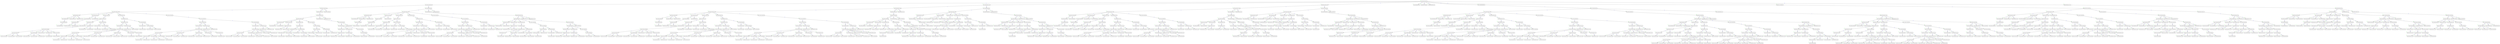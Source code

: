 digraph G {
node [margin=0.1 width=0.5 shape=record style=rounded]
edge[fontcolor=blue]
0[label=" 0 | 0 | 0 | 0 | 0 | 0 | 0 " xlabel=<<font color="green">12</font>>];
1[label=" 0 | 1 | 0 | 1 | 0 | 0 | 1 " xlabel=<<font color="green">7</font>>];
0 -> 1[label="3"];
11[label=" 0 | 0 | 0 | 1 | 0 | 0 | 0 " xlabel=<<font color="green">10</font>>];
1 -> 11[label="1"];
22[label=" 0 | 1 | 0 | 1 | 0 | 1 | 1 " xlabel=<<font color="green">6</font>>];
11 -> 22[label="4"];
34[label=" 0 | 0 | 0 | 0 | 0 | 1 | 0 " xlabel=<<font color="green">11</font>>];
22 -> 34[label="3"];
233[label=" 0 | 1 | 0 | 0 | 0 | 1 | 1 " xlabel=<<font color="green">8</font>>];
34 -> 233[label="1"];
236[label=" 0 | 1 | 0 | 0 | 0 | 0 | 0 " xlabel=<<font color="green">9</font>>];
233 -> 236[label="3"];
396[label=" 1 | 1 | 0 | 0 | 0 | 0 | 1 " xlabel=<<font color="green">6</font>>];
236 -> 396[label="1"];
234[label=" 0 | 0 | 0 | 1 | 0 | 1 | 1 " xlabel=<<font color="green">9</font>>];
34 -> 234[label="2"];
235[label=" 0 | 0 | 0 | 0 | 1 | 1 | 1 " xlabel=<<font color="green">10</font>>];
34 -> 235[label="3"];
35[label=" 0 | 1 | 0 | 0 | 0 | 0 | 0 " xlabel=<<font color="green">9</font>>];
22 -> 35[label="5"];
237[label=" 0 | 1 | 0 | 0 | 0 | 1 | 1 " xlabel=<<font color="green">8</font>>];
35 -> 237[label="3"];
397[label=" 0 | 0 | 0 | 0 | 0 | 1 | 0 " xlabel=<<font color="green">11</font>>];
237 -> 397[label="1"];
702[label=" 0 | 0 | 0 | 1 | 0 | 1 | 1 " xlabel=<<font color="green">9</font>>];
397 -> 702[label="2"];
703[label=" 0 | 0 | 0 | 0 | 1 | 1 | 1 " xlabel=<<font color="green">10</font>>];
397 -> 703[label="3"];
238[label=" 1 | 1 | 0 | 0 | 0 | 0 | 1 " xlabel=<<font color="green">6</font>>];
35 -> 238[label="1"];
36[label=" 0 | 0 | 0 | 1 | 0 | 1 | 0 " xlabel=<<font color="green">9</font>>];
22 -> 36[label="1"];
101[label=" 0 | 0 | 1 | 1 | 1 | 1 | 1 " xlabel=<<font color="green">6</font>>];
36 -> 101[label="5"];
197[label=" 0 | 0 | 0 | 0 | 1 | 1 | 0 " xlabel=<<font color="green">10</font>>];
101 -> 197[label="4"];
615[label=" 1 | 0 | 1 | 0 | 1 | 1 | 1 " xlabel=<<font color="green">5</font>>];
197 -> 615[label="3"];
619[label=" 1 | 0 | 1 | 0 | 1 | 0 | 0 " xlabel=<<font color="green">6</font>>];
615 -> 619[label="3"];
1100[label=" 1 | 1 | 1 | 1 | 1 | 0 | 1 " xlabel=<<font color="green">1</font>>];
619 -> 1100[label="3"];
1105[label=" 1 | 0 | 1 | 1 | 1 | 0 | 0 " xlabel=<<font color="green">4</font>>];
1100 -> 1105[label="1"];
1106[label=" 1 | 1 | 1 | 0 | 1 | 0 | 0 " xlabel=<<font color="green">3</font>>];
1100 -> 1106[label="2"];
1107[label=" 1 | 1 | 1 | 1 | 0 | 0 | 0 " xlabel=<<font color="green">2</font>>];
1100 -> 1107[label="3"];
1101[label=" 1 | 1 | 1 | 0 | 1 | 1 | 1 " xlabel=<<font color="green">2</font>>];
619 -> 1101[label="4"];
1305[label=" 1 | 0 | 1 | 0 | 1 | 1 | 0 " xlabel=<<font color="green">5</font>>];
1101 -> 1305[label="1"];
1306[label=" 1 | 1 | 1 | 0 | 1 | 0 | 0 " xlabel=<<font color="green">3</font>>];
1101 -> 1306[label="3"];
1307[label=" 1 | 1 | 0 | 0 | 1 | 1 | 0 " xlabel=<<font color="green">4</font>>];
1101 -> 1307[label="2"];
1102[label=" 1 | 0 | 1 | 1 | 1 | 1 | 1 " xlabel=<<font color="green">3</font>>];
619 -> 1102[label="5"];
1103[label=" 1 | 1 | 1 | 0 | 1 | 0 | 1 " xlabel=<<font color="green">3</font>>];
619 -> 1103[label="1"];
1108[label=" 1 | 1 | 0 | 0 | 0 | 0 | 0 " xlabel=<<font color="green">6</font>>];
1103 -> 1108[label="5"];
1104[label=" 1 | 0 | 1 | 1 | 1 | 0 | 1 " xlabel=<<font color="green">4</font>>];
619 -> 1104[label="2"];
1308[label=" 0 | 0 | 1 | 1 | 0 | 0 | 0 " xlabel=<<font color="green">8</font>>];
1104 -> 1308[label="4"];
616[label=" 1 | 1 | 0 | 0 | 1 | 1 | 1 " xlabel=<<font color="green">4</font>>];
197 -> 616[label="2"];
617[label=" 0 | 1 | 0 | 0 | 0 | 1 | 0 " xlabel=<<font color="green">8</font>>];
616 -> 617[label="4"];
618[label=" 1 | 1 | 0 | 0 | 0 | 0 | 0 " xlabel=<<font color="green">6</font>>];
616 -> 618[label="6"];
198[label=" 0 | 0 | 1 | 1 | 0 | 0 | 0 " xlabel=<<font color="green">8</font>>];
101 -> 198[label="6"];
620[label=" 1 | 0 | 1 | 1 | 1 | 0 | 1 " xlabel=<<font color="green">4</font>>];
198 -> 620[label="4"];
826[label=" 1 | 0 | 1 | 0 | 1 | 0 | 0 " xlabel=<<font color="green">6</font>>];
620 -> 826[label="2"];
621[label=" 1 | 1 | 1 | 1 | 0 | 0 | 1 " xlabel=<<font color="green">2</font>>];
198 -> 621[label="2"];
622[label=" 0 | 1 | 0 | 1 | 0 | 0 | 0 " xlabel=<<font color="green">7</font>>];
621 -> 622[label="3"];
623[label=" 1 | 1 | 0 | 0 | 0 | 0 | 0 " xlabel=<<font color="green">6</font>>];
621 -> 623[label="4"];
37[label=" 0 | 1 | 0 | 0 | 0 | 1 | 0 " xlabel=<<font color="green">8</font>>];
22 -> 37[label="2"];
102[label=" 1 | 1 | 0 | 0 | 1 | 1 | 1 " xlabel=<<font color="green">4</font>>];
37 -> 102[label="4"];
129[label=" 0 | 0 | 0 | 0 | 1 | 1 | 0 " xlabel=<<font color="green">10</font>>];
102 -> 129[label="2"];
473[label=" 1 | 0 | 1 | 0 | 1 | 1 | 1 " xlabel=<<font color="green">5</font>>];
129 -> 473[label="3"];
475[label=" 1 | 0 | 1 | 0 | 1 | 0 | 0 " xlabel=<<font color="green">6</font>>];
473 -> 475[label="3"];
777[label=" 1 | 1 | 1 | 1 | 1 | 0 | 1 " xlabel=<<font color="green">1</font>>];
475 -> 777[label="3"];
782[label=" 1 | 0 | 1 | 1 | 1 | 0 | 0 " xlabel=<<font color="green">4</font>>];
777 -> 782[label="1"];
1223[label=" 1 | 1 | 1 | 1 | 1 | 1 | 1 " xlabel=<<font color="green">0</font>>];
782 -> 1223[label="4"];
1224[label=" 1 | 0 | 1 | 1 | 1 | 1 | 1 " xlabel=<<font color="green">3</font>>];
782 -> 1224[label="3"];
783[label=" 1 | 1 | 1 | 0 | 1 | 0 | 0 " xlabel=<<font color="green">3</font>>];
777 -> 783[label="2"];
1225[label=" 1 | 1 | 1 | 1 | 1 | 1 | 1 " xlabel=<<font color="green">0</font>>];
783 -> 1225[label="5"];
1226[label=" 1 | 1 | 1 | 0 | 1 | 1 | 1 " xlabel=<<font color="green">2</font>>];
783 -> 1226[label="3"];
784[label=" 1 | 1 | 1 | 1 | 0 | 0 | 0 " xlabel=<<font color="green">2</font>>];
777 -> 784[label="3"];
1227[label=" 1 | 1 | 1 | 1 | 1 | 1 | 1 " xlabel=<<font color="green">0</font>>];
784 -> 1227[label="6"];
778[label=" 1 | 1 | 1 | 0 | 1 | 1 | 1 " xlabel=<<font color="green">2</font>>];
475 -> 778[label="4"];
878[label=" 1 | 0 | 1 | 0 | 1 | 1 | 0 " xlabel=<<font color="green">5</font>>];
778 -> 878[label="1"];
879[label=" 1 | 1 | 1 | 0 | 1 | 0 | 0 " xlabel=<<font color="green">3</font>>];
778 -> 879[label="3"];
880[label=" 1 | 1 | 0 | 0 | 1 | 1 | 0 " xlabel=<<font color="green">4</font>>];
778 -> 880[label="2"];
779[label=" 1 | 0 | 1 | 1 | 1 | 1 | 1 " xlabel=<<font color="green">3</font>>];
475 -> 779[label="5"];
1220[label=" 1 | 0 | 1 | 0 | 1 | 1 | 0 " xlabel=<<font color="green">5</font>>];
779 -> 1220[label="2"];
1221[label=" 1 | 0 | 1 | 1 | 1 | 0 | 0 " xlabel=<<font color="green">4</font>>];
779 -> 1221[label="3"];
1222[label=" 0 | 0 | 1 | 1 | 1 | 1 | 0 " xlabel=<<font color="green">6</font>>];
779 -> 1222[label="1"];
780[label=" 1 | 1 | 1 | 0 | 1 | 0 | 1 " xlabel=<<font color="green">3</font>>];
475 -> 780[label="1"];
785[label=" 1 | 1 | 0 | 0 | 0 | 0 | 0 " xlabel=<<font color="green">6</font>>];
780 -> 785[label="5"];
781[label=" 1 | 0 | 1 | 1 | 1 | 0 | 1 " xlabel=<<font color="green">4</font>>];
475 -> 781[label="2"];
881[label=" 0 | 0 | 1 | 1 | 0 | 0 | 0 " xlabel=<<font color="green">8</font>>];
781 -> 881[label="4"];
474[label=" 0 | 0 | 1 | 1 | 1 | 1 | 1 " xlabel=<<font color="green">6</font>>];
129 -> 474[label="4"];
581[label=" 0 | 0 | 0 | 1 | 0 | 1 | 0 " xlabel=<<font color="green">9</font>>];
474 -> 581[label="5"];
582[label=" 0 | 0 | 1 | 1 | 0 | 0 | 0 " xlabel=<<font color="green">8</font>>];
474 -> 582[label="6"];
130[label=" 1 | 1 | 0 | 0 | 0 | 0 | 0 " xlabel=<<font color="green">6</font>>];
102 -> 130[label="6"];
476[label=" 1 | 1 | 1 | 0 | 1 | 0 | 1 " xlabel=<<font color="green">3</font>>];
130 -> 476[label="5"];
786[label=" 1 | 0 | 1 | 0 | 1 | 0 | 0 " xlabel=<<font color="green">6</font>>];
476 -> 786[label="1"];
477[label=" 1 | 1 | 1 | 1 | 0 | 0 | 1 " xlabel=<<font color="green">2</font>>];
130 -> 477[label="4"];
583[label=" 0 | 1 | 0 | 1 | 0 | 0 | 0 " xlabel=<<font color="green">7</font>>];
477 -> 583[label="3"];
584[label=" 0 | 0 | 1 | 1 | 0 | 0 | 0 " xlabel=<<font color="green">8</font>>];
477 -> 584[label="2"];
38[label=" 0 | 1 | 0 | 1 | 0 | 0 | 0 " xlabel=<<font color="green">7</font>>];
22 -> 38[label="3"];
103[label=" 1 | 1 | 1 | 1 | 0 | 0 | 1 " xlabel=<<font color="green">2</font>>];
38 -> 103[label="3"];
104[label=" 0 | 0 | 1 | 1 | 0 | 0 | 0 " xlabel=<<font color="green">8</font>>];
103 -> 104[label="2"];
358[label=" 1 | 0 | 1 | 1 | 1 | 0 | 1 " xlabel=<<font color="green">4</font>>];
104 -> 358[label="4"];
435[label=" 1 | 0 | 1 | 0 | 1 | 0 | 0 " xlabel=<<font color="green">6</font>>];
358 -> 435[label="2"];
730[label=" 1 | 1 | 1 | 1 | 1 | 0 | 1 " xlabel=<<font color="green">1</font>>];
435 -> 730[label="3"];
735[label=" 1 | 0 | 1 | 1 | 1 | 0 | 0 " xlabel=<<font color="green">4</font>>];
730 -> 735[label="1"];
1192[label=" 1 | 1 | 1 | 1 | 1 | 1 | 1 " xlabel=<<font color="green">0</font>>];
735 -> 1192[label="4"];
1193[label=" 1 | 0 | 1 | 1 | 1 | 1 | 1 " xlabel=<<font color="green">3</font>>];
735 -> 1193[label="3"];
736[label=" 1 | 1 | 1 | 0 | 1 | 0 | 0 " xlabel=<<font color="green">3</font>>];
730 -> 736[label="2"];
1194[label=" 1 | 1 | 1 | 1 | 1 | 1 | 1 " xlabel=<<font color="green">0</font>>];
736 -> 1194[label="5"];
1195[label=" 1 | 1 | 1 | 0 | 1 | 1 | 1 " xlabel=<<font color="green">2</font>>];
736 -> 1195[label="3"];
737[label=" 1 | 1 | 1 | 1 | 0 | 0 | 0 " xlabel=<<font color="green">2</font>>];
730 -> 737[label="3"];
1196[label=" 1 | 1 | 1 | 1 | 1 | 1 | 1 " xlabel=<<font color="green">0</font>>];
737 -> 1196[label="6"];
731[label=" 1 | 1 | 1 | 0 | 1 | 1 | 1 " xlabel=<<font color="green">2</font>>];
435 -> 731[label="4"];
862[label=" 1 | 0 | 1 | 0 | 1 | 1 | 0 " xlabel=<<font color="green">5</font>>];
731 -> 862[label="1"];
863[label=" 1 | 1 | 1 | 0 | 1 | 0 | 0 " xlabel=<<font color="green">3</font>>];
731 -> 863[label="3"];
864[label=" 1 | 1 | 0 | 0 | 1 | 1 | 0 " xlabel=<<font color="green">4</font>>];
731 -> 864[label="2"];
732[label=" 1 | 0 | 1 | 1 | 1 | 1 | 1 " xlabel=<<font color="green">3</font>>];
435 -> 732[label="5"];
1188[label=" 1 | 0 | 1 | 0 | 1 | 1 | 0 " xlabel=<<font color="green">5</font>>];
732 -> 1188[label="2"];
1189[label=" 1 | 0 | 1 | 1 | 1 | 0 | 0 " xlabel=<<font color="green">4</font>>];
732 -> 1189[label="3"];
1190[label=" 0 | 0 | 1 | 1 | 1 | 1 | 0 " xlabel=<<font color="green">6</font>>];
732 -> 1190[label="1"];
733[label=" 1 | 1 | 1 | 0 | 1 | 0 | 1 " xlabel=<<font color="green">3</font>>];
435 -> 733[label="1"];
738[label=" 1 | 1 | 0 | 0 | 0 | 0 | 0 " xlabel=<<font color="green">6</font>>];
733 -> 738[label="5"];
734[label=" 1 | 0 | 1 | 0 | 1 | 1 | 1 " xlabel=<<font color="green">5</font>>];
435 -> 734[label="3"];
1191[label=" 0 | 0 | 0 | 0 | 1 | 1 | 0 " xlabel=<<font color="green">10</font>>];
734 -> 1191[label="3"];
359[label=" 0 | 0 | 1 | 1 | 1 | 1 | 1 " xlabel=<<font color="green">6</font>>];
104 -> 359[label="6"];
692[label=" 0 | 0 | 0 | 1 | 0 | 1 | 0 " xlabel=<<font color="green">9</font>>];
359 -> 692[label="5"];
693[label=" 0 | 0 | 0 | 0 | 1 | 1 | 0 " xlabel=<<font color="green">10</font>>];
359 -> 693[label="4"];
105[label=" 1 | 1 | 0 | 0 | 0 | 0 | 0 " xlabel=<<font color="green">6</font>>];
103 -> 105[label="4"];
360[label=" 1 | 1 | 1 | 0 | 1 | 0 | 1 " xlabel=<<font color="green">3</font>>];
105 -> 360[label="5"];
553[label=" 1 | 0 | 1 | 0 | 1 | 0 | 0 " xlabel=<<font color="green">6</font>>];
360 -> 553[label="1"];
1016[label=" 1 | 1 | 1 | 1 | 1 | 0 | 1 " xlabel=<<font color="green">1</font>>];
553 -> 1016[label="3"];
1021[label=" 1 | 0 | 1 | 1 | 1 | 0 | 0 " xlabel=<<font color="green">4</font>>];
1016 -> 1021[label="1"];
1022[label=" 1 | 1 | 1 | 0 | 1 | 0 | 0 " xlabel=<<font color="green">3</font>>];
1016 -> 1022[label="2"];
1023[label=" 1 | 1 | 1 | 1 | 0 | 0 | 0 " xlabel=<<font color="green">2</font>>];
1016 -> 1023[label="3"];
1017[label=" 1 | 1 | 1 | 0 | 1 | 1 | 1 " xlabel=<<font color="green">2</font>>];
553 -> 1017[label="4"];
1274[label=" 1 | 0 | 1 | 0 | 1 | 1 | 0 " xlabel=<<font color="green">5</font>>];
1017 -> 1274[label="1"];
1275[label=" 1 | 1 | 1 | 0 | 1 | 0 | 0 " xlabel=<<font color="green">3</font>>];
1017 -> 1275[label="3"];
1276[label=" 1 | 1 | 0 | 0 | 1 | 1 | 0 " xlabel=<<font color="green">4</font>>];
1017 -> 1276[label="2"];
1018[label=" 1 | 0 | 1 | 1 | 1 | 1 | 1 " xlabel=<<font color="green">3</font>>];
553 -> 1018[label="5"];
1019[label=" 1 | 0 | 1 | 1 | 1 | 0 | 1 " xlabel=<<font color="green">4</font>>];
553 -> 1019[label="2"];
1277[label=" 0 | 0 | 1 | 1 | 0 | 0 | 0 " xlabel=<<font color="green">8</font>>];
1019 -> 1277[label="4"];
1020[label=" 1 | 0 | 1 | 0 | 1 | 1 | 1 " xlabel=<<font color="green">5</font>>];
553 -> 1020[label="3"];
361[label=" 1 | 1 | 0 | 0 | 1 | 1 | 1 " xlabel=<<font color="green">4</font>>];
105 -> 361[label="6"];
694[label=" 0 | 1 | 0 | 0 | 0 | 1 | 0 " xlabel=<<font color="green">8</font>>];
361 -> 694[label="4"];
695[label=" 0 | 0 | 0 | 0 | 1 | 1 | 0 " xlabel=<<font color="green">10</font>>];
361 -> 695[label="2"];
23[label=" 0 | 0 | 0 | 1 | 0 | 1 | 1 " xlabel=<<font color="green">9</font>>];
11 -> 23[label="3"];
58[label=" 0 | 0 | 0 | 0 | 0 | 1 | 0 " xlabel=<<font color="green">11</font>>];
23 -> 58[label="2"];
142[label=" 0 | 1 | 0 | 1 | 0 | 1 | 1 " xlabel=<<font color="green">6</font>>];
58 -> 142[label="3"];
145[label=" 0 | 1 | 0 | 0 | 0 | 0 | 0 " xlabel=<<font color="green">9</font>>];
142 -> 145[label="5"];
490[label=" 0 | 1 | 0 | 0 | 0 | 1 | 1 " xlabel=<<font color="green">8</font>>];
145 -> 490[label="3"];
491[label=" 1 | 1 | 0 | 0 | 0 | 0 | 1 " xlabel=<<font color="green">6</font>>];
145 -> 491[label="1"];
146[label=" 0 | 0 | 0 | 1 | 0 | 1 | 0 " xlabel=<<font color="green">9</font>>];
142 -> 146[label="1"];
280[label=" 0 | 0 | 1 | 1 | 1 | 1 | 1 " xlabel=<<font color="green">6</font>>];
146 -> 280[label="5"];
422[label=" 0 | 0 | 0 | 0 | 1 | 1 | 0 " xlabel=<<font color="green">10</font>>];
280 -> 422[label="4"];
423[label=" 0 | 0 | 1 | 1 | 0 | 0 | 0 " xlabel=<<font color="green">8</font>>];
280 -> 423[label="6"];
147[label=" 0 | 1 | 0 | 0 | 0 | 1 | 0 " xlabel=<<font color="green">8</font>>];
142 -> 147[label="2"];
281[label=" 1 | 1 | 0 | 0 | 1 | 1 | 1 " xlabel=<<font color="green">4</font>>];
147 -> 281[label="4"];
326[label=" 0 | 0 | 0 | 0 | 1 | 1 | 0 " xlabel=<<font color="green">10</font>>];
281 -> 326[label="2"];
954[label=" 1 | 0 | 1 | 0 | 1 | 1 | 1 " xlabel=<<font color="green">5</font>>];
326 -> 954[label="3"];
956[label=" 1 | 0 | 1 | 0 | 1 | 0 | 0 " xlabel=<<font color="green">6</font>>];
954 -> 956[label="3"];
955[label=" 0 | 0 | 1 | 1 | 1 | 1 | 1 " xlabel=<<font color="green">6</font>>];
326 -> 955[label="4"];
1257[label=" 0 | 0 | 0 | 1 | 0 | 1 | 0 " xlabel=<<font color="green">9</font>>];
955 -> 1257[label="5"];
1258[label=" 0 | 0 | 1 | 1 | 0 | 0 | 0 " xlabel=<<font color="green">8</font>>];
955 -> 1258[label="6"];
327[label=" 1 | 1 | 0 | 0 | 0 | 0 | 0 " xlabel=<<font color="green">6</font>>];
281 -> 327[label="6"];
957[label=" 1 | 1 | 1 | 0 | 1 | 0 | 1 " xlabel=<<font color="green">3</font>>];
327 -> 957[label="5"];
958[label=" 1 | 1 | 1 | 1 | 0 | 0 | 1 " xlabel=<<font color="green">2</font>>];
327 -> 958[label="4"];
1259[label=" 0 | 1 | 0 | 1 | 0 | 0 | 0 " xlabel=<<font color="green">7</font>>];
958 -> 1259[label="3"];
1260[label=" 0 | 0 | 1 | 1 | 0 | 0 | 0 " xlabel=<<font color="green">8</font>>];
958 -> 1260[label="2"];
148[label=" 0 | 1 | 0 | 1 | 0 | 0 | 0 " xlabel=<<font color="green">7</font>>];
142 -> 148[label="3"];
282[label=" 1 | 1 | 1 | 1 | 0 | 0 | 1 " xlabel=<<font color="green">2</font>>];
148 -> 282[label="3"];
283[label=" 0 | 0 | 1 | 1 | 0 | 0 | 0 " xlabel=<<font color="green">8</font>>];
282 -> 283[label="2"];
680[label=" 1 | 0 | 1 | 1 | 1 | 0 | 1 " xlabel=<<font color="green">4</font>>];
283 -> 680[label="4"];
851[label=" 1 | 0 | 1 | 0 | 1 | 0 | 0 " xlabel=<<font color="green">6</font>>];
680 -> 851[label="2"];
681[label=" 0 | 0 | 1 | 1 | 1 | 1 | 1 " xlabel=<<font color="green">6</font>>];
283 -> 681[label="6"];
284[label=" 1 | 1 | 0 | 0 | 0 | 0 | 0 " xlabel=<<font color="green">6</font>>];
282 -> 284[label="4"];
682[label=" 1 | 1 | 1 | 0 | 1 | 0 | 1 " xlabel=<<font color="green">3</font>>];
284 -> 682[label="5"];
1171[label=" 1 | 0 | 1 | 0 | 1 | 0 | 0 " xlabel=<<font color="green">6</font>>];
682 -> 1171[label="1"];
683[label=" 1 | 1 | 0 | 0 | 1 | 1 | 1 " xlabel=<<font color="green">4</font>>];
284 -> 683[label="6"];
143[label=" 0 | 1 | 0 | 0 | 0 | 1 | 1 " xlabel=<<font color="green">8</font>>];
58 -> 143[label="1"];
149[label=" 0 | 1 | 0 | 0 | 0 | 0 | 0 " xlabel=<<font color="green">9</font>>];
143 -> 149[label="3"];
285[label=" 0 | 1 | 0 | 1 | 0 | 1 | 1 " xlabel=<<font color="green">6</font>>];
149 -> 285[label="5"];
424[label=" 0 | 0 | 0 | 1 | 0 | 1 | 0 " xlabel=<<font color="green">9</font>>];
285 -> 424[label="1"];
709[label=" 0 | 0 | 1 | 1 | 1 | 1 | 1 " xlabel=<<font color="green">6</font>>];
424 -> 709[label="5"];
1175[label=" 0 | 0 | 0 | 0 | 1 | 1 | 0 " xlabel=<<font color="green">10</font>>];
709 -> 1175[label="4"];
1176[label=" 0 | 0 | 1 | 1 | 0 | 0 | 0 " xlabel=<<font color="green">8</font>>];
709 -> 1176[label="6"];
425[label=" 0 | 1 | 0 | 0 | 0 | 1 | 0 " xlabel=<<font color="green">8</font>>];
285 -> 425[label="2"];
710[label=" 1 | 1 | 0 | 0 | 1 | 1 | 1 " xlabel=<<font color="green">4</font>>];
425 -> 710[label="4"];
855[label=" 0 | 0 | 0 | 0 | 1 | 1 | 0 " xlabel=<<font color="green">10</font>>];
710 -> 855[label="2"];
856[label=" 1 | 1 | 0 | 0 | 0 | 0 | 0 " xlabel=<<font color="green">6</font>>];
710 -> 856[label="6"];
426[label=" 0 | 1 | 0 | 1 | 0 | 0 | 0 " xlabel=<<font color="green">7</font>>];
285 -> 426[label="3"];
711[label=" 1 | 1 | 1 | 1 | 0 | 0 | 1 " xlabel=<<font color="green">2</font>>];
426 -> 711[label="3"];
712[label=" 0 | 0 | 1 | 1 | 0 | 0 | 0 " xlabel=<<font color="green">8</font>>];
711 -> 712[label="2"];
713[label=" 1 | 1 | 0 | 0 | 0 | 0 | 0 " xlabel=<<font color="green">6</font>>];
711 -> 713[label="4"];
286[label=" 1 | 1 | 0 | 0 | 0 | 0 | 1 " xlabel=<<font color="green">6</font>>];
149 -> 286[label="1"];
144[label=" 0 | 0 | 0 | 0 | 1 | 1 | 1 " xlabel=<<font color="green">10</font>>];
58 -> 144[label="3"];
24[label=" 0 | 0 | 1 | 1 | 0 | 0 | 1 " xlabel=<<font color="green">8</font>>];
11 -> 24[label="2"];
12[label=" 0 | 1 | 0 | 0 | 0 | 0 | 0 " xlabel=<<font color="green">9</font>>];
1 -> 12[label="2"];
25[label=" 0 | 1 | 0 | 1 | 0 | 1 | 1 " xlabel=<<font color="green">6</font>>];
12 -> 25[label="5"];
59[label=" 0 | 0 | 0 | 0 | 0 | 1 | 0 " xlabel=<<font color="green">11</font>>];
25 -> 59[label="3"];
330[label=" 0 | 1 | 0 | 0 | 0 | 1 | 1 " xlabel=<<font color="green">8</font>>];
59 -> 330[label="1"];
331[label=" 0 | 0 | 0 | 1 | 0 | 1 | 1 " xlabel=<<font color="green">9</font>>];
59 -> 331[label="2"];
432[label=" 0 | 0 | 0 | 1 | 0 | 0 | 0 " xlabel=<<font color="green">10</font>>];
331 -> 432[label="3"];
719[label=" 0 | 0 | 1 | 1 | 0 | 0 | 1 " xlabel=<<font color="green">8</font>>];
432 -> 719[label="2"];
332[label=" 0 | 0 | 0 | 0 | 1 | 1 | 1 " xlabel=<<font color="green">10</font>>];
59 -> 332[label="3"];
60[label=" 0 | 0 | 0 | 1 | 0 | 0 | 0 " xlabel=<<font color="green">10</font>>];
25 -> 60[label="4"];
333[label=" 0 | 0 | 0 | 1 | 0 | 1 | 1 " xlabel=<<font color="green">9</font>>];
60 -> 333[label="3"];
546[label=" 0 | 0 | 0 | 0 | 0 | 1 | 0 " xlabel=<<font color="green">11</font>>];
333 -> 546[label="2"];
1004[label=" 0 | 1 | 0 | 0 | 0 | 1 | 1 " xlabel=<<font color="green">8</font>>];
546 -> 1004[label="1"];
1005[label=" 0 | 0 | 0 | 0 | 1 | 1 | 1 " xlabel=<<font color="green">10</font>>];
546 -> 1005[label="3"];
334[label=" 0 | 0 | 1 | 1 | 0 | 0 | 1 " xlabel=<<font color="green">8</font>>];
60 -> 334[label="2"];
61[label=" 0 | 0 | 0 | 1 | 0 | 1 | 0 " xlabel=<<font color="green">9</font>>];
25 -> 61[label="1"];
150[label=" 0 | 0 | 1 | 1 | 1 | 1 | 1 " xlabel=<<font color="green">6</font>>];
61 -> 150[label="5"];
287[label=" 0 | 0 | 0 | 0 | 1 | 1 | 0 " xlabel=<<font color="green">10</font>>];
150 -> 287[label="4"];
890[label=" 1 | 0 | 1 | 0 | 1 | 1 | 1 " xlabel=<<font color="green">5</font>>];
287 -> 890[label="3"];
894[label=" 1 | 0 | 1 | 0 | 1 | 0 | 0 " xlabel=<<font color="green">6</font>>];
890 -> 894[label="3"];
891[label=" 1 | 1 | 0 | 0 | 1 | 1 | 1 " xlabel=<<font color="green">4</font>>];
287 -> 891[label="2"];
892[label=" 0 | 1 | 0 | 0 | 0 | 1 | 0 " xlabel=<<font color="green">8</font>>];
891 -> 892[label="4"];
893[label=" 1 | 1 | 0 | 0 | 0 | 0 | 0 " xlabel=<<font color="green">6</font>>];
891 -> 893[label="6"];
288[label=" 0 | 0 | 1 | 1 | 0 | 0 | 0 " xlabel=<<font color="green">8</font>>];
150 -> 288[label="6"];
895[label=" 1 | 0 | 1 | 1 | 1 | 0 | 1 " xlabel=<<font color="green">4</font>>];
288 -> 895[label="4"];
1240[label=" 1 | 0 | 1 | 0 | 1 | 0 | 0 " xlabel=<<font color="green">6</font>>];
895 -> 1240[label="2"];
896[label=" 1 | 1 | 1 | 1 | 0 | 0 | 1 " xlabel=<<font color="green">2</font>>];
288 -> 896[label="2"];
897[label=" 0 | 1 | 0 | 1 | 0 | 0 | 0 " xlabel=<<font color="green">7</font>>];
896 -> 897[label="3"];
898[label=" 1 | 1 | 0 | 0 | 0 | 0 | 0 " xlabel=<<font color="green">6</font>>];
896 -> 898[label="4"];
62[label=" 0 | 1 | 0 | 0 | 0 | 1 | 0 " xlabel=<<font color="green">8</font>>];
25 -> 62[label="2"];
151[label=" 1 | 1 | 0 | 0 | 1 | 1 | 1 " xlabel=<<font color="green">4</font>>];
62 -> 151[label="4"];
207[label=" 0 | 0 | 0 | 0 | 1 | 1 | 0 " xlabel=<<font color="green">10</font>>];
151 -> 207[label="2"];
636[label=" 1 | 0 | 1 | 0 | 1 | 1 | 1 " xlabel=<<font color="green">5</font>>];
207 -> 636[label="3"];
638[label=" 1 | 0 | 1 | 0 | 1 | 0 | 0 " xlabel=<<font color="green">6</font>>];
636 -> 638[label="3"];
1118[label=" 1 | 1 | 1 | 1 | 1 | 0 | 1 " xlabel=<<font color="green">1</font>>];
638 -> 1118[label="3"];
1123[label=" 1 | 0 | 1 | 1 | 1 | 0 | 0 " xlabel=<<font color="green">4</font>>];
1118 -> 1123[label="1"];
1124[label=" 1 | 1 | 1 | 0 | 1 | 0 | 0 " xlabel=<<font color="green">3</font>>];
1118 -> 1124[label="2"];
1125[label=" 1 | 1 | 1 | 1 | 0 | 0 | 0 " xlabel=<<font color="green">2</font>>];
1118 -> 1125[label="3"];
1119[label=" 1 | 1 | 1 | 0 | 1 | 1 | 1 " xlabel=<<font color="green">2</font>>];
638 -> 1119[label="4"];
1313[label=" 1 | 0 | 1 | 0 | 1 | 1 | 0 " xlabel=<<font color="green">5</font>>];
1119 -> 1313[label="1"];
1314[label=" 1 | 1 | 1 | 0 | 1 | 0 | 0 " xlabel=<<font color="green">3</font>>];
1119 -> 1314[label="3"];
1315[label=" 1 | 1 | 0 | 0 | 1 | 1 | 0 " xlabel=<<font color="green">4</font>>];
1119 -> 1315[label="2"];
1120[label=" 1 | 0 | 1 | 1 | 1 | 1 | 1 " xlabel=<<font color="green">3</font>>];
638 -> 1120[label="5"];
1121[label=" 1 | 1 | 1 | 0 | 1 | 0 | 1 " xlabel=<<font color="green">3</font>>];
638 -> 1121[label="1"];
1126[label=" 1 | 1 | 0 | 0 | 0 | 0 | 0 " xlabel=<<font color="green">6</font>>];
1121 -> 1126[label="5"];
1122[label=" 1 | 0 | 1 | 1 | 1 | 0 | 1 " xlabel=<<font color="green">4</font>>];
638 -> 1122[label="2"];
1316[label=" 0 | 0 | 1 | 1 | 0 | 0 | 0 " xlabel=<<font color="green">8</font>>];
1122 -> 1316[label="4"];
637[label=" 0 | 0 | 1 | 1 | 1 | 1 | 1 " xlabel=<<font color="green">6</font>>];
207 -> 637[label="4"];
828[label=" 0 | 0 | 0 | 1 | 0 | 1 | 0 " xlabel=<<font color="green">9</font>>];
637 -> 828[label="5"];
829[label=" 0 | 0 | 1 | 1 | 0 | 0 | 0 " xlabel=<<font color="green">8</font>>];
637 -> 829[label="6"];
208[label=" 1 | 1 | 0 | 0 | 0 | 0 | 0 " xlabel=<<font color="green">6</font>>];
151 -> 208[label="6"];
639[label=" 1 | 1 | 1 | 0 | 1 | 0 | 1 " xlabel=<<font color="green">3</font>>];
208 -> 639[label="5"];
1127[label=" 1 | 0 | 1 | 0 | 1 | 0 | 0 " xlabel=<<font color="green">6</font>>];
639 -> 1127[label="1"];
640[label=" 1 | 1 | 1 | 1 | 0 | 0 | 1 " xlabel=<<font color="green">2</font>>];
208 -> 640[label="4"];
830[label=" 0 | 1 | 0 | 1 | 0 | 0 | 0 " xlabel=<<font color="green">7</font>>];
640 -> 830[label="3"];
831[label=" 0 | 0 | 1 | 1 | 0 | 0 | 0 " xlabel=<<font color="green">8</font>>];
640 -> 831[label="2"];
63[label=" 0 | 1 | 0 | 1 | 0 | 0 | 0 " xlabel=<<font color="green">7</font>>];
25 -> 63[label="3"];
152[label=" 1 | 1 | 1 | 1 | 0 | 0 | 1 " xlabel=<<font color="green">2</font>>];
63 -> 152[label="3"];
153[label=" 0 | 0 | 1 | 1 | 0 | 0 | 0 " xlabel=<<font color="green">8</font>>];
152 -> 153[label="2"];
492[label=" 1 | 0 | 1 | 1 | 1 | 0 | 1 " xlabel=<<font color="green">4</font>>];
153 -> 492[label="4"];
590[label=" 1 | 0 | 1 | 0 | 1 | 0 | 0 " xlabel=<<font color="green">6</font>>];
492 -> 590[label="2"];
1041[label=" 1 | 1 | 1 | 1 | 1 | 0 | 1 " xlabel=<<font color="green">1</font>>];
590 -> 1041[label="3"];
1046[label=" 1 | 0 | 1 | 1 | 1 | 0 | 0 " xlabel=<<font color="green">4</font>>];
1041 -> 1046[label="1"];
1047[label=" 1 | 1 | 1 | 0 | 1 | 0 | 0 " xlabel=<<font color="green">3</font>>];
1041 -> 1047[label="2"];
1048[label=" 1 | 1 | 1 | 1 | 0 | 0 | 0 " xlabel=<<font color="green">2</font>>];
1041 -> 1048[label="3"];
1042[label=" 1 | 1 | 1 | 0 | 1 | 1 | 1 " xlabel=<<font color="green">2</font>>];
590 -> 1042[label="4"];
1284[label=" 1 | 0 | 1 | 0 | 1 | 1 | 0 " xlabel=<<font color="green">5</font>>];
1042 -> 1284[label="1"];
1285[label=" 1 | 1 | 1 | 0 | 1 | 0 | 0 " xlabel=<<font color="green">3</font>>];
1042 -> 1285[label="3"];
1286[label=" 1 | 1 | 0 | 0 | 1 | 1 | 0 " xlabel=<<font color="green">4</font>>];
1042 -> 1286[label="2"];
1043[label=" 1 | 0 | 1 | 1 | 1 | 1 | 1 " xlabel=<<font color="green">3</font>>];
590 -> 1043[label="5"];
1044[label=" 1 | 1 | 1 | 0 | 1 | 0 | 1 " xlabel=<<font color="green">3</font>>];
590 -> 1044[label="1"];
1049[label=" 1 | 1 | 0 | 0 | 0 | 0 | 0 " xlabel=<<font color="green">6</font>>];
1044 -> 1049[label="5"];
1045[label=" 1 | 0 | 1 | 0 | 1 | 1 | 1 " xlabel=<<font color="green">5</font>>];
590 -> 1045[label="3"];
493[label=" 0 | 0 | 1 | 1 | 1 | 1 | 1 " xlabel=<<font color="green">6</font>>];
153 -> 493[label="6"];
984[label=" 0 | 0 | 0 | 1 | 0 | 1 | 0 " xlabel=<<font color="green">9</font>>];
493 -> 984[label="5"];
985[label=" 0 | 0 | 0 | 0 | 1 | 1 | 0 " xlabel=<<font color="green">10</font>>];
493 -> 985[label="4"];
154[label=" 1 | 1 | 0 | 0 | 0 | 0 | 0 " xlabel=<<font color="green">6</font>>];
152 -> 154[label="4"];
494[label=" 1 | 1 | 1 | 0 | 1 | 0 | 1 " xlabel=<<font color="green">3</font>>];
154 -> 494[label="5"];
799[label=" 1 | 0 | 1 | 0 | 1 | 0 | 0 " xlabel=<<font color="green">6</font>>];
494 -> 799[label="1"];
495[label=" 1 | 1 | 0 | 0 | 1 | 1 | 1 " xlabel=<<font color="green">4</font>>];
154 -> 495[label="6"];
986[label=" 0 | 1 | 0 | 0 | 0 | 1 | 0 " xlabel=<<font color="green">8</font>>];
495 -> 986[label="4"];
987[label=" 0 | 0 | 0 | 0 | 1 | 1 | 0 " xlabel=<<font color="green">10</font>>];
495 -> 987[label="2"];
26[label=" 0 | 1 | 0 | 0 | 0 | 1 | 1 " xlabel=<<font color="green">8</font>>];
12 -> 26[label="3"];
64[label=" 0 | 0 | 0 | 0 | 0 | 1 | 0 " xlabel=<<font color="green">11</font>>];
26 -> 64[label="1"];
155[label=" 0 | 1 | 0 | 1 | 0 | 1 | 1 " xlabel=<<font color="green">6</font>>];
64 -> 155[label="3"];
158[label=" 0 | 0 | 0 | 1 | 0 | 0 | 0 " xlabel=<<font color="green">10</font>>];
155 -> 158[label="4"];
496[label=" 0 | 0 | 0 | 1 | 0 | 1 | 1 " xlabel=<<font color="green">9</font>>];
158 -> 496[label="3"];
497[label=" 0 | 0 | 1 | 1 | 0 | 0 | 1 " xlabel=<<font color="green">8</font>>];
158 -> 497[label="2"];
159[label=" 0 | 0 | 0 | 1 | 0 | 1 | 0 " xlabel=<<font color="green">9</font>>];
155 -> 159[label="1"];
289[label=" 0 | 0 | 1 | 1 | 1 | 1 | 1 " xlabel=<<font color="green">6</font>>];
159 -> 289[label="5"];
427[label=" 0 | 0 | 0 | 0 | 1 | 1 | 0 " xlabel=<<font color="green">10</font>>];
289 -> 427[label="4"];
428[label=" 0 | 0 | 1 | 1 | 0 | 0 | 0 " xlabel=<<font color="green">8</font>>];
289 -> 428[label="6"];
160[label=" 0 | 1 | 0 | 0 | 0 | 1 | 0 " xlabel=<<font color="green">8</font>>];
155 -> 160[label="2"];
290[label=" 1 | 1 | 0 | 0 | 1 | 1 | 1 " xlabel=<<font color="green">4</font>>];
160 -> 290[label="4"];
328[label=" 0 | 0 | 0 | 0 | 1 | 1 | 0 " xlabel=<<font color="green">10</font>>];
290 -> 328[label="2"];
959[label=" 1 | 0 | 1 | 0 | 1 | 1 | 1 " xlabel=<<font color="green">5</font>>];
328 -> 959[label="3"];
961[label=" 1 | 0 | 1 | 0 | 1 | 0 | 0 " xlabel=<<font color="green">6</font>>];
959 -> 961[label="3"];
960[label=" 0 | 0 | 1 | 1 | 1 | 1 | 1 " xlabel=<<font color="green">6</font>>];
328 -> 960[label="4"];
1261[label=" 0 | 0 | 0 | 1 | 0 | 1 | 0 " xlabel=<<font color="green">9</font>>];
960 -> 1261[label="5"];
1262[label=" 0 | 0 | 1 | 1 | 0 | 0 | 0 " xlabel=<<font color="green">8</font>>];
960 -> 1262[label="6"];
329[label=" 1 | 1 | 0 | 0 | 0 | 0 | 0 " xlabel=<<font color="green">6</font>>];
290 -> 329[label="6"];
962[label=" 1 | 1 | 1 | 0 | 1 | 0 | 1 " xlabel=<<font color="green">3</font>>];
329 -> 962[label="5"];
963[label=" 1 | 1 | 1 | 1 | 0 | 0 | 1 " xlabel=<<font color="green">2</font>>];
329 -> 963[label="4"];
1263[label=" 0 | 1 | 0 | 1 | 0 | 0 | 0 " xlabel=<<font color="green">7</font>>];
963 -> 1263[label="3"];
1264[label=" 0 | 0 | 1 | 1 | 0 | 0 | 0 " xlabel=<<font color="green">8</font>>];
963 -> 1264[label="2"];
161[label=" 0 | 1 | 0 | 1 | 0 | 0 | 0 " xlabel=<<font color="green">7</font>>];
155 -> 161[label="3"];
291[label=" 1 | 1 | 1 | 1 | 0 | 0 | 1 " xlabel=<<font color="green">2</font>>];
161 -> 291[label="3"];
292[label=" 0 | 0 | 1 | 1 | 0 | 0 | 0 " xlabel=<<font color="green">8</font>>];
291 -> 292[label="2"];
684[label=" 1 | 0 | 1 | 1 | 1 | 0 | 1 " xlabel=<<font color="green">4</font>>];
292 -> 684[label="4"];
852[label=" 1 | 0 | 1 | 0 | 1 | 0 | 0 " xlabel=<<font color="green">6</font>>];
684 -> 852[label="2"];
685[label=" 0 | 0 | 1 | 1 | 1 | 1 | 1 " xlabel=<<font color="green">6</font>>];
292 -> 685[label="6"];
293[label=" 1 | 1 | 0 | 0 | 0 | 0 | 0 " xlabel=<<font color="green">6</font>>];
291 -> 293[label="4"];
686[label=" 1 | 1 | 1 | 0 | 1 | 0 | 1 " xlabel=<<font color="green">3</font>>];
293 -> 686[label="5"];
1172[label=" 1 | 0 | 1 | 0 | 1 | 0 | 0 " xlabel=<<font color="green">6</font>>];
686 -> 1172[label="1"];
687[label=" 1 | 1 | 0 | 0 | 1 | 1 | 1 " xlabel=<<font color="green">4</font>>];
293 -> 687[label="6"];
156[label=" 0 | 0 | 0 | 1 | 0 | 1 | 1 " xlabel=<<font color="green">9</font>>];
64 -> 156[label="2"];
209[label=" 0 | 0 | 0 | 1 | 0 | 0 | 0 " xlabel=<<font color="green">10</font>>];
156 -> 209[label="3"];
381[label=" 0 | 1 | 0 | 1 | 0 | 1 | 1 " xlabel=<<font color="green">6</font>>];
209 -> 381[label="4"];
443[label=" 0 | 0 | 0 | 1 | 0 | 1 | 0 " xlabel=<<font color="green">9</font>>];
381 -> 443[label="1"];
753[label=" 0 | 0 | 1 | 1 | 1 | 1 | 1 " xlabel=<<font color="green">6</font>>];
443 -> 753[label="5"];
1208[label=" 0 | 0 | 0 | 0 | 1 | 1 | 0 " xlabel=<<font color="green">10</font>>];
753 -> 1208[label="4"];
1209[label=" 0 | 0 | 1 | 1 | 0 | 0 | 0 " xlabel=<<font color="green">8</font>>];
753 -> 1209[label="6"];
444[label=" 0 | 1 | 0 | 0 | 0 | 1 | 0 " xlabel=<<font color="green">8</font>>];
381 -> 444[label="2"];
754[label=" 1 | 1 | 0 | 0 | 1 | 1 | 1 " xlabel=<<font color="green">4</font>>];
444 -> 754[label="4"];
870[label=" 0 | 0 | 0 | 0 | 1 | 1 | 0 " xlabel=<<font color="green">10</font>>];
754 -> 870[label="2"];
871[label=" 1 | 1 | 0 | 0 | 0 | 0 | 0 " xlabel=<<font color="green">6</font>>];
754 -> 871[label="6"];
445[label=" 0 | 1 | 0 | 1 | 0 | 0 | 0 " xlabel=<<font color="green">7</font>>];
381 -> 445[label="3"];
755[label=" 1 | 1 | 1 | 1 | 0 | 0 | 1 " xlabel=<<font color="green">2</font>>];
445 -> 755[label="3"];
756[label=" 0 | 0 | 1 | 1 | 0 | 0 | 0 " xlabel=<<font color="green">8</font>>];
755 -> 756[label="2"];
757[label=" 1 | 1 | 0 | 0 | 0 | 0 | 0 " xlabel=<<font color="green">6</font>>];
755 -> 757[label="4"];
382[label=" 0 | 0 | 1 | 1 | 0 | 0 | 1 " xlabel=<<font color="green">8</font>>];
209 -> 382[label="2"];
157[label=" 0 | 0 | 0 | 0 | 1 | 1 | 1 " xlabel=<<font color="green">10</font>>];
64 -> 157[label="3"];
27[label=" 1 | 1 | 0 | 0 | 0 | 0 | 1 " xlabel=<<font color="green">6</font>>];
12 -> 27[label="1"];
2[label=" 0 | 1 | 0 | 0 | 0 | 1 | 1 " xlabel=<<font color="green">8</font>>];
0 -> 2[label="4"];
13[label=" 0 | 0 | 0 | 0 | 0 | 1 | 0 " xlabel=<<font color="green">11</font>>];
2 -> 13[label="1"];
40[label=" 0 | 1 | 0 | 1 | 0 | 1 | 1 " xlabel=<<font color="green">6</font>>];
13 -> 40[label="3"];
43[label=" 0 | 0 | 0 | 1 | 0 | 0 | 0 " xlabel=<<font color="green">10</font>>];
40 -> 43[label="4"];
239[label=" 0 | 1 | 0 | 1 | 0 | 0 | 1 " xlabel=<<font color="green">7</font>>];
43 -> 239[label="1"];
242[label=" 0 | 1 | 0 | 0 | 0 | 0 | 0 " xlabel=<<font color="green">9</font>>];
239 -> 242[label="2"];
398[label=" 1 | 1 | 0 | 0 | 0 | 0 | 1 " xlabel=<<font color="green">6</font>>];
242 -> 398[label="1"];
240[label=" 0 | 0 | 0 | 1 | 0 | 1 | 1 " xlabel=<<font color="green">9</font>>];
43 -> 240[label="3"];
241[label=" 0 | 0 | 1 | 1 | 0 | 0 | 1 " xlabel=<<font color="green">8</font>>];
43 -> 241[label="2"];
44[label=" 0 | 1 | 0 | 0 | 0 | 0 | 0 " xlabel=<<font color="green">9</font>>];
40 -> 44[label="5"];
243[label=" 0 | 1 | 0 | 1 | 0 | 0 | 1 " xlabel=<<font color="green">7</font>>];
44 -> 243[label="2"];
315[label=" 0 | 0 | 0 | 1 | 0 | 0 | 0 " xlabel=<<font color="green">10</font>>];
243 -> 315[label="1"];
536[label=" 0 | 0 | 0 | 1 | 0 | 1 | 1 " xlabel=<<font color="green">9</font>>];
315 -> 536[label="3"];
537[label=" 0 | 0 | 1 | 1 | 0 | 0 | 1 " xlabel=<<font color="green">8</font>>];
315 -> 537[label="2"];
244[label=" 1 | 1 | 0 | 0 | 0 | 0 | 1 " xlabel=<<font color="green">6</font>>];
44 -> 244[label="1"];
45[label=" 0 | 0 | 0 | 1 | 0 | 1 | 0 " xlabel=<<font color="green">9</font>>];
40 -> 45[label="1"];
106[label=" 0 | 0 | 1 | 1 | 1 | 1 | 1 " xlabel=<<font color="green">6</font>>];
45 -> 106[label="5"];
199[label=" 0 | 0 | 0 | 0 | 1 | 1 | 0 " xlabel=<<font color="green">10</font>>];
106 -> 199[label="4"];
624[label=" 1 | 0 | 1 | 0 | 1 | 1 | 1 " xlabel=<<font color="green">5</font>>];
199 -> 624[label="3"];
628[label=" 1 | 0 | 1 | 0 | 1 | 0 | 0 " xlabel=<<font color="green">6</font>>];
624 -> 628[label="3"];
1109[label=" 1 | 1 | 1 | 1 | 1 | 0 | 1 " xlabel=<<font color="green">1</font>>];
628 -> 1109[label="3"];
1114[label=" 1 | 0 | 1 | 1 | 1 | 0 | 0 " xlabel=<<font color="green">4</font>>];
1109 -> 1114[label="1"];
1115[label=" 1 | 1 | 1 | 0 | 1 | 0 | 0 " xlabel=<<font color="green">3</font>>];
1109 -> 1115[label="2"];
1116[label=" 1 | 1 | 1 | 1 | 0 | 0 | 0 " xlabel=<<font color="green">2</font>>];
1109 -> 1116[label="3"];
1110[label=" 1 | 1 | 1 | 0 | 1 | 1 | 1 " xlabel=<<font color="green">2</font>>];
628 -> 1110[label="4"];
1309[label=" 1 | 0 | 1 | 0 | 1 | 1 | 0 " xlabel=<<font color="green">5</font>>];
1110 -> 1309[label="1"];
1310[label=" 1 | 1 | 1 | 0 | 1 | 0 | 0 " xlabel=<<font color="green">3</font>>];
1110 -> 1310[label="3"];
1311[label=" 1 | 1 | 0 | 0 | 1 | 1 | 0 " xlabel=<<font color="green">4</font>>];
1110 -> 1311[label="2"];
1111[label=" 1 | 0 | 1 | 1 | 1 | 1 | 1 " xlabel=<<font color="green">3</font>>];
628 -> 1111[label="5"];
1112[label=" 1 | 1 | 1 | 0 | 1 | 0 | 1 " xlabel=<<font color="green">3</font>>];
628 -> 1112[label="1"];
1117[label=" 1 | 1 | 0 | 0 | 0 | 0 | 0 " xlabel=<<font color="green">6</font>>];
1112 -> 1117[label="5"];
1113[label=" 1 | 0 | 1 | 1 | 1 | 0 | 1 " xlabel=<<font color="green">4</font>>];
628 -> 1113[label="2"];
1312[label=" 0 | 0 | 1 | 1 | 0 | 0 | 0 " xlabel=<<font color="green">8</font>>];
1113 -> 1312[label="4"];
625[label=" 1 | 1 | 0 | 0 | 1 | 1 | 1 " xlabel=<<font color="green">4</font>>];
199 -> 625[label="2"];
626[label=" 0 | 1 | 0 | 0 | 0 | 1 | 0 " xlabel=<<font color="green">8</font>>];
625 -> 626[label="4"];
627[label=" 1 | 1 | 0 | 0 | 0 | 0 | 0 " xlabel=<<font color="green">6</font>>];
625 -> 627[label="6"];
200[label=" 0 | 0 | 1 | 1 | 0 | 0 | 0 " xlabel=<<font color="green">8</font>>];
106 -> 200[label="6"];
629[label=" 1 | 0 | 1 | 1 | 1 | 0 | 1 " xlabel=<<font color="green">4</font>>];
200 -> 629[label="4"];
827[label=" 1 | 0 | 1 | 0 | 1 | 0 | 0 " xlabel=<<font color="green">6</font>>];
629 -> 827[label="2"];
630[label=" 1 | 1 | 1 | 1 | 0 | 0 | 1 " xlabel=<<font color="green">2</font>>];
200 -> 630[label="2"];
631[label=" 0 | 1 | 0 | 1 | 0 | 0 | 0 " xlabel=<<font color="green">7</font>>];
630 -> 631[label="3"];
632[label=" 1 | 1 | 0 | 0 | 0 | 0 | 0 " xlabel=<<font color="green">6</font>>];
630 -> 632[label="4"];
46[label=" 0 | 1 | 0 | 0 | 0 | 1 | 0 " xlabel=<<font color="green">8</font>>];
40 -> 46[label="2"];
107[label=" 1 | 1 | 0 | 0 | 1 | 1 | 1 " xlabel=<<font color="green">4</font>>];
46 -> 107[label="4"];
131[label=" 0 | 0 | 0 | 0 | 1 | 1 | 0 " xlabel=<<font color="green">10</font>>];
107 -> 131[label="2"];
478[label=" 1 | 0 | 1 | 0 | 1 | 1 | 1 " xlabel=<<font color="green">5</font>>];
131 -> 478[label="3"];
480[label=" 1 | 0 | 1 | 0 | 1 | 0 | 0 " xlabel=<<font color="green">6</font>>];
478 -> 480[label="3"];
787[label=" 1 | 1 | 1 | 1 | 1 | 0 | 1 " xlabel=<<font color="green">1</font>>];
480 -> 787[label="3"];
792[label=" 1 | 0 | 1 | 1 | 1 | 0 | 0 " xlabel=<<font color="green">4</font>>];
787 -> 792[label="1"];
1231[label=" 1 | 1 | 1 | 1 | 1 | 1 | 1 " xlabel=<<font color="green">0</font>>];
792 -> 1231[label="4"];
1232[label=" 1 | 0 | 1 | 1 | 1 | 1 | 1 " xlabel=<<font color="green">3</font>>];
792 -> 1232[label="3"];
793[label=" 1 | 1 | 1 | 0 | 1 | 0 | 0 " xlabel=<<font color="green">3</font>>];
787 -> 793[label="2"];
1233[label=" 1 | 1 | 1 | 1 | 1 | 1 | 1 " xlabel=<<font color="green">0</font>>];
793 -> 1233[label="5"];
1234[label=" 1 | 1 | 1 | 0 | 1 | 1 | 1 " xlabel=<<font color="green">2</font>>];
793 -> 1234[label="3"];
794[label=" 1 | 1 | 1 | 1 | 0 | 0 | 0 " xlabel=<<font color="green">2</font>>];
787 -> 794[label="3"];
1235[label=" 1 | 1 | 1 | 1 | 1 | 1 | 1 " xlabel=<<font color="green">0</font>>];
794 -> 1235[label="6"];
788[label=" 1 | 1 | 1 | 0 | 1 | 1 | 1 " xlabel=<<font color="green">2</font>>];
480 -> 788[label="4"];
882[label=" 1 | 0 | 1 | 0 | 1 | 1 | 0 " xlabel=<<font color="green">5</font>>];
788 -> 882[label="1"];
883[label=" 1 | 1 | 1 | 0 | 1 | 0 | 0 " xlabel=<<font color="green">3</font>>];
788 -> 883[label="3"];
884[label=" 1 | 1 | 0 | 0 | 1 | 1 | 0 " xlabel=<<font color="green">4</font>>];
788 -> 884[label="2"];
789[label=" 1 | 0 | 1 | 1 | 1 | 1 | 1 " xlabel=<<font color="green">3</font>>];
480 -> 789[label="5"];
1228[label=" 1 | 0 | 1 | 0 | 1 | 1 | 0 " xlabel=<<font color="green">5</font>>];
789 -> 1228[label="2"];
1229[label=" 1 | 0 | 1 | 1 | 1 | 0 | 0 " xlabel=<<font color="green">4</font>>];
789 -> 1229[label="3"];
1230[label=" 0 | 0 | 1 | 1 | 1 | 1 | 0 " xlabel=<<font color="green">6</font>>];
789 -> 1230[label="1"];
790[label=" 1 | 1 | 1 | 0 | 1 | 0 | 1 " xlabel=<<font color="green">3</font>>];
480 -> 790[label="1"];
795[label=" 1 | 1 | 0 | 0 | 0 | 0 | 0 " xlabel=<<font color="green">6</font>>];
790 -> 795[label="5"];
791[label=" 1 | 0 | 1 | 1 | 1 | 0 | 1 " xlabel=<<font color="green">4</font>>];
480 -> 791[label="2"];
885[label=" 0 | 0 | 1 | 1 | 0 | 0 | 0 " xlabel=<<font color="green">8</font>>];
791 -> 885[label="4"];
479[label=" 0 | 0 | 1 | 1 | 1 | 1 | 1 " xlabel=<<font color="green">6</font>>];
131 -> 479[label="4"];
585[label=" 0 | 0 | 0 | 1 | 0 | 1 | 0 " xlabel=<<font color="green">9</font>>];
479 -> 585[label="5"];
586[label=" 0 | 0 | 1 | 1 | 0 | 0 | 0 " xlabel=<<font color="green">8</font>>];
479 -> 586[label="6"];
132[label=" 1 | 1 | 0 | 0 | 0 | 0 | 0 " xlabel=<<font color="green">6</font>>];
107 -> 132[label="6"];
481[label=" 1 | 1 | 1 | 0 | 1 | 0 | 1 " xlabel=<<font color="green">3</font>>];
132 -> 481[label="5"];
796[label=" 1 | 0 | 1 | 0 | 1 | 0 | 0 " xlabel=<<font color="green">6</font>>];
481 -> 796[label="1"];
482[label=" 1 | 1 | 1 | 1 | 0 | 0 | 1 " xlabel=<<font color="green">2</font>>];
132 -> 482[label="4"];
587[label=" 0 | 1 | 0 | 1 | 0 | 0 | 0 " xlabel=<<font color="green">7</font>>];
482 -> 587[label="3"];
588[label=" 0 | 0 | 1 | 1 | 0 | 0 | 0 " xlabel=<<font color="green">8</font>>];
482 -> 588[label="2"];
47[label=" 0 | 1 | 0 | 1 | 0 | 0 | 0 " xlabel=<<font color="green">7</font>>];
40 -> 47[label="3"];
108[label=" 1 | 1 | 1 | 1 | 0 | 0 | 1 " xlabel=<<font color="green">2</font>>];
47 -> 108[label="3"];
109[label=" 0 | 0 | 1 | 1 | 0 | 0 | 0 " xlabel=<<font color="green">8</font>>];
108 -> 109[label="2"];
362[label=" 1 | 0 | 1 | 1 | 1 | 0 | 1 " xlabel=<<font color="green">4</font>>];
109 -> 362[label="4"];
436[label=" 1 | 0 | 1 | 0 | 1 | 0 | 0 " xlabel=<<font color="green">6</font>>];
362 -> 436[label="2"];
739[label=" 1 | 1 | 1 | 1 | 1 | 0 | 1 " xlabel=<<font color="green">1</font>>];
436 -> 739[label="3"];
744[label=" 1 | 0 | 1 | 1 | 1 | 0 | 0 " xlabel=<<font color="green">4</font>>];
739 -> 744[label="1"];
1201[label=" 1 | 1 | 1 | 1 | 1 | 1 | 1 " xlabel=<<font color="green">0</font>>];
744 -> 1201[label="4"];
1202[label=" 1 | 0 | 1 | 1 | 1 | 1 | 1 " xlabel=<<font color="green">3</font>>];
744 -> 1202[label="3"];
745[label=" 1 | 1 | 1 | 0 | 1 | 0 | 0 " xlabel=<<font color="green">3</font>>];
739 -> 745[label="2"];
1203[label=" 1 | 1 | 1 | 1 | 1 | 1 | 1 " xlabel=<<font color="green">0</font>>];
745 -> 1203[label="5"];
1204[label=" 1 | 1 | 1 | 0 | 1 | 1 | 1 " xlabel=<<font color="green">2</font>>];
745 -> 1204[label="3"];
746[label=" 1 | 1 | 1 | 1 | 0 | 0 | 0 " xlabel=<<font color="green">2</font>>];
739 -> 746[label="3"];
1205[label=" 1 | 1 | 1 | 1 | 1 | 1 | 1 " xlabel=<<font color="green">0</font>>];
746 -> 1205[label="6"];
740[label=" 1 | 1 | 1 | 0 | 1 | 1 | 1 " xlabel=<<font color="green">2</font>>];
436 -> 740[label="4"];
865[label=" 1 | 0 | 1 | 0 | 1 | 1 | 0 " xlabel=<<font color="green">5</font>>];
740 -> 865[label="1"];
866[label=" 1 | 1 | 1 | 0 | 1 | 0 | 0 " xlabel=<<font color="green">3</font>>];
740 -> 866[label="3"];
867[label=" 1 | 1 | 0 | 0 | 1 | 1 | 0 " xlabel=<<font color="green">4</font>>];
740 -> 867[label="2"];
741[label=" 1 | 0 | 1 | 1 | 1 | 1 | 1 " xlabel=<<font color="green">3</font>>];
436 -> 741[label="5"];
1197[label=" 1 | 0 | 1 | 0 | 1 | 1 | 0 " xlabel=<<font color="green">5</font>>];
741 -> 1197[label="2"];
1198[label=" 1 | 0 | 1 | 1 | 1 | 0 | 0 " xlabel=<<font color="green">4</font>>];
741 -> 1198[label="3"];
1199[label=" 0 | 0 | 1 | 1 | 1 | 1 | 0 " xlabel=<<font color="green">6</font>>];
741 -> 1199[label="1"];
742[label=" 1 | 1 | 1 | 0 | 1 | 0 | 1 " xlabel=<<font color="green">3</font>>];
436 -> 742[label="1"];
747[label=" 1 | 1 | 0 | 0 | 0 | 0 | 0 " xlabel=<<font color="green">6</font>>];
742 -> 747[label="5"];
743[label=" 1 | 0 | 1 | 0 | 1 | 1 | 1 " xlabel=<<font color="green">5</font>>];
436 -> 743[label="3"];
1200[label=" 0 | 0 | 0 | 0 | 1 | 1 | 0 " xlabel=<<font color="green">10</font>>];
743 -> 1200[label="3"];
363[label=" 0 | 0 | 1 | 1 | 1 | 1 | 1 " xlabel=<<font color="green">6</font>>];
109 -> 363[label="6"];
696[label=" 0 | 0 | 0 | 1 | 0 | 1 | 0 " xlabel=<<font color="green">9</font>>];
363 -> 696[label="5"];
697[label=" 0 | 0 | 0 | 0 | 1 | 1 | 0 " xlabel=<<font color="green">10</font>>];
363 -> 697[label="4"];
110[label=" 1 | 1 | 0 | 0 | 0 | 0 | 0 " xlabel=<<font color="green">6</font>>];
108 -> 110[label="4"];
364[label=" 1 | 1 | 1 | 0 | 1 | 0 | 1 " xlabel=<<font color="green">3</font>>];
110 -> 364[label="5"];
554[label=" 1 | 0 | 1 | 0 | 1 | 0 | 0 " xlabel=<<font color="green">6</font>>];
364 -> 554[label="1"];
1024[label=" 1 | 1 | 1 | 1 | 1 | 0 | 1 " xlabel=<<font color="green">1</font>>];
554 -> 1024[label="3"];
1029[label=" 1 | 0 | 1 | 1 | 1 | 0 | 0 " xlabel=<<font color="green">4</font>>];
1024 -> 1029[label="1"];
1030[label=" 1 | 1 | 1 | 0 | 1 | 0 | 0 " xlabel=<<font color="green">3</font>>];
1024 -> 1030[label="2"];
1031[label=" 1 | 1 | 1 | 1 | 0 | 0 | 0 " xlabel=<<font color="green">2</font>>];
1024 -> 1031[label="3"];
1025[label=" 1 | 1 | 1 | 0 | 1 | 1 | 1 " xlabel=<<font color="green">2</font>>];
554 -> 1025[label="4"];
1278[label=" 1 | 0 | 1 | 0 | 1 | 1 | 0 " xlabel=<<font color="green">5</font>>];
1025 -> 1278[label="1"];
1279[label=" 1 | 1 | 1 | 0 | 1 | 0 | 0 " xlabel=<<font color="green">3</font>>];
1025 -> 1279[label="3"];
1280[label=" 1 | 1 | 0 | 0 | 1 | 1 | 0 " xlabel=<<font color="green">4</font>>];
1025 -> 1280[label="2"];
1026[label=" 1 | 0 | 1 | 1 | 1 | 1 | 1 " xlabel=<<font color="green">3</font>>];
554 -> 1026[label="5"];
1027[label=" 1 | 0 | 1 | 1 | 1 | 0 | 1 " xlabel=<<font color="green">4</font>>];
554 -> 1027[label="2"];
1281[label=" 0 | 0 | 1 | 1 | 0 | 0 | 0 " xlabel=<<font color="green">8</font>>];
1027 -> 1281[label="4"];
1028[label=" 1 | 0 | 1 | 0 | 1 | 1 | 1 " xlabel=<<font color="green">5</font>>];
554 -> 1028[label="3"];
365[label=" 1 | 1 | 0 | 0 | 1 | 1 | 1 " xlabel=<<font color="green">4</font>>];
110 -> 365[label="6"];
698[label=" 0 | 1 | 0 | 0 | 0 | 1 | 0 " xlabel=<<font color="green">8</font>>];
365 -> 698[label="4"];
699[label=" 0 | 0 | 0 | 0 | 1 | 1 | 0 " xlabel=<<font color="green">10</font>>];
365 -> 699[label="2"];
41[label=" 0 | 0 | 0 | 1 | 0 | 1 | 1 " xlabel=<<font color="green">9</font>>];
13 -> 41[label="2"];
65[label=" 0 | 0 | 0 | 1 | 0 | 0 | 0 " xlabel=<<font color="green">10</font>>];
41 -> 65[label="3"];
162[label=" 0 | 1 | 0 | 1 | 0 | 1 | 1 " xlabel=<<font color="green">6</font>>];
65 -> 162[label="4"];
210[label=" 0 | 1 | 0 | 0 | 0 | 0 | 0 " xlabel=<<font color="green">9</font>>];
162 -> 210[label="5"];
641[label=" 0 | 1 | 0 | 1 | 0 | 0 | 1 " xlabel=<<font color="green">7</font>>];
210 -> 641[label="2"];
642[label=" 1 | 1 | 0 | 0 | 0 | 0 | 1 " xlabel=<<font color="green">6</font>>];
210 -> 642[label="1"];
211[label=" 0 | 0 | 0 | 1 | 0 | 1 | 0 " xlabel=<<font color="green">9</font>>];
162 -> 211[label="1"];
383[label=" 0 | 0 | 1 | 1 | 1 | 1 | 1 " xlabel=<<font color="green">6</font>>];
211 -> 383[label="5"];
565[label=" 0 | 0 | 0 | 0 | 1 | 1 | 0 " xlabel=<<font color="green">10</font>>];
383 -> 565[label="4"];
566[label=" 0 | 0 | 1 | 1 | 0 | 0 | 0 " xlabel=<<font color="green">8</font>>];
383 -> 566[label="6"];
212[label=" 0 | 1 | 0 | 0 | 0 | 1 | 0 " xlabel=<<font color="green">8</font>>];
162 -> 212[label="2"];
384[label=" 1 | 1 | 0 | 0 | 1 | 1 | 1 " xlabel=<<font color="green">4</font>>];
212 -> 384[label="4"];
446[label=" 0 | 0 | 0 | 0 | 1 | 1 | 0 " xlabel=<<font color="green">10</font>>];
384 -> 446[label="2"];
447[label=" 1 | 1 | 0 | 0 | 0 | 0 | 0 " xlabel=<<font color="green">6</font>>];
384 -> 447[label="6"];
213[label=" 0 | 1 | 0 | 1 | 0 | 0 | 0 " xlabel=<<font color="green">7</font>>];
162 -> 213[label="3"];
385[label=" 1 | 1 | 1 | 1 | 0 | 0 | 1 " xlabel=<<font color="green">2</font>>];
213 -> 385[label="3"];
386[label=" 0 | 0 | 1 | 1 | 0 | 0 | 0 " xlabel=<<font color="green">8</font>>];
385 -> 386[label="2"];
968[label=" 1 | 0 | 1 | 1 | 1 | 0 | 1 " xlabel=<<font color="green">4</font>>];
386 -> 968[label="4"];
1266[label=" 1 | 0 | 1 | 0 | 1 | 0 | 0 " xlabel=<<font color="green">6</font>>];
968 -> 1266[label="2"];
969[label=" 0 | 0 | 1 | 1 | 1 | 1 | 1 " xlabel=<<font color="green">6</font>>];
386 -> 969[label="6"];
387[label=" 1 | 1 | 0 | 0 | 0 | 0 | 0 " xlabel=<<font color="green">6</font>>];
385 -> 387[label="4"];
970[label=" 1 | 1 | 1 | 0 | 1 | 0 | 1 " xlabel=<<font color="green">3</font>>];
387 -> 970[label="5"];
971[label=" 1 | 1 | 0 | 0 | 1 | 1 | 1 " xlabel=<<font color="green">4</font>>];
387 -> 971[label="6"];
163[label=" 0 | 1 | 0 | 1 | 0 | 0 | 1 " xlabel=<<font color="green">7</font>>];
65 -> 163[label="1"];
165[label=" 0 | 1 | 0 | 0 | 0 | 0 | 0 " xlabel=<<font color="green">9</font>>];
163 -> 165[label="2"];
294[label=" 0 | 1 | 0 | 1 | 0 | 1 | 1 " xlabel=<<font color="green">6</font>>];
165 -> 294[label="5"];
429[label=" 0 | 0 | 0 | 1 | 0 | 1 | 0 " xlabel=<<font color="green">9</font>>];
294 -> 429[label="1"];
714[label=" 0 | 0 | 1 | 1 | 1 | 1 | 1 " xlabel=<<font color="green">6</font>>];
429 -> 714[label="5"];
1177[label=" 0 | 0 | 0 | 0 | 1 | 1 | 0 " xlabel=<<font color="green">10</font>>];
714 -> 1177[label="4"];
1178[label=" 0 | 0 | 1 | 1 | 0 | 0 | 0 " xlabel=<<font color="green">8</font>>];
714 -> 1178[label="6"];
430[label=" 0 | 1 | 0 | 0 | 0 | 1 | 0 " xlabel=<<font color="green">8</font>>];
294 -> 430[label="2"];
715[label=" 1 | 1 | 0 | 0 | 1 | 1 | 1 " xlabel=<<font color="green">4</font>>];
430 -> 715[label="4"];
857[label=" 0 | 0 | 0 | 0 | 1 | 1 | 0 " xlabel=<<font color="green">10</font>>];
715 -> 857[label="2"];
858[label=" 1 | 1 | 0 | 0 | 0 | 0 | 0 " xlabel=<<font color="green">6</font>>];
715 -> 858[label="6"];
431[label=" 0 | 1 | 0 | 1 | 0 | 0 | 0 " xlabel=<<font color="green">7</font>>];
294 -> 431[label="3"];
716[label=" 1 | 1 | 1 | 1 | 0 | 0 | 1 " xlabel=<<font color="green">2</font>>];
431 -> 716[label="3"];
717[label=" 0 | 0 | 1 | 1 | 0 | 0 | 0 " xlabel=<<font color="green">8</font>>];
716 -> 717[label="2"];
718[label=" 1 | 1 | 0 | 0 | 0 | 0 | 0 " xlabel=<<font color="green">6</font>>];
716 -> 718[label="4"];
295[label=" 1 | 1 | 0 | 0 | 0 | 0 | 1 " xlabel=<<font color="green">6</font>>];
165 -> 295[label="1"];
164[label=" 0 | 0 | 1 | 1 | 0 | 0 | 1 " xlabel=<<font color="green">8</font>>];
65 -> 164[label="2"];
42[label=" 0 | 0 | 0 | 0 | 1 | 1 | 1 " xlabel=<<font color="green">10</font>>];
13 -> 42[label="3"];
14[label=" 0 | 1 | 0 | 0 | 0 | 0 | 0 " xlabel=<<font color="green">9</font>>];
2 -> 14[label="3"];
48[label=" 0 | 1 | 0 | 1 | 0 | 1 | 1 " xlabel=<<font color="green">6</font>>];
14 -> 48[label="5"];
111[label=" 0 | 0 | 0 | 0 | 0 | 1 | 0 " xlabel=<<font color="green">11</font>>];
48 -> 111[label="3"];
457[label=" 0 | 0 | 0 | 1 | 0 | 1 | 1 " xlabel=<<font color="green">9</font>>];
111 -> 457[label="2"];
576[label=" 0 | 0 | 0 | 1 | 0 | 0 | 0 " xlabel=<<font color="green">10</font>>];
457 -> 576[label="3"];
1037[label=" 0 | 1 | 0 | 1 | 0 | 0 | 1 " xlabel=<<font color="green">7</font>>];
576 -> 1037[label="1"];
1038[label=" 0 | 0 | 1 | 1 | 0 | 0 | 1 " xlabel=<<font color="green">8</font>>];
576 -> 1038[label="2"];
458[label=" 0 | 0 | 0 | 0 | 1 | 1 | 1 " xlabel=<<font color="green">10</font>>];
111 -> 458[label="3"];
112[label=" 0 | 0 | 0 | 1 | 0 | 0 | 0 " xlabel=<<font color="green">10</font>>];
48 -> 112[label="4"];
459[label=" 0 | 1 | 0 | 1 | 0 | 0 | 1 " xlabel=<<font color="green">7</font>>];
112 -> 459[label="1"];
460[label=" 0 | 0 | 0 | 1 | 0 | 1 | 1 " xlabel=<<font color="green">9</font>>];
112 -> 460[label="3"];
763[label=" 0 | 0 | 0 | 0 | 0 | 1 | 0 " xlabel=<<font color="green">11</font>>];
460 -> 763[label="2"];
461[label=" 0 | 0 | 1 | 1 | 0 | 0 | 1 " xlabel=<<font color="green">8</font>>];
112 -> 461[label="2"];
113[label=" 0 | 0 | 0 | 1 | 0 | 1 | 0 " xlabel=<<font color="green">9</font>>];
48 -> 113[label="1"];
245[label=" 0 | 0 | 1 | 1 | 1 | 1 | 1 " xlabel=<<font color="green">6</font>>];
113 -> 245[label="5"];
399[label=" 0 | 0 | 0 | 0 | 1 | 1 | 0 " xlabel=<<font color="green">10</font>>];
245 -> 399[label="4"];
400[label=" 0 | 0 | 1 | 1 | 0 | 0 | 0 " xlabel=<<font color="green">8</font>>];
245 -> 400[label="6"];
114[label=" 0 | 1 | 0 | 0 | 0 | 1 | 0 " xlabel=<<font color="green">8</font>>];
48 -> 114[label="2"];
246[label=" 1 | 1 | 0 | 0 | 1 | 1 | 1 " xlabel=<<font color="green">4</font>>];
114 -> 246[label="4"];
316[label=" 0 | 0 | 0 | 0 | 1 | 1 | 0 " xlabel=<<font color="green">10</font>>];
246 -> 316[label="2"];
939[label=" 1 | 0 | 1 | 0 | 1 | 1 | 1 " xlabel=<<font color="green">5</font>>];
316 -> 939[label="3"];
941[label=" 1 | 0 | 1 | 0 | 1 | 0 | 0 " xlabel=<<font color="green">6</font>>];
939 -> 941[label="3"];
940[label=" 0 | 0 | 1 | 1 | 1 | 1 | 1 " xlabel=<<font color="green">6</font>>];
316 -> 940[label="4"];
1245[label=" 0 | 0 | 0 | 1 | 0 | 1 | 0 " xlabel=<<font color="green">9</font>>];
940 -> 1245[label="5"];
1246[label=" 0 | 0 | 1 | 1 | 0 | 0 | 0 " xlabel=<<font color="green">8</font>>];
940 -> 1246[label="6"];
317[label=" 1 | 1 | 0 | 0 | 0 | 0 | 0 " xlabel=<<font color="green">6</font>>];
246 -> 317[label="6"];
942[label=" 1 | 1 | 1 | 0 | 1 | 0 | 1 " xlabel=<<font color="green">3</font>>];
317 -> 942[label="5"];
943[label=" 1 | 1 | 1 | 1 | 0 | 0 | 1 " xlabel=<<font color="green">2</font>>];
317 -> 943[label="4"];
1247[label=" 0 | 1 | 0 | 1 | 0 | 0 | 0 " xlabel=<<font color="green">7</font>>];
943 -> 1247[label="3"];
1248[label=" 0 | 0 | 1 | 1 | 0 | 0 | 0 " xlabel=<<font color="green">8</font>>];
943 -> 1248[label="2"];
115[label=" 0 | 1 | 0 | 1 | 0 | 0 | 0 " xlabel=<<font color="green">7</font>>];
48 -> 115[label="3"];
247[label=" 1 | 1 | 1 | 1 | 0 | 0 | 1 " xlabel=<<font color="green">2</font>>];
115 -> 247[label="3"];
248[label=" 0 | 0 | 1 | 1 | 0 | 0 | 0 " xlabel=<<font color="green">8</font>>];
247 -> 248[label="2"];
665[label=" 1 | 0 | 1 | 1 | 1 | 0 | 1 " xlabel=<<font color="green">4</font>>];
248 -> 665[label="4"];
848[label=" 1 | 0 | 1 | 0 | 1 | 0 | 0 " xlabel=<<font color="green">6</font>>];
665 -> 848[label="2"];
666[label=" 0 | 0 | 1 | 1 | 1 | 1 | 1 " xlabel=<<font color="green">6</font>>];
248 -> 666[label="6"];
249[label=" 1 | 1 | 0 | 0 | 0 | 0 | 0 " xlabel=<<font color="green">6</font>>];
247 -> 249[label="4"];
667[label=" 1 | 1 | 1 | 0 | 1 | 0 | 1 " xlabel=<<font color="green">3</font>>];
249 -> 667[label="5"];
1168[label=" 1 | 0 | 1 | 0 | 1 | 0 | 0 " xlabel=<<font color="green">6</font>>];
667 -> 1168[label="1"];
668[label=" 1 | 1 | 0 | 0 | 1 | 1 | 1 " xlabel=<<font color="green">4</font>>];
249 -> 668[label="6"];
49[label=" 0 | 1 | 0 | 1 | 0 | 0 | 1 " xlabel=<<font color="green">7</font>>];
14 -> 49[label="2"];
66[label=" 0 | 0 | 0 | 1 | 0 | 0 | 0 " xlabel=<<font color="green">10</font>>];
49 -> 66[label="1"];
166[label=" 0 | 1 | 0 | 1 | 0 | 1 | 1 " xlabel=<<font color="green">6</font>>];
66 -> 166[label="4"];
214[label=" 0 | 0 | 0 | 0 | 0 | 1 | 0 " xlabel=<<font color="green">11</font>>];
166 -> 214[label="3"];
643[label=" 0 | 0 | 0 | 1 | 0 | 1 | 1 " xlabel=<<font color="green">9</font>>];
214 -> 643[label="2"];
644[label=" 0 | 0 | 0 | 0 | 1 | 1 | 1 " xlabel=<<font color="green">10</font>>];
214 -> 644[label="3"];
215[label=" 0 | 0 | 0 | 1 | 0 | 1 | 0 " xlabel=<<font color="green">9</font>>];
166 -> 215[label="1"];
388[label=" 0 | 0 | 1 | 1 | 1 | 1 | 1 " xlabel=<<font color="green">6</font>>];
215 -> 388[label="5"];
567[label=" 0 | 0 | 0 | 0 | 1 | 1 | 0 " xlabel=<<font color="green">10</font>>];
388 -> 567[label="4"];
568[label=" 0 | 0 | 1 | 1 | 0 | 0 | 0 " xlabel=<<font color="green">8</font>>];
388 -> 568[label="6"];
216[label=" 0 | 1 | 0 | 0 | 0 | 1 | 0 " xlabel=<<font color="green">8</font>>];
166 -> 216[label="2"];
389[label=" 1 | 1 | 0 | 0 | 1 | 1 | 1 " xlabel=<<font color="green">4</font>>];
216 -> 389[label="4"];
448[label=" 0 | 0 | 0 | 0 | 1 | 1 | 0 " xlabel=<<font color="green">10</font>>];
389 -> 448[label="2"];
449[label=" 1 | 1 | 0 | 0 | 0 | 0 | 0 " xlabel=<<font color="green">6</font>>];
389 -> 449[label="6"];
217[label=" 0 | 1 | 0 | 1 | 0 | 0 | 0 " xlabel=<<font color="green">7</font>>];
166 -> 217[label="3"];
390[label=" 1 | 1 | 1 | 1 | 0 | 0 | 1 " xlabel=<<font color="green">2</font>>];
217 -> 390[label="3"];
391[label=" 0 | 0 | 1 | 1 | 0 | 0 | 0 " xlabel=<<font color="green">8</font>>];
390 -> 391[label="2"];
972[label=" 1 | 0 | 1 | 1 | 1 | 0 | 1 " xlabel=<<font color="green">4</font>>];
391 -> 972[label="4"];
1267[label=" 1 | 0 | 1 | 0 | 1 | 0 | 0 " xlabel=<<font color="green">6</font>>];
972 -> 1267[label="2"];
973[label=" 0 | 0 | 1 | 1 | 1 | 1 | 1 " xlabel=<<font color="green">6</font>>];
391 -> 973[label="6"];
392[label=" 1 | 1 | 0 | 0 | 0 | 0 | 0 " xlabel=<<font color="green">6</font>>];
390 -> 392[label="4"];
974[label=" 1 | 1 | 1 | 0 | 1 | 0 | 1 " xlabel=<<font color="green">3</font>>];
392 -> 974[label="5"];
975[label=" 1 | 1 | 0 | 0 | 1 | 1 | 1 " xlabel=<<font color="green">4</font>>];
392 -> 975[label="6"];
167[label=" 0 | 0 | 0 | 1 | 0 | 1 | 1 " xlabel=<<font color="green">9</font>>];
66 -> 167[label="3"];
296[label=" 0 | 0 | 0 | 0 | 0 | 1 | 0 " xlabel=<<font color="green">11</font>>];
167 -> 296[label="2"];
514[label=" 0 | 1 | 0 | 1 | 0 | 1 | 1 " xlabel=<<font color="green">6</font>>];
296 -> 514[label="3"];
516[label=" 0 | 0 | 0 | 1 | 0 | 1 | 0 " xlabel=<<font color="green">9</font>>];
514 -> 516[label="1"];
804[label=" 0 | 0 | 1 | 1 | 1 | 1 | 1 " xlabel=<<font color="green">6</font>>];
516 -> 804[label="5"];
1236[label=" 0 | 0 | 0 | 0 | 1 | 1 | 0 " xlabel=<<font color="green">10</font>>];
804 -> 1236[label="4"];
1237[label=" 0 | 0 | 1 | 1 | 0 | 0 | 0 " xlabel=<<font color="green">8</font>>];
804 -> 1237[label="6"];
517[label=" 0 | 1 | 0 | 0 | 0 | 1 | 0 " xlabel=<<font color="green">8</font>>];
514 -> 517[label="2"];
805[label=" 1 | 1 | 0 | 0 | 1 | 1 | 1 " xlabel=<<font color="green">4</font>>];
517 -> 805[label="4"];
886[label=" 0 | 0 | 0 | 0 | 1 | 1 | 0 " xlabel=<<font color="green">10</font>>];
805 -> 886[label="2"];
887[label=" 1 | 1 | 0 | 0 | 0 | 0 | 0 " xlabel=<<font color="green">6</font>>];
805 -> 887[label="6"];
518[label=" 0 | 1 | 0 | 1 | 0 | 0 | 0 " xlabel=<<font color="green">7</font>>];
514 -> 518[label="3"];
806[label=" 1 | 1 | 1 | 1 | 0 | 0 | 1 " xlabel=<<font color="green">2</font>>];
518 -> 806[label="3"];
807[label=" 0 | 0 | 1 | 1 | 0 | 0 | 0 " xlabel=<<font color="green">8</font>>];
806 -> 807[label="2"];
808[label=" 1 | 1 | 0 | 0 | 0 | 0 | 0 " xlabel=<<font color="green">6</font>>];
806 -> 808[label="4"];
515[label=" 0 | 0 | 0 | 0 | 1 | 1 | 1 " xlabel=<<font color="green">10</font>>];
296 -> 515[label="3"];
168[label=" 0 | 0 | 1 | 1 | 0 | 0 | 1 " xlabel=<<font color="green">8</font>>];
66 -> 168[label="2"];
50[label=" 1 | 1 | 0 | 0 | 0 | 0 | 1 " xlabel=<<font color="green">6</font>>];
14 -> 50[label="1"];
3[label=" 0 | 0 | 0 | 1 | 0 | 1 | 1 " xlabel=<<font color="green">9</font>>];
0 -> 3[label="5"];
20[label=" 0 | 0 | 0 | 0 | 0 | 1 | 0 " xlabel=<<font color="green">11</font>>];
3 -> 20[label="2"];
76[label=" 0 | 1 | 0 | 1 | 0 | 1 | 1 " xlabel=<<font color="green">6</font>>];
20 -> 76[label="3"];
79[label=" 0 | 0 | 0 | 1 | 0 | 0 | 0 " xlabel=<<font color="green">10</font>>];
76 -> 79[label="4"];
345[label=" 0 | 1 | 0 | 1 | 0 | 0 | 1 " xlabel=<<font color="green">7</font>>];
79 -> 345[label="1"];
347[label=" 0 | 1 | 0 | 0 | 0 | 0 | 0 " xlabel=<<font color="green">9</font>>];
345 -> 347[label="2"];
550[label=" 0 | 1 | 0 | 0 | 0 | 1 | 1 " xlabel=<<font color="green">8</font>>];
347 -> 550[label="3"];
551[label=" 1 | 1 | 0 | 0 | 0 | 0 | 1 " xlabel=<<font color="green">6</font>>];
347 -> 551[label="1"];
346[label=" 0 | 0 | 1 | 1 | 0 | 0 | 1 " xlabel=<<font color="green">8</font>>];
79 -> 346[label="2"];
80[label=" 0 | 1 | 0 | 0 | 0 | 0 | 0 " xlabel=<<font color="green">9</font>>];
76 -> 80[label="5"];
348[label=" 0 | 1 | 0 | 1 | 0 | 0 | 1 " xlabel=<<font color="green">7</font>>];
80 -> 348[label="2"];
433[label=" 0 | 0 | 0 | 1 | 0 | 0 | 0 " xlabel=<<font color="green">10</font>>];
348 -> 433[label="1"];
720[label=" 0 | 0 | 1 | 1 | 0 | 0 | 1 " xlabel=<<font color="green">8</font>>];
433 -> 720[label="2"];
349[label=" 0 | 1 | 0 | 0 | 0 | 1 | 1 " xlabel=<<font color="green">8</font>>];
80 -> 349[label="3"];
350[label=" 1 | 1 | 0 | 0 | 0 | 0 | 1 " xlabel=<<font color="green">6</font>>];
80 -> 350[label="1"];
81[label=" 0 | 0 | 0 | 1 | 0 | 1 | 0 " xlabel=<<font color="green">9</font>>];
76 -> 81[label="1"];
179[label=" 0 | 0 | 1 | 1 | 1 | 1 | 1 " xlabel=<<font color="green">6</font>>];
81 -> 179[label="5"];
301[label=" 0 | 0 | 0 | 0 | 1 | 1 | 0 " xlabel=<<font color="green">10</font>>];
179 -> 301[label="4"];
917[label=" 1 | 0 | 1 | 0 | 1 | 1 | 1 " xlabel=<<font color="green">5</font>>];
301 -> 917[label="3"];
921[label=" 1 | 0 | 1 | 0 | 1 | 0 | 0 " xlabel=<<font color="green">6</font>>];
917 -> 921[label="3"];
918[label=" 1 | 1 | 0 | 0 | 1 | 1 | 1 " xlabel=<<font color="green">4</font>>];
301 -> 918[label="2"];
919[label=" 0 | 1 | 0 | 0 | 0 | 1 | 0 " xlabel=<<font color="green">8</font>>];
918 -> 919[label="4"];
920[label=" 1 | 1 | 0 | 0 | 0 | 0 | 0 " xlabel=<<font color="green">6</font>>];
918 -> 920[label="6"];
302[label=" 0 | 0 | 1 | 1 | 0 | 0 | 0 " xlabel=<<font color="green">8</font>>];
179 -> 302[label="6"];
922[label=" 1 | 0 | 1 | 1 | 1 | 0 | 1 " xlabel=<<font color="green">4</font>>];
302 -> 922[label="4"];
1243[label=" 1 | 0 | 1 | 0 | 1 | 0 | 0 " xlabel=<<font color="green">6</font>>];
922 -> 1243[label="2"];
923[label=" 1 | 1 | 1 | 1 | 0 | 0 | 1 " xlabel=<<font color="green">2</font>>];
302 -> 923[label="2"];
924[label=" 0 | 1 | 0 | 1 | 0 | 0 | 0 " xlabel=<<font color="green">7</font>>];
923 -> 924[label="3"];
925[label=" 1 | 1 | 0 | 0 | 0 | 0 | 0 " xlabel=<<font color="green">6</font>>];
923 -> 925[label="4"];
82[label=" 0 | 1 | 0 | 0 | 0 | 1 | 0 " xlabel=<<font color="green">8</font>>];
76 -> 82[label="2"];
180[label=" 1 | 1 | 0 | 0 | 1 | 1 | 1 " xlabel=<<font color="green">4</font>>];
82 -> 180[label="4"];
222[label=" 0 | 0 | 0 | 0 | 1 | 1 | 0 " xlabel=<<font color="green">10</font>>];
180 -> 222[label="2"];
655[label=" 1 | 0 | 1 | 0 | 1 | 1 | 1 " xlabel=<<font color="green">5</font>>];
222 -> 655[label="3"];
657[label=" 1 | 0 | 1 | 0 | 1 | 0 | 0 " xlabel=<<font color="green">6</font>>];
655 -> 657[label="3"];
1148[label=" 1 | 1 | 1 | 1 | 1 | 0 | 1 " xlabel=<<font color="green">1</font>>];
657 -> 1148[label="3"];
1153[label=" 1 | 0 | 1 | 1 | 1 | 0 | 0 " xlabel=<<font color="green">4</font>>];
1148 -> 1153[label="1"];
1154[label=" 1 | 1 | 1 | 0 | 1 | 0 | 0 " xlabel=<<font color="green">3</font>>];
1148 -> 1154[label="2"];
1155[label=" 1 | 1 | 1 | 1 | 0 | 0 | 0 " xlabel=<<font color="green">2</font>>];
1148 -> 1155[label="3"];
1149[label=" 1 | 1 | 1 | 0 | 1 | 1 | 1 " xlabel=<<font color="green">2</font>>];
657 -> 1149[label="4"];
1325[label=" 1 | 0 | 1 | 0 | 1 | 1 | 0 " xlabel=<<font color="green">5</font>>];
1149 -> 1325[label="1"];
1326[label=" 1 | 1 | 1 | 0 | 1 | 0 | 0 " xlabel=<<font color="green">3</font>>];
1149 -> 1326[label="3"];
1327[label=" 1 | 1 | 0 | 0 | 1 | 1 | 0 " xlabel=<<font color="green">4</font>>];
1149 -> 1327[label="2"];
1150[label=" 1 | 0 | 1 | 1 | 1 | 1 | 1 " xlabel=<<font color="green">3</font>>];
657 -> 1150[label="5"];
1151[label=" 1 | 1 | 1 | 0 | 1 | 0 | 1 " xlabel=<<font color="green">3</font>>];
657 -> 1151[label="1"];
1156[label=" 1 | 1 | 0 | 0 | 0 | 0 | 0 " xlabel=<<font color="green">6</font>>];
1151 -> 1156[label="5"];
1152[label=" 1 | 0 | 1 | 1 | 1 | 0 | 1 " xlabel=<<font color="green">4</font>>];
657 -> 1152[label="2"];
1328[label=" 0 | 0 | 1 | 1 | 0 | 0 | 0 " xlabel=<<font color="green">8</font>>];
1152 -> 1328[label="4"];
656[label=" 0 | 0 | 1 | 1 | 1 | 1 | 1 " xlabel=<<font color="green">6</font>>];
222 -> 656[label="4"];
840[label=" 0 | 0 | 0 | 1 | 0 | 1 | 0 " xlabel=<<font color="green">9</font>>];
656 -> 840[label="5"];
841[label=" 0 | 0 | 1 | 1 | 0 | 0 | 0 " xlabel=<<font color="green">8</font>>];
656 -> 841[label="6"];
223[label=" 1 | 1 | 0 | 0 | 0 | 0 | 0 " xlabel=<<font color="green">6</font>>];
180 -> 223[label="6"];
658[label=" 1 | 1 | 1 | 0 | 1 | 0 | 1 " xlabel=<<font color="green">3</font>>];
223 -> 658[label="5"];
1157[label=" 1 | 0 | 1 | 0 | 1 | 0 | 0 " xlabel=<<font color="green">6</font>>];
658 -> 1157[label="1"];
659[label=" 1 | 1 | 1 | 1 | 0 | 0 | 1 " xlabel=<<font color="green">2</font>>];
223 -> 659[label="4"];
842[label=" 0 | 1 | 0 | 1 | 0 | 0 | 0 " xlabel=<<font color="green">7</font>>];
659 -> 842[label="3"];
843[label=" 0 | 0 | 1 | 1 | 0 | 0 | 0 " xlabel=<<font color="green">8</font>>];
659 -> 843[label="2"];
83[label=" 0 | 1 | 0 | 1 | 0 | 0 | 0 " xlabel=<<font color="green">7</font>>];
76 -> 83[label="3"];
181[label=" 1 | 1 | 1 | 1 | 0 | 0 | 1 " xlabel=<<font color="green">2</font>>];
83 -> 181[label="3"];
182[label=" 0 | 0 | 1 | 1 | 0 | 0 | 0 " xlabel=<<font color="green">8</font>>];
181 -> 182[label="2"];
506[label=" 1 | 0 | 1 | 1 | 1 | 0 | 1 " xlabel=<<font color="green">4</font>>];
182 -> 506[label="4"];
593[label=" 1 | 0 | 1 | 0 | 1 | 0 | 0 " xlabel=<<font color="green">6</font>>];
506 -> 593[label="2"];
1068[label=" 1 | 1 | 1 | 1 | 1 | 0 | 1 " xlabel=<<font color="green">1</font>>];
593 -> 1068[label="3"];
1073[label=" 1 | 0 | 1 | 1 | 1 | 0 | 0 " xlabel=<<font color="green">4</font>>];
1068 -> 1073[label="1"];
1074[label=" 1 | 1 | 1 | 0 | 1 | 0 | 0 " xlabel=<<font color="green">3</font>>];
1068 -> 1074[label="2"];
1075[label=" 1 | 1 | 1 | 1 | 0 | 0 | 0 " xlabel=<<font color="green">2</font>>];
1068 -> 1075[label="3"];
1069[label=" 1 | 1 | 1 | 0 | 1 | 1 | 1 " xlabel=<<font color="green">2</font>>];
593 -> 1069[label="4"];
1293[label=" 1 | 0 | 1 | 0 | 1 | 1 | 0 " xlabel=<<font color="green">5</font>>];
1069 -> 1293[label="1"];
1294[label=" 1 | 1 | 1 | 0 | 1 | 0 | 0 " xlabel=<<font color="green">3</font>>];
1069 -> 1294[label="3"];
1295[label=" 1 | 1 | 0 | 0 | 1 | 1 | 0 " xlabel=<<font color="green">4</font>>];
1069 -> 1295[label="2"];
1070[label=" 1 | 0 | 1 | 1 | 1 | 1 | 1 " xlabel=<<font color="green">3</font>>];
593 -> 1070[label="5"];
1071[label=" 1 | 1 | 1 | 0 | 1 | 0 | 1 " xlabel=<<font color="green">3</font>>];
593 -> 1071[label="1"];
1076[label=" 1 | 1 | 0 | 0 | 0 | 0 | 0 " xlabel=<<font color="green">6</font>>];
1071 -> 1076[label="5"];
1072[label=" 1 | 0 | 1 | 0 | 1 | 1 | 1 " xlabel=<<font color="green">5</font>>];
593 -> 1072[label="3"];
507[label=" 0 | 0 | 1 | 1 | 1 | 1 | 1 " xlabel=<<font color="green">6</font>>];
182 -> 507[label="6"];
996[label=" 0 | 0 | 0 | 1 | 0 | 1 | 0 " xlabel=<<font color="green">9</font>>];
507 -> 996[label="5"];
997[label=" 0 | 0 | 0 | 0 | 1 | 1 | 0 " xlabel=<<font color="green">10</font>>];
507 -> 997[label="4"];
183[label=" 1 | 1 | 0 | 0 | 0 | 0 | 0 " xlabel=<<font color="green">6</font>>];
181 -> 183[label="4"];
508[label=" 1 | 1 | 1 | 0 | 1 | 0 | 1 " xlabel=<<font color="green">3</font>>];
183 -> 508[label="5"];
802[label=" 1 | 0 | 1 | 0 | 1 | 0 | 0 " xlabel=<<font color="green">6</font>>];
508 -> 802[label="1"];
509[label=" 1 | 1 | 0 | 0 | 1 | 1 | 1 " xlabel=<<font color="green">4</font>>];
183 -> 509[label="6"];
998[label=" 0 | 1 | 0 | 0 | 0 | 1 | 0 " xlabel=<<font color="green">8</font>>];
509 -> 998[label="4"];
999[label=" 0 | 0 | 0 | 0 | 1 | 1 | 0 " xlabel=<<font color="green">10</font>>];
509 -> 999[label="2"];
77[label=" 0 | 1 | 0 | 0 | 0 | 1 | 1 " xlabel=<<font color="green">8</font>>];
20 -> 77[label="1"];
84[label=" 0 | 1 | 0 | 0 | 0 | 0 | 0 " xlabel=<<font color="green">9</font>>];
77 -> 84[label="3"];
184[label=" 0 | 1 | 0 | 1 | 0 | 1 | 1 " xlabel=<<font color="green">6</font>>];
84 -> 184[label="5"];
303[label=" 0 | 0 | 0 | 1 | 0 | 0 | 0 " xlabel=<<font color="green">10</font>>];
184 -> 303[label="4"];
926[label=" 0 | 1 | 0 | 1 | 0 | 0 | 1 " xlabel=<<font color="green">7</font>>];
303 -> 926[label="1"];
927[label=" 0 | 0 | 1 | 1 | 0 | 0 | 1 " xlabel=<<font color="green">8</font>>];
303 -> 927[label="2"];
304[label=" 0 | 0 | 0 | 1 | 0 | 1 | 0 " xlabel=<<font color="green">9</font>>];
184 -> 304[label="1"];
519[label=" 0 | 0 | 1 | 1 | 1 | 1 | 1 " xlabel=<<font color="green">6</font>>];
304 -> 519[label="5"];
809[label=" 0 | 0 | 0 | 0 | 1 | 1 | 0 " xlabel=<<font color="green">10</font>>];
519 -> 809[label="4"];
810[label=" 0 | 0 | 1 | 1 | 0 | 0 | 0 " xlabel=<<font color="green">8</font>>];
519 -> 810[label="6"];
305[label=" 0 | 1 | 0 | 0 | 0 | 1 | 0 " xlabel=<<font color="green">8</font>>];
184 -> 305[label="2"];
520[label=" 1 | 1 | 0 | 0 | 1 | 1 | 1 " xlabel=<<font color="green">4</font>>];
305 -> 520[label="4"];
595[label=" 0 | 0 | 0 | 0 | 1 | 1 | 0 " xlabel=<<font color="green">10</font>>];
520 -> 595[label="2"];
596[label=" 1 | 1 | 0 | 0 | 0 | 0 | 0 " xlabel=<<font color="green">6</font>>];
520 -> 596[label="6"];
306[label=" 0 | 1 | 0 | 1 | 0 | 0 | 0 " xlabel=<<font color="green">7</font>>];
184 -> 306[label="3"];
521[label=" 1 | 1 | 1 | 1 | 0 | 0 | 1 " xlabel=<<font color="green">2</font>>];
306 -> 521[label="3"];
522[label=" 0 | 0 | 1 | 1 | 0 | 0 | 0 " xlabel=<<font color="green">8</font>>];
521 -> 522[label="2"];
523[label=" 1 | 1 | 0 | 0 | 0 | 0 | 0 " xlabel=<<font color="green">6</font>>];
521 -> 523[label="4"];
185[label=" 0 | 1 | 0 | 1 | 0 | 0 | 1 " xlabel=<<font color="green">7</font>>];
84 -> 185[label="2"];
224[label=" 0 | 0 | 0 | 1 | 0 | 0 | 0 " xlabel=<<font color="green">10</font>>];
185 -> 224[label="1"];
393[label=" 0 | 1 | 0 | 1 | 0 | 1 | 1 " xlabel=<<font color="green">6</font>>];
224 -> 393[label="4"];
450[label=" 0 | 0 | 0 | 1 | 0 | 1 | 0 " xlabel=<<font color="green">9</font>>];
393 -> 450[label="1"];
758[label=" 0 | 0 | 1 | 1 | 1 | 1 | 1 " xlabel=<<font color="green">6</font>>];
450 -> 758[label="5"];
1210[label=" 0 | 0 | 0 | 0 | 1 | 1 | 0 " xlabel=<<font color="green">10</font>>];
758 -> 1210[label="4"];
1211[label=" 0 | 0 | 1 | 1 | 0 | 0 | 0 " xlabel=<<font color="green">8</font>>];
758 -> 1211[label="6"];
451[label=" 0 | 1 | 0 | 0 | 0 | 1 | 0 " xlabel=<<font color="green">8</font>>];
393 -> 451[label="2"];
759[label=" 1 | 1 | 0 | 0 | 1 | 1 | 1 " xlabel=<<font color="green">4</font>>];
451 -> 759[label="4"];
872[label=" 0 | 0 | 0 | 0 | 1 | 1 | 0 " xlabel=<<font color="green">10</font>>];
759 -> 872[label="2"];
873[label=" 1 | 1 | 0 | 0 | 0 | 0 | 0 " xlabel=<<font color="green">6</font>>];
759 -> 873[label="6"];
452[label=" 0 | 1 | 0 | 1 | 0 | 0 | 0 " xlabel=<<font color="green">7</font>>];
393 -> 452[label="3"];
760[label=" 1 | 1 | 1 | 1 | 0 | 0 | 1 " xlabel=<<font color="green">2</font>>];
452 -> 760[label="3"];
761[label=" 0 | 0 | 1 | 1 | 0 | 0 | 0 " xlabel=<<font color="green">8</font>>];
760 -> 761[label="2"];
762[label=" 1 | 1 | 0 | 0 | 0 | 0 | 0 " xlabel=<<font color="green">6</font>>];
760 -> 762[label="4"];
394[label=" 0 | 0 | 1 | 1 | 0 | 0 | 1 " xlabel=<<font color="green">8</font>>];
224 -> 394[label="2"];
186[label=" 1 | 1 | 0 | 0 | 0 | 0 | 1 " xlabel=<<font color="green">6</font>>];
84 -> 186[label="1"];
78[label=" 0 | 0 | 0 | 0 | 1 | 1 | 1 " xlabel=<<font color="green">10</font>>];
20 -> 78[label="3"];
21[label=" 0 | 0 | 0 | 1 | 0 | 0 | 0 " xlabel=<<font color="green">10</font>>];
3 -> 21[label="3"];
85[label=" 0 | 1 | 0 | 1 | 0 | 1 | 1 " xlabel=<<font color="green">6</font>>];
21 -> 85[label="4"];
121[label=" 0 | 0 | 0 | 0 | 0 | 1 | 0 " xlabel=<<font color="green">11</font>>];
85 -> 121[label="3"];
462[label=" 0 | 1 | 0 | 0 | 0 | 1 | 1 " xlabel=<<font color="green">8</font>>];
121 -> 462[label="1"];
464[label=" 0 | 1 | 0 | 0 | 0 | 0 | 0 " xlabel=<<font color="green">9</font>>];
462 -> 464[label="3"];
764[label=" 0 | 1 | 0 | 1 | 0 | 0 | 1 " xlabel=<<font color="green">7</font>>];
464 -> 764[label="2"];
765[label=" 1 | 1 | 0 | 0 | 0 | 0 | 1 " xlabel=<<font color="green">6</font>>];
464 -> 765[label="1"];
463[label=" 0 | 0 | 0 | 0 | 1 | 1 | 1 " xlabel=<<font color="green">10</font>>];
121 -> 463[label="3"];
122[label=" 0 | 1 | 0 | 0 | 0 | 0 | 0 " xlabel=<<font color="green">9</font>>];
85 -> 122[label="5"];
465[label=" 0 | 1 | 0 | 1 | 0 | 0 | 1 " xlabel=<<font color="green">7</font>>];
122 -> 465[label="2"];
466[label=" 0 | 1 | 0 | 0 | 0 | 1 | 1 " xlabel=<<font color="green">8</font>>];
122 -> 466[label="3"];
766[label=" 0 | 0 | 0 | 0 | 0 | 1 | 0 " xlabel=<<font color="green">11</font>>];
466 -> 766[label="1"];
467[label=" 1 | 1 | 0 | 0 | 0 | 0 | 1 " xlabel=<<font color="green">6</font>>];
122 -> 467[label="1"];
123[label=" 0 | 0 | 0 | 1 | 0 | 1 | 0 " xlabel=<<font color="green">9</font>>];
85 -> 123[label="1"];
264[label=" 0 | 0 | 1 | 1 | 1 | 1 | 1 " xlabel=<<font color="green">6</font>>];
123 -> 264[label="5"];
414[label=" 0 | 0 | 0 | 0 | 1 | 1 | 0 " xlabel=<<font color="green">10</font>>];
264 -> 414[label="4"];
415[label=" 0 | 0 | 1 | 1 | 0 | 0 | 0 " xlabel=<<font color="green">8</font>>];
264 -> 415[label="6"];
124[label=" 0 | 1 | 0 | 0 | 0 | 1 | 0 " xlabel=<<font color="green">8</font>>];
85 -> 124[label="2"];
265[label=" 1 | 1 | 0 | 0 | 1 | 1 | 1 " xlabel=<<font color="green">4</font>>];
124 -> 265[label="4"];
318[label=" 0 | 0 | 0 | 0 | 1 | 1 | 0 " xlabel=<<font color="green">10</font>>];
265 -> 318[label="2"];
944[label=" 1 | 0 | 1 | 0 | 1 | 1 | 1 " xlabel=<<font color="green">5</font>>];
318 -> 944[label="3"];
946[label=" 1 | 0 | 1 | 0 | 1 | 0 | 0 " xlabel=<<font color="green">6</font>>];
944 -> 946[label="3"];
945[label=" 0 | 0 | 1 | 1 | 1 | 1 | 1 " xlabel=<<font color="green">6</font>>];
318 -> 945[label="4"];
1249[label=" 0 | 0 | 0 | 1 | 0 | 1 | 0 " xlabel=<<font color="green">9</font>>];
945 -> 1249[label="5"];
1250[label=" 0 | 0 | 1 | 1 | 0 | 0 | 0 " xlabel=<<font color="green">8</font>>];
945 -> 1250[label="6"];
319[label=" 1 | 1 | 0 | 0 | 0 | 0 | 0 " xlabel=<<font color="green">6</font>>];
265 -> 319[label="6"];
947[label=" 1 | 1 | 1 | 0 | 1 | 0 | 1 " xlabel=<<font color="green">3</font>>];
319 -> 947[label="5"];
948[label=" 1 | 1 | 1 | 1 | 0 | 0 | 1 " xlabel=<<font color="green">2</font>>];
319 -> 948[label="4"];
1251[label=" 0 | 1 | 0 | 1 | 0 | 0 | 0 " xlabel=<<font color="green">7</font>>];
948 -> 1251[label="3"];
1252[label=" 0 | 0 | 1 | 1 | 0 | 0 | 0 " xlabel=<<font color="green">8</font>>];
948 -> 1252[label="2"];
125[label=" 0 | 1 | 0 | 1 | 0 | 0 | 0 " xlabel=<<font color="green">7</font>>];
85 -> 125[label="3"];
266[label=" 1 | 1 | 1 | 1 | 0 | 0 | 1 " xlabel=<<font color="green">2</font>>];
125 -> 266[label="3"];
267[label=" 0 | 0 | 1 | 1 | 0 | 0 | 0 " xlabel=<<font color="green">8</font>>];
266 -> 267[label="2"];
672[label=" 1 | 0 | 1 | 1 | 1 | 0 | 1 " xlabel=<<font color="green">4</font>>];
267 -> 672[label="4"];
849[label=" 1 | 0 | 1 | 0 | 1 | 0 | 0 " xlabel=<<font color="green">6</font>>];
672 -> 849[label="2"];
673[label=" 0 | 0 | 1 | 1 | 1 | 1 | 1 " xlabel=<<font color="green">6</font>>];
267 -> 673[label="6"];
268[label=" 1 | 1 | 0 | 0 | 0 | 0 | 0 " xlabel=<<font color="green">6</font>>];
266 -> 268[label="4"];
674[label=" 1 | 1 | 1 | 0 | 1 | 0 | 1 " xlabel=<<font color="green">3</font>>];
268 -> 674[label="5"];
1169[label=" 1 | 0 | 1 | 0 | 1 | 0 | 0 " xlabel=<<font color="green">6</font>>];
674 -> 1169[label="1"];
675[label=" 1 | 1 | 0 | 0 | 1 | 1 | 1 " xlabel=<<font color="green">4</font>>];
268 -> 675[label="6"];
86[label=" 0 | 1 | 0 | 1 | 0 | 0 | 1 " xlabel=<<font color="green">7</font>>];
21 -> 86[label="1"];
88[label=" 0 | 1 | 0 | 0 | 0 | 0 | 0 " xlabel=<<font color="green">9</font>>];
86 -> 88[label="2"];
187[label=" 0 | 1 | 0 | 1 | 0 | 1 | 1 " xlabel=<<font color="green">6</font>>];
88 -> 187[label="5"];
307[label=" 0 | 0 | 0 | 0 | 0 | 1 | 0 " xlabel=<<font color="green">11</font>>];
187 -> 307[label="3"];
928[label=" 0 | 1 | 0 | 0 | 0 | 1 | 1 " xlabel=<<font color="green">8</font>>];
307 -> 928[label="1"];
929[label=" 0 | 0 | 0 | 0 | 1 | 1 | 1 " xlabel=<<font color="green">10</font>>];
307 -> 929[label="3"];
308[label=" 0 | 0 | 0 | 1 | 0 | 1 | 0 " xlabel=<<font color="green">9</font>>];
187 -> 308[label="1"];
524[label=" 0 | 0 | 1 | 1 | 1 | 1 | 1 " xlabel=<<font color="green">6</font>>];
308 -> 524[label="5"];
811[label=" 0 | 0 | 0 | 0 | 1 | 1 | 0 " xlabel=<<font color="green">10</font>>];
524 -> 811[label="4"];
812[label=" 0 | 0 | 1 | 1 | 0 | 0 | 0 " xlabel=<<font color="green">8</font>>];
524 -> 812[label="6"];
309[label=" 0 | 1 | 0 | 0 | 0 | 1 | 0 " xlabel=<<font color="green">8</font>>];
187 -> 309[label="2"];
525[label=" 1 | 1 | 0 | 0 | 1 | 1 | 1 " xlabel=<<font color="green">4</font>>];
309 -> 525[label="4"];
597[label=" 0 | 0 | 0 | 0 | 1 | 1 | 0 " xlabel=<<font color="green">10</font>>];
525 -> 597[label="2"];
598[label=" 1 | 1 | 0 | 0 | 0 | 0 | 0 " xlabel=<<font color="green">6</font>>];
525 -> 598[label="6"];
310[label=" 0 | 1 | 0 | 1 | 0 | 0 | 0 " xlabel=<<font color="green">7</font>>];
187 -> 310[label="3"];
526[label=" 1 | 1 | 1 | 1 | 0 | 0 | 1 " xlabel=<<font color="green">2</font>>];
310 -> 526[label="3"];
527[label=" 0 | 0 | 1 | 1 | 0 | 0 | 0 " xlabel=<<font color="green">8</font>>];
526 -> 527[label="2"];
528[label=" 1 | 1 | 0 | 0 | 0 | 0 | 0 " xlabel=<<font color="green">6</font>>];
526 -> 528[label="4"];
188[label=" 0 | 1 | 0 | 0 | 0 | 1 | 1 " xlabel=<<font color="green">8</font>>];
88 -> 188[label="3"];
311[label=" 0 | 0 | 0 | 0 | 0 | 1 | 0 " xlabel=<<font color="green">11</font>>];
188 -> 311[label="1"];
529[label=" 0 | 1 | 0 | 1 | 0 | 1 | 1 " xlabel=<<font color="green">6</font>>];
311 -> 529[label="3"];
531[label=" 0 | 0 | 0 | 1 | 0 | 1 | 0 " xlabel=<<font color="green">9</font>>];
529 -> 531[label="1"];
813[label=" 0 | 0 | 1 | 1 | 1 | 1 | 1 " xlabel=<<font color="green">6</font>>];
531 -> 813[label="5"];
1238[label=" 0 | 0 | 0 | 0 | 1 | 1 | 0 " xlabel=<<font color="green">10</font>>];
813 -> 1238[label="4"];
1239[label=" 0 | 0 | 1 | 1 | 0 | 0 | 0 " xlabel=<<font color="green">8</font>>];
813 -> 1239[label="6"];
532[label=" 0 | 1 | 0 | 0 | 0 | 1 | 0 " xlabel=<<font color="green">8</font>>];
529 -> 532[label="2"];
814[label=" 1 | 1 | 0 | 0 | 1 | 1 | 1 " xlabel=<<font color="green">4</font>>];
532 -> 814[label="4"];
888[label=" 0 | 0 | 0 | 0 | 1 | 1 | 0 " xlabel=<<font color="green">10</font>>];
814 -> 888[label="2"];
889[label=" 1 | 1 | 0 | 0 | 0 | 0 | 0 " xlabel=<<font color="green">6</font>>];
814 -> 889[label="6"];
533[label=" 0 | 1 | 0 | 1 | 0 | 0 | 0 " xlabel=<<font color="green">7</font>>];
529 -> 533[label="3"];
815[label=" 1 | 1 | 1 | 1 | 0 | 0 | 1 " xlabel=<<font color="green">2</font>>];
533 -> 815[label="3"];
816[label=" 0 | 0 | 1 | 1 | 0 | 0 | 0 " xlabel=<<font color="green">8</font>>];
815 -> 816[label="2"];
817[label=" 1 | 1 | 0 | 0 | 0 | 0 | 0 " xlabel=<<font color="green">6</font>>];
815 -> 817[label="4"];
530[label=" 0 | 0 | 0 | 0 | 1 | 1 | 1 " xlabel=<<font color="green">10</font>>];
311 -> 530[label="3"];
189[label=" 1 | 1 | 0 | 0 | 0 | 0 | 1 " xlabel=<<font color="green">6</font>>];
88 -> 189[label="1"];
87[label=" 0 | 0 | 1 | 1 | 0 | 0 | 1 " xlabel=<<font color="green">8</font>>];
21 -> 87[label="2"];
4[label=" 0 | 1 | 0 | 0 | 0 | 0 | 1 " xlabel=<<font color="green">9</font>>];
0 -> 4[label="1"];
5[label=" 0 | 0 | 0 | 1 | 0 | 0 | 1 " xlabel=<<font color="green">10</font>>];
0 -> 5[label="2"];
6[label=" 0 | 0 | 0 | 0 | 0 | 1 | 1 " xlabel=<<font color="green">11</font>>];
0 -> 6[label="3"];
7[label=" 1 | 1 | 0 | 0 | 0 | 0 | 1 " xlabel=<<font color="green">6</font>>];
0 -> 7[label="2"];
10[label=" 0 | 1 | 0 | 0 | 0 | 0 | 0 " xlabel=<<font color="green">9</font>>];
7 -> 10[label="1"];
16[label=" 0 | 1 | 0 | 1 | 0 | 1 | 1 " xlabel=<<font color="green">6</font>>];
10 -> 16[label="5"];
28[label=" 0 | 0 | 0 | 0 | 0 | 1 | 0 " xlabel=<<font color="green">11</font>>];
16 -> 28[label="3"];
227[label=" 0 | 1 | 0 | 0 | 0 | 1 | 1 " xlabel=<<font color="green">8</font>>];
28 -> 227[label="1"];
228[label=" 0 | 0 | 0 | 1 | 0 | 1 | 1 " xlabel=<<font color="green">9</font>>];
28 -> 228[label="2"];
314[label=" 0 | 0 | 0 | 1 | 0 | 0 | 0 " xlabel=<<font color="green">10</font>>];
228 -> 314[label="3"];
534[label=" 0 | 1 | 0 | 1 | 0 | 0 | 1 " xlabel=<<font color="green">7</font>>];
314 -> 534[label="1"];
535[label=" 0 | 0 | 1 | 1 | 0 | 0 | 1 " xlabel=<<font color="green">8</font>>];
314 -> 535[label="2"];
229[label=" 0 | 0 | 0 | 0 | 1 | 1 | 1 " xlabel=<<font color="green">10</font>>];
28 -> 229[label="3"];
29[label=" 0 | 0 | 0 | 1 | 0 | 0 | 0 " xlabel=<<font color="green">10</font>>];
16 -> 29[label="4"];
230[label=" 0 | 1 | 0 | 1 | 0 | 0 | 1 " xlabel=<<font color="green">7</font>>];
29 -> 230[label="1"];
231[label=" 0 | 0 | 0 | 1 | 0 | 1 | 1 " xlabel=<<font color="green">9</font>>];
29 -> 231[label="3"];
395[label=" 0 | 0 | 0 | 0 | 0 | 1 | 0 " xlabel=<<font color="green">11</font>>];
231 -> 395[label="2"];
700[label=" 0 | 1 | 0 | 0 | 0 | 1 | 1 " xlabel=<<font color="green">8</font>>];
395 -> 700[label="1"];
701[label=" 0 | 0 | 0 | 0 | 1 | 1 | 1 " xlabel=<<font color="green">10</font>>];
395 -> 701[label="3"];
232[label=" 0 | 0 | 1 | 1 | 0 | 0 | 1 " xlabel=<<font color="green">8</font>>];
29 -> 232[label="2"];
30[label=" 0 | 0 | 0 | 1 | 0 | 1 | 0 " xlabel=<<font color="green">9</font>>];
16 -> 30[label="1"];
89[label=" 0 | 0 | 1 | 1 | 1 | 1 | 1 " xlabel=<<font color="green">6</font>>];
30 -> 89[label="5"];
190[label=" 0 | 0 | 0 | 0 | 1 | 1 | 0 " xlabel=<<font color="green">10</font>>];
89 -> 190[label="4"];
606[label=" 1 | 0 | 1 | 0 | 1 | 1 | 1 " xlabel=<<font color="green">5</font>>];
190 -> 606[label="3"];
610[label=" 1 | 0 | 1 | 0 | 1 | 0 | 0 " xlabel=<<font color="green">6</font>>];
606 -> 610[label="3"];
1091[label=" 1 | 1 | 1 | 1 | 1 | 0 | 1 " xlabel=<<font color="green">1</font>>];
610 -> 1091[label="3"];
1096[label=" 1 | 0 | 1 | 1 | 1 | 0 | 0 " xlabel=<<font color="green">4</font>>];
1091 -> 1096[label="1"];
1097[label=" 1 | 1 | 1 | 0 | 1 | 0 | 0 " xlabel=<<font color="green">3</font>>];
1091 -> 1097[label="2"];
1098[label=" 1 | 1 | 1 | 1 | 0 | 0 | 0 " xlabel=<<font color="green">2</font>>];
1091 -> 1098[label="3"];
1092[label=" 1 | 1 | 1 | 0 | 1 | 1 | 1 " xlabel=<<font color="green">2</font>>];
610 -> 1092[label="4"];
1301[label=" 1 | 0 | 1 | 0 | 1 | 1 | 0 " xlabel=<<font color="green">5</font>>];
1092 -> 1301[label="1"];
1302[label=" 1 | 1 | 1 | 0 | 1 | 0 | 0 " xlabel=<<font color="green">3</font>>];
1092 -> 1302[label="3"];
1303[label=" 1 | 1 | 0 | 0 | 1 | 1 | 0 " xlabel=<<font color="green">4</font>>];
1092 -> 1303[label="2"];
1093[label=" 1 | 0 | 1 | 1 | 1 | 1 | 1 " xlabel=<<font color="green">3</font>>];
610 -> 1093[label="5"];
1094[label=" 1 | 1 | 1 | 0 | 1 | 0 | 1 " xlabel=<<font color="green">3</font>>];
610 -> 1094[label="1"];
1099[label=" 1 | 1 | 0 | 0 | 0 | 0 | 0 " xlabel=<<font color="green">6</font>>];
1094 -> 1099[label="5"];
1095[label=" 1 | 0 | 1 | 1 | 1 | 0 | 1 " xlabel=<<font color="green">4</font>>];
610 -> 1095[label="2"];
1304[label=" 0 | 0 | 1 | 1 | 0 | 0 | 0 " xlabel=<<font color="green">8</font>>];
1095 -> 1304[label="4"];
607[label=" 1 | 1 | 0 | 0 | 1 | 1 | 1 " xlabel=<<font color="green">4</font>>];
190 -> 607[label="2"];
608[label=" 0 | 1 | 0 | 0 | 0 | 1 | 0 " xlabel=<<font color="green">8</font>>];
607 -> 608[label="4"];
609[label=" 1 | 1 | 0 | 0 | 0 | 0 | 0 " xlabel=<<font color="green">6</font>>];
607 -> 609[label="6"];
191[label=" 0 | 0 | 1 | 1 | 0 | 0 | 0 " xlabel=<<font color="green">8</font>>];
89 -> 191[label="6"];
611[label=" 1 | 0 | 1 | 1 | 1 | 0 | 1 " xlabel=<<font color="green">4</font>>];
191 -> 611[label="4"];
825[label=" 1 | 0 | 1 | 0 | 1 | 0 | 0 " xlabel=<<font color="green">6</font>>];
611 -> 825[label="2"];
612[label=" 1 | 1 | 1 | 1 | 0 | 0 | 1 " xlabel=<<font color="green">2</font>>];
191 -> 612[label="2"];
613[label=" 0 | 1 | 0 | 1 | 0 | 0 | 0 " xlabel=<<font color="green">7</font>>];
612 -> 613[label="3"];
614[label=" 1 | 1 | 0 | 0 | 0 | 0 | 0 " xlabel=<<font color="green">6</font>>];
612 -> 614[label="4"];
31[label=" 0 | 1 | 0 | 0 | 0 | 1 | 0 " xlabel=<<font color="green">8</font>>];
16 -> 31[label="2"];
90[label=" 1 | 1 | 0 | 0 | 1 | 1 | 1 " xlabel=<<font color="green">4</font>>];
31 -> 90[label="4"];
126[label=" 0 | 0 | 0 | 0 | 1 | 1 | 0 " xlabel=<<font color="green">10</font>>];
90 -> 126[label="2"];
468[label=" 1 | 0 | 1 | 0 | 1 | 1 | 1 " xlabel=<<font color="green">5</font>>];
126 -> 468[label="3"];
470[label=" 1 | 0 | 1 | 0 | 1 | 0 | 0 " xlabel=<<font color="green">6</font>>];
468 -> 470[label="3"];
767[label=" 1 | 1 | 1 | 1 | 1 | 0 | 1 " xlabel=<<font color="green">1</font>>];
470 -> 767[label="3"];
772[label=" 1 | 0 | 1 | 1 | 1 | 0 | 0 " xlabel=<<font color="green">4</font>>];
767 -> 772[label="1"];
1215[label=" 1 | 1 | 1 | 1 | 1 | 1 | 1 " xlabel=<<font color="green">0</font>>];
772 -> 1215[label="4"];
1216[label=" 1 | 0 | 1 | 1 | 1 | 1 | 1 " xlabel=<<font color="green">3</font>>];
772 -> 1216[label="3"];
773[label=" 1 | 1 | 1 | 0 | 1 | 0 | 0 " xlabel=<<font color="green">3</font>>];
767 -> 773[label="2"];
1217[label=" 1 | 1 | 1 | 1 | 1 | 1 | 1 " xlabel=<<font color="green">0</font>>];
773 -> 1217[label="5"];
1218[label=" 1 | 1 | 1 | 0 | 1 | 1 | 1 " xlabel=<<font color="green">2</font>>];
773 -> 1218[label="3"];
774[label=" 1 | 1 | 1 | 1 | 0 | 0 | 0 " xlabel=<<font color="green">2</font>>];
767 -> 774[label="3"];
1219[label=" 1 | 1 | 1 | 1 | 1 | 1 | 1 " xlabel=<<font color="green">0</font>>];
774 -> 1219[label="6"];
768[label=" 1 | 1 | 1 | 0 | 1 | 1 | 1 " xlabel=<<font color="green">2</font>>];
470 -> 768[label="4"];
874[label=" 1 | 0 | 1 | 0 | 1 | 1 | 0 " xlabel=<<font color="green">5</font>>];
768 -> 874[label="1"];
875[label=" 1 | 1 | 1 | 0 | 1 | 0 | 0 " xlabel=<<font color="green">3</font>>];
768 -> 875[label="3"];
876[label=" 1 | 1 | 0 | 0 | 1 | 1 | 0 " xlabel=<<font color="green">4</font>>];
768 -> 876[label="2"];
769[label=" 1 | 0 | 1 | 1 | 1 | 1 | 1 " xlabel=<<font color="green">3</font>>];
470 -> 769[label="5"];
1212[label=" 1 | 0 | 1 | 0 | 1 | 1 | 0 " xlabel=<<font color="green">5</font>>];
769 -> 1212[label="2"];
1213[label=" 1 | 0 | 1 | 1 | 1 | 0 | 0 " xlabel=<<font color="green">4</font>>];
769 -> 1213[label="3"];
1214[label=" 0 | 0 | 1 | 1 | 1 | 1 | 0 " xlabel=<<font color="green">6</font>>];
769 -> 1214[label="1"];
770[label=" 1 | 1 | 1 | 0 | 1 | 0 | 1 " xlabel=<<font color="green">3</font>>];
470 -> 770[label="1"];
775[label=" 1 | 1 | 0 | 0 | 0 | 0 | 0 " xlabel=<<font color="green">6</font>>];
770 -> 775[label="5"];
771[label=" 1 | 0 | 1 | 1 | 1 | 0 | 1 " xlabel=<<font color="green">4</font>>];
470 -> 771[label="2"];
877[label=" 0 | 0 | 1 | 1 | 0 | 0 | 0 " xlabel=<<font color="green">8</font>>];
771 -> 877[label="4"];
469[label=" 0 | 0 | 1 | 1 | 1 | 1 | 1 " xlabel=<<font color="green">6</font>>];
126 -> 469[label="4"];
577[label=" 0 | 0 | 0 | 1 | 0 | 1 | 0 " xlabel=<<font color="green">9</font>>];
469 -> 577[label="5"];
578[label=" 0 | 0 | 1 | 1 | 0 | 0 | 0 " xlabel=<<font color="green">8</font>>];
469 -> 578[label="6"];
127[label=" 1 | 1 | 0 | 0 | 0 | 0 | 0 " xlabel=<<font color="green">6</font>>];
90 -> 127[label="6"];
471[label=" 1 | 1 | 1 | 0 | 1 | 0 | 1 " xlabel=<<font color="green">3</font>>];
127 -> 471[label="5"];
776[label=" 1 | 0 | 1 | 0 | 1 | 0 | 0 " xlabel=<<font color="green">6</font>>];
471 -> 776[label="1"];
472[label=" 1 | 1 | 1 | 1 | 0 | 0 | 1 " xlabel=<<font color="green">2</font>>];
127 -> 472[label="4"];
579[label=" 0 | 1 | 0 | 1 | 0 | 0 | 0 " xlabel=<<font color="green">7</font>>];
472 -> 579[label="3"];
580[label=" 0 | 0 | 1 | 1 | 0 | 0 | 0 " xlabel=<<font color="green">8</font>>];
472 -> 580[label="2"];
32[label=" 0 | 1 | 0 | 1 | 0 | 0 | 0 " xlabel=<<font color="green">7</font>>];
16 -> 32[label="3"];
91[label=" 1 | 1 | 1 | 1 | 0 | 0 | 1 " xlabel=<<font color="green">2</font>>];
32 -> 91[label="3"];
92[label=" 0 | 0 | 1 | 1 | 0 | 0 | 0 " xlabel=<<font color="green">8</font>>];
91 -> 92[label="2"];
351[label=" 1 | 0 | 1 | 1 | 1 | 0 | 1 " xlabel=<<font color="green">4</font>>];
92 -> 351[label="4"];
434[label=" 1 | 0 | 1 | 0 | 1 | 0 | 0 " xlabel=<<font color="green">6</font>>];
351 -> 434[label="2"];
721[label=" 1 | 1 | 1 | 1 | 1 | 0 | 1 " xlabel=<<font color="green">1</font>>];
434 -> 721[label="3"];
726[label=" 1 | 0 | 1 | 1 | 1 | 0 | 0 " xlabel=<<font color="green">4</font>>];
721 -> 726[label="1"];
1183[label=" 1 | 1 | 1 | 1 | 1 | 1 | 1 " xlabel=<<font color="green">0</font>>];
726 -> 1183[label="4"];
1184[label=" 1 | 0 | 1 | 1 | 1 | 1 | 1 " xlabel=<<font color="green">3</font>>];
726 -> 1184[label="3"];
727[label=" 1 | 1 | 1 | 0 | 1 | 0 | 0 " xlabel=<<font color="green">3</font>>];
721 -> 727[label="2"];
1185[label=" 1 | 1 | 1 | 1 | 1 | 1 | 1 " xlabel=<<font color="green">0</font>>];
727 -> 1185[label="5"];
1186[label=" 1 | 1 | 1 | 0 | 1 | 1 | 1 " xlabel=<<font color="green">2</font>>];
727 -> 1186[label="3"];
728[label=" 1 | 1 | 1 | 1 | 0 | 0 | 0 " xlabel=<<font color="green">2</font>>];
721 -> 728[label="3"];
1187[label=" 1 | 1 | 1 | 1 | 1 | 1 | 1 " xlabel=<<font color="green">0</font>>];
728 -> 1187[label="6"];
722[label=" 1 | 1 | 1 | 0 | 1 | 1 | 1 " xlabel=<<font color="green">2</font>>];
434 -> 722[label="4"];
859[label=" 1 | 0 | 1 | 0 | 1 | 1 | 0 " xlabel=<<font color="green">5</font>>];
722 -> 859[label="1"];
860[label=" 1 | 1 | 1 | 0 | 1 | 0 | 0 " xlabel=<<font color="green">3</font>>];
722 -> 860[label="3"];
861[label=" 1 | 1 | 0 | 0 | 1 | 1 | 0 " xlabel=<<font color="green">4</font>>];
722 -> 861[label="2"];
723[label=" 1 | 0 | 1 | 1 | 1 | 1 | 1 " xlabel=<<font color="green">3</font>>];
434 -> 723[label="5"];
1179[label=" 1 | 0 | 1 | 0 | 1 | 1 | 0 " xlabel=<<font color="green">5</font>>];
723 -> 1179[label="2"];
1180[label=" 1 | 0 | 1 | 1 | 1 | 0 | 0 " xlabel=<<font color="green">4</font>>];
723 -> 1180[label="3"];
1181[label=" 0 | 0 | 1 | 1 | 1 | 1 | 0 " xlabel=<<font color="green">6</font>>];
723 -> 1181[label="1"];
724[label=" 1 | 1 | 1 | 0 | 1 | 0 | 1 " xlabel=<<font color="green">3</font>>];
434 -> 724[label="1"];
729[label=" 1 | 1 | 0 | 0 | 0 | 0 | 0 " xlabel=<<font color="green">6</font>>];
724 -> 729[label="5"];
725[label=" 1 | 0 | 1 | 0 | 1 | 1 | 1 " xlabel=<<font color="green">5</font>>];
434 -> 725[label="3"];
1182[label=" 0 | 0 | 0 | 0 | 1 | 1 | 0 " xlabel=<<font color="green">10</font>>];
725 -> 1182[label="3"];
352[label=" 0 | 0 | 1 | 1 | 1 | 1 | 1 " xlabel=<<font color="green">6</font>>];
92 -> 352[label="6"];
688[label=" 0 | 0 | 0 | 1 | 0 | 1 | 0 " xlabel=<<font color="green">9</font>>];
352 -> 688[label="5"];
689[label=" 0 | 0 | 0 | 0 | 1 | 1 | 0 " xlabel=<<font color="green">10</font>>];
352 -> 689[label="4"];
93[label=" 1 | 1 | 0 | 0 | 0 | 0 | 0 " xlabel=<<font color="green">6</font>>];
91 -> 93[label="4"];
353[label=" 1 | 1 | 1 | 0 | 1 | 0 | 1 " xlabel=<<font color="green">3</font>>];
93 -> 353[label="5"];
552[label=" 1 | 0 | 1 | 0 | 1 | 0 | 0 " xlabel=<<font color="green">6</font>>];
353 -> 552[label="1"];
1008[label=" 1 | 1 | 1 | 1 | 1 | 0 | 1 " xlabel=<<font color="green">1</font>>];
552 -> 1008[label="3"];
1013[label=" 1 | 0 | 1 | 1 | 1 | 0 | 0 " xlabel=<<font color="green">4</font>>];
1008 -> 1013[label="1"];
1014[label=" 1 | 1 | 1 | 0 | 1 | 0 | 0 " xlabel=<<font color="green">3</font>>];
1008 -> 1014[label="2"];
1015[label=" 1 | 1 | 1 | 1 | 0 | 0 | 0 " xlabel=<<font color="green">2</font>>];
1008 -> 1015[label="3"];
1009[label=" 1 | 1 | 1 | 0 | 1 | 1 | 1 " xlabel=<<font color="green">2</font>>];
552 -> 1009[label="4"];
1270[label=" 1 | 0 | 1 | 0 | 1 | 1 | 0 " xlabel=<<font color="green">5</font>>];
1009 -> 1270[label="1"];
1271[label=" 1 | 1 | 1 | 0 | 1 | 0 | 0 " xlabel=<<font color="green">3</font>>];
1009 -> 1271[label="3"];
1272[label=" 1 | 1 | 0 | 0 | 1 | 1 | 0 " xlabel=<<font color="green">4</font>>];
1009 -> 1272[label="2"];
1010[label=" 1 | 0 | 1 | 1 | 1 | 1 | 1 " xlabel=<<font color="green">3</font>>];
552 -> 1010[label="5"];
1011[label=" 1 | 0 | 1 | 1 | 1 | 0 | 1 " xlabel=<<font color="green">4</font>>];
552 -> 1011[label="2"];
1273[label=" 0 | 0 | 1 | 1 | 0 | 0 | 0 " xlabel=<<font color="green">8</font>>];
1011 -> 1273[label="4"];
1012[label=" 1 | 0 | 1 | 0 | 1 | 1 | 1 " xlabel=<<font color="green">5</font>>];
552 -> 1012[label="3"];
354[label=" 1 | 1 | 0 | 0 | 1 | 1 | 1 " xlabel=<<font color="green">4</font>>];
93 -> 354[label="6"];
690[label=" 0 | 1 | 0 | 0 | 0 | 1 | 0 " xlabel=<<font color="green">8</font>>];
354 -> 690[label="4"];
691[label=" 0 | 0 | 0 | 0 | 1 | 1 | 0 " xlabel=<<font color="green">10</font>>];
354 -> 691[label="2"];
17[label=" 0 | 1 | 0 | 1 | 0 | 0 | 1 " xlabel=<<font color="green">7</font>>];
10 -> 17[label="2"];
19[label=" 0 | 0 | 0 | 1 | 0 | 0 | 0 " xlabel=<<font color="green">10</font>>];
17 -> 19[label="1"];
55[label=" 0 | 1 | 0 | 1 | 0 | 1 | 1 " xlabel=<<font color="green">6</font>>];
19 -> 55[label="4"];
72[label=" 0 | 0 | 0 | 0 | 0 | 1 | 0 " xlabel=<<font color="green">11</font>>];
55 -> 72[label="3"];
342[label=" 0 | 1 | 0 | 0 | 0 | 1 | 1 " xlabel=<<font color="green">8</font>>];
72 -> 342[label="1"];
343[label=" 0 | 0 | 0 | 1 | 0 | 1 | 1 " xlabel=<<font color="green">9</font>>];
72 -> 343[label="2"];
344[label=" 0 | 0 | 0 | 0 | 1 | 1 | 1 " xlabel=<<font color="green">10</font>>];
72 -> 344[label="3"];
73[label=" 0 | 0 | 0 | 1 | 0 | 1 | 0 " xlabel=<<font color="green">9</font>>];
55 -> 73[label="1"];
174[label=" 0 | 0 | 1 | 1 | 1 | 1 | 1 " xlabel=<<font color="green">6</font>>];
73 -> 174[label="5"];
299[label=" 0 | 0 | 0 | 0 | 1 | 1 | 0 " xlabel=<<font color="green">10</font>>];
174 -> 299[label="4"];
908[label=" 1 | 0 | 1 | 0 | 1 | 1 | 1 " xlabel=<<font color="green">5</font>>];
299 -> 908[label="3"];
912[label=" 1 | 0 | 1 | 0 | 1 | 0 | 0 " xlabel=<<font color="green">6</font>>];
908 -> 912[label="3"];
909[label=" 1 | 1 | 0 | 0 | 1 | 1 | 1 " xlabel=<<font color="green">4</font>>];
299 -> 909[label="2"];
910[label=" 0 | 1 | 0 | 0 | 0 | 1 | 0 " xlabel=<<font color="green">8</font>>];
909 -> 910[label="4"];
911[label=" 1 | 1 | 0 | 0 | 0 | 0 | 0 " xlabel=<<font color="green">6</font>>];
909 -> 911[label="6"];
300[label=" 0 | 0 | 1 | 1 | 0 | 0 | 0 " xlabel=<<font color="green">8</font>>];
174 -> 300[label="6"];
913[label=" 1 | 0 | 1 | 1 | 1 | 0 | 1 " xlabel=<<font color="green">4</font>>];
300 -> 913[label="4"];
1242[label=" 1 | 0 | 1 | 0 | 1 | 0 | 0 " xlabel=<<font color="green">6</font>>];
913 -> 1242[label="2"];
914[label=" 1 | 1 | 1 | 1 | 0 | 0 | 1 " xlabel=<<font color="green">2</font>>];
300 -> 914[label="2"];
915[label=" 0 | 1 | 0 | 1 | 0 | 0 | 0 " xlabel=<<font color="green">7</font>>];
914 -> 915[label="3"];
916[label=" 1 | 1 | 0 | 0 | 0 | 0 | 0 " xlabel=<<font color="green">6</font>>];
914 -> 916[label="4"];
74[label=" 0 | 1 | 0 | 0 | 0 | 1 | 0 " xlabel=<<font color="green">8</font>>];
55 -> 74[label="2"];
175[label=" 1 | 1 | 0 | 0 | 1 | 1 | 1 " xlabel=<<font color="green">4</font>>];
74 -> 175[label="4"];
220[label=" 0 | 0 | 0 | 0 | 1 | 1 | 0 " xlabel=<<font color="green">10</font>>];
175 -> 220[label="2"];
650[label=" 1 | 0 | 1 | 0 | 1 | 1 | 1 " xlabel=<<font color="green">5</font>>];
220 -> 650[label="3"];
652[label=" 1 | 0 | 1 | 0 | 1 | 0 | 0 " xlabel=<<font color="green">6</font>>];
650 -> 652[label="3"];
1138[label=" 1 | 1 | 1 | 1 | 1 | 0 | 1 " xlabel=<<font color="green">1</font>>];
652 -> 1138[label="3"];
1143[label=" 1 | 0 | 1 | 1 | 1 | 0 | 0 " xlabel=<<font color="green">4</font>>];
1138 -> 1143[label="1"];
1144[label=" 1 | 1 | 1 | 0 | 1 | 0 | 0 " xlabel=<<font color="green">3</font>>];
1138 -> 1144[label="2"];
1145[label=" 1 | 1 | 1 | 1 | 0 | 0 | 0 " xlabel=<<font color="green">2</font>>];
1138 -> 1145[label="3"];
1139[label=" 1 | 1 | 1 | 0 | 1 | 1 | 1 " xlabel=<<font color="green">2</font>>];
652 -> 1139[label="4"];
1321[label=" 1 | 0 | 1 | 0 | 1 | 1 | 0 " xlabel=<<font color="green">5</font>>];
1139 -> 1321[label="1"];
1322[label=" 1 | 1 | 1 | 0 | 1 | 0 | 0 " xlabel=<<font color="green">3</font>>];
1139 -> 1322[label="3"];
1323[label=" 1 | 1 | 0 | 0 | 1 | 1 | 0 " xlabel=<<font color="green">4</font>>];
1139 -> 1323[label="2"];
1140[label=" 1 | 0 | 1 | 1 | 1 | 1 | 1 " xlabel=<<font color="green">3</font>>];
652 -> 1140[label="5"];
1141[label=" 1 | 1 | 1 | 0 | 1 | 0 | 1 " xlabel=<<font color="green">3</font>>];
652 -> 1141[label="1"];
1146[label=" 1 | 1 | 0 | 0 | 0 | 0 | 0 " xlabel=<<font color="green">6</font>>];
1141 -> 1146[label="5"];
1142[label=" 1 | 0 | 1 | 1 | 1 | 0 | 1 " xlabel=<<font color="green">4</font>>];
652 -> 1142[label="2"];
1324[label=" 0 | 0 | 1 | 1 | 0 | 0 | 0 " xlabel=<<font color="green">8</font>>];
1142 -> 1324[label="4"];
651[label=" 0 | 0 | 1 | 1 | 1 | 1 | 1 " xlabel=<<font color="green">6</font>>];
220 -> 651[label="4"];
836[label=" 0 | 0 | 0 | 1 | 0 | 1 | 0 " xlabel=<<font color="green">9</font>>];
651 -> 836[label="5"];
837[label=" 0 | 0 | 1 | 1 | 0 | 0 | 0 " xlabel=<<font color="green">8</font>>];
651 -> 837[label="6"];
221[label=" 1 | 1 | 0 | 0 | 0 | 0 | 0 " xlabel=<<font color="green">6</font>>];
175 -> 221[label="6"];
653[label=" 1 | 1 | 1 | 0 | 1 | 0 | 1 " xlabel=<<font color="green">3</font>>];
221 -> 653[label="5"];
1147[label=" 1 | 0 | 1 | 0 | 1 | 0 | 0 " xlabel=<<font color="green">6</font>>];
653 -> 1147[label="1"];
654[label=" 1 | 1 | 1 | 1 | 0 | 0 | 1 " xlabel=<<font color="green">2</font>>];
221 -> 654[label="4"];
838[label=" 0 | 1 | 0 | 1 | 0 | 0 | 0 " xlabel=<<font color="green">7</font>>];
654 -> 838[label="3"];
839[label=" 0 | 0 | 1 | 1 | 0 | 0 | 0 " xlabel=<<font color="green">8</font>>];
654 -> 839[label="2"];
75[label=" 0 | 1 | 0 | 1 | 0 | 0 | 0 " xlabel=<<font color="green">7</font>>];
55 -> 75[label="3"];
176[label=" 1 | 1 | 1 | 1 | 0 | 0 | 1 " xlabel=<<font color="green">2</font>>];
75 -> 176[label="3"];
177[label=" 0 | 0 | 1 | 1 | 0 | 0 | 0 " xlabel=<<font color="green">8</font>>];
176 -> 177[label="2"];
502[label=" 1 | 0 | 1 | 1 | 1 | 0 | 1 " xlabel=<<font color="green">4</font>>];
177 -> 502[label="4"];
592[label=" 1 | 0 | 1 | 0 | 1 | 0 | 0 " xlabel=<<font color="green">6</font>>];
502 -> 592[label="2"];
1059[label=" 1 | 1 | 1 | 1 | 1 | 0 | 1 " xlabel=<<font color="green">1</font>>];
592 -> 1059[label="3"];
1064[label=" 1 | 0 | 1 | 1 | 1 | 0 | 0 " xlabel=<<font color="green">4</font>>];
1059 -> 1064[label="1"];
1065[label=" 1 | 1 | 1 | 0 | 1 | 0 | 0 " xlabel=<<font color="green">3</font>>];
1059 -> 1065[label="2"];
1066[label=" 1 | 1 | 1 | 1 | 0 | 0 | 0 " xlabel=<<font color="green">2</font>>];
1059 -> 1066[label="3"];
1060[label=" 1 | 1 | 1 | 0 | 1 | 1 | 1 " xlabel=<<font color="green">2</font>>];
592 -> 1060[label="4"];
1290[label=" 1 | 0 | 1 | 0 | 1 | 1 | 0 " xlabel=<<font color="green">5</font>>];
1060 -> 1290[label="1"];
1291[label=" 1 | 1 | 1 | 0 | 1 | 0 | 0 " xlabel=<<font color="green">3</font>>];
1060 -> 1291[label="3"];
1292[label=" 1 | 1 | 0 | 0 | 1 | 1 | 0 " xlabel=<<font color="green">4</font>>];
1060 -> 1292[label="2"];
1061[label=" 1 | 0 | 1 | 1 | 1 | 1 | 1 " xlabel=<<font color="green">3</font>>];
592 -> 1061[label="5"];
1062[label=" 1 | 1 | 1 | 0 | 1 | 0 | 1 " xlabel=<<font color="green">3</font>>];
592 -> 1062[label="1"];
1067[label=" 1 | 1 | 0 | 0 | 0 | 0 | 0 " xlabel=<<font color="green">6</font>>];
1062 -> 1067[label="5"];
1063[label=" 1 | 0 | 1 | 0 | 1 | 1 | 1 " xlabel=<<font color="green">5</font>>];
592 -> 1063[label="3"];
503[label=" 0 | 0 | 1 | 1 | 1 | 1 | 1 " xlabel=<<font color="green">6</font>>];
177 -> 503[label="6"];
992[label=" 0 | 0 | 0 | 1 | 0 | 1 | 0 " xlabel=<<font color="green">9</font>>];
503 -> 992[label="5"];
993[label=" 0 | 0 | 0 | 0 | 1 | 1 | 0 " xlabel=<<font color="green">10</font>>];
503 -> 993[label="4"];
178[label=" 1 | 1 | 0 | 0 | 0 | 0 | 0 " xlabel=<<font color="green">6</font>>];
176 -> 178[label="4"];
504[label=" 1 | 1 | 1 | 0 | 1 | 0 | 1 " xlabel=<<font color="green">3</font>>];
178 -> 504[label="5"];
801[label=" 1 | 0 | 1 | 0 | 1 | 0 | 0 " xlabel=<<font color="green">6</font>>];
504 -> 801[label="1"];
505[label=" 1 | 1 | 0 | 0 | 1 | 1 | 1 " xlabel=<<font color="green">4</font>>];
178 -> 505[label="6"];
994[label=" 0 | 1 | 0 | 0 | 0 | 1 | 0 " xlabel=<<font color="green">8</font>>];
505 -> 994[label="4"];
995[label=" 0 | 0 | 0 | 0 | 1 | 1 | 0 " xlabel=<<font color="green">10</font>>];
505 -> 995[label="2"];
56[label=" 0 | 0 | 0 | 1 | 0 | 1 | 1 " xlabel=<<font color="green">9</font>>];
19 -> 56[label="3"];
120[label=" 0 | 0 | 0 | 0 | 0 | 1 | 0 " xlabel=<<font color="green">11</font>>];
56 -> 120[label="2"];
258[label=" 0 | 1 | 0 | 1 | 0 | 1 | 1 " xlabel=<<font color="green">6</font>>];
120 -> 258[label="3"];
261[label=" 0 | 0 | 0 | 1 | 0 | 1 | 0 " xlabel=<<font color="green">9</font>>];
258 -> 261[label="1"];
409[label=" 0 | 0 | 1 | 1 | 1 | 1 | 1 " xlabel=<<font color="green">6</font>>];
261 -> 409[label="5"];
574[label=" 0 | 0 | 0 | 0 | 1 | 1 | 0 " xlabel=<<font color="green">10</font>>];
409 -> 574[label="4"];
575[label=" 0 | 0 | 1 | 1 | 0 | 0 | 0 " xlabel=<<font color="green">8</font>>];
409 -> 575[label="6"];
262[label=" 0 | 1 | 0 | 0 | 0 | 1 | 0 " xlabel=<<font color="green">8</font>>];
258 -> 262[label="2"];
410[label=" 1 | 1 | 0 | 0 | 1 | 1 | 1 " xlabel=<<font color="green">4</font>>];
262 -> 410[label="4"];
455[label=" 0 | 0 | 0 | 0 | 1 | 1 | 0 " xlabel=<<font color="green">10</font>>];
410 -> 455[label="2"];
456[label=" 1 | 1 | 0 | 0 | 0 | 0 | 0 " xlabel=<<font color="green">6</font>>];
410 -> 456[label="6"];
263[label=" 0 | 1 | 0 | 1 | 0 | 0 | 0 " xlabel=<<font color="green">7</font>>];
258 -> 263[label="3"];
411[label=" 1 | 1 | 1 | 1 | 0 | 0 | 1 " xlabel=<<font color="green">2</font>>];
263 -> 411[label="3"];
412[label=" 0 | 0 | 1 | 1 | 0 | 0 | 0 " xlabel=<<font color="green">8</font>>];
411 -> 412[label="2"];
980[label=" 1 | 0 | 1 | 1 | 1 | 0 | 1 " xlabel=<<font color="green">4</font>>];
412 -> 980[label="4"];
1269[label=" 1 | 0 | 1 | 0 | 1 | 0 | 0 " xlabel=<<font color="green">6</font>>];
980 -> 1269[label="2"];
981[label=" 0 | 0 | 1 | 1 | 1 | 1 | 1 " xlabel=<<font color="green">6</font>>];
412 -> 981[label="6"];
413[label=" 1 | 1 | 0 | 0 | 0 | 0 | 0 " xlabel=<<font color="green">6</font>>];
411 -> 413[label="4"];
982[label=" 1 | 1 | 1 | 0 | 1 | 0 | 1 " xlabel=<<font color="green">3</font>>];
413 -> 982[label="5"];
983[label=" 1 | 1 | 0 | 0 | 1 | 1 | 1 " xlabel=<<font color="green">4</font>>];
413 -> 983[label="6"];
259[label=" 0 | 1 | 0 | 0 | 0 | 1 | 1 " xlabel=<<font color="green">8</font>>];
120 -> 259[label="1"];
260[label=" 0 | 0 | 0 | 0 | 1 | 1 | 1 " xlabel=<<font color="green">10</font>>];
120 -> 260[label="3"];
57[label=" 0 | 0 | 1 | 1 | 0 | 0 | 1 " xlabel=<<font color="green">8</font>>];
19 -> 57[label="2"];
18[label=" 0 | 1 | 0 | 0 | 0 | 1 | 1 " xlabel=<<font color="green">8</font>>];
10 -> 18[label="3"];
33[label=" 0 | 0 | 0 | 0 | 0 | 1 | 0 " xlabel=<<font color="green">11</font>>];
18 -> 33[label="1"];
94[label=" 0 | 1 | 0 | 1 | 0 | 1 | 1 " xlabel=<<font color="green">6</font>>];
33 -> 94[label="3"];
97[label=" 0 | 0 | 0 | 1 | 0 | 0 | 0 " xlabel=<<font color="green">10</font>>];
94 -> 97[label="4"];
355[label=" 0 | 1 | 0 | 1 | 0 | 0 | 1 " xlabel=<<font color="green">7</font>>];
97 -> 355[label="1"];
356[label=" 0 | 0 | 0 | 1 | 0 | 1 | 1 " xlabel=<<font color="green">9</font>>];
97 -> 356[label="3"];
357[label=" 0 | 0 | 1 | 1 | 0 | 0 | 1 " xlabel=<<font color="green">8</font>>];
97 -> 357[label="2"];
98[label=" 0 | 0 | 0 | 1 | 0 | 1 | 0 " xlabel=<<font color="green">9</font>>];
94 -> 98[label="1"];
192[label=" 0 | 0 | 1 | 1 | 1 | 1 | 1 " xlabel=<<font color="green">6</font>>];
98 -> 192[label="5"];
312[label=" 0 | 0 | 0 | 0 | 1 | 1 | 0 " xlabel=<<font color="green">10</font>>];
192 -> 312[label="4"];
930[label=" 1 | 0 | 1 | 0 | 1 | 1 | 1 " xlabel=<<font color="green">5</font>>];
312 -> 930[label="3"];
934[label=" 1 | 0 | 1 | 0 | 1 | 0 | 0 " xlabel=<<font color="green">6</font>>];
930 -> 934[label="3"];
931[label=" 1 | 1 | 0 | 0 | 1 | 1 | 1 " xlabel=<<font color="green">4</font>>];
312 -> 931[label="2"];
932[label=" 0 | 1 | 0 | 0 | 0 | 1 | 0 " xlabel=<<font color="green">8</font>>];
931 -> 932[label="4"];
933[label=" 1 | 1 | 0 | 0 | 0 | 0 | 0 " xlabel=<<font color="green">6</font>>];
931 -> 933[label="6"];
313[label=" 0 | 0 | 1 | 1 | 0 | 0 | 0 " xlabel=<<font color="green">8</font>>];
192 -> 313[label="6"];
935[label=" 1 | 0 | 1 | 1 | 1 | 0 | 1 " xlabel=<<font color="green">4</font>>];
313 -> 935[label="4"];
1244[label=" 1 | 0 | 1 | 0 | 1 | 0 | 0 " xlabel=<<font color="green">6</font>>];
935 -> 1244[label="2"];
936[label=" 1 | 1 | 1 | 1 | 0 | 0 | 1 " xlabel=<<font color="green">2</font>>];
313 -> 936[label="2"];
937[label=" 0 | 1 | 0 | 1 | 0 | 0 | 0 " xlabel=<<font color="green">7</font>>];
936 -> 937[label="3"];
938[label=" 1 | 1 | 0 | 0 | 0 | 0 | 0 " xlabel=<<font color="green">6</font>>];
936 -> 938[label="4"];
99[label=" 0 | 1 | 0 | 0 | 0 | 1 | 0 " xlabel=<<font color="green">8</font>>];
94 -> 99[label="2"];
193[label=" 1 | 1 | 0 | 0 | 1 | 1 | 1 " xlabel=<<font color="green">4</font>>];
99 -> 193[label="4"];
225[label=" 0 | 0 | 0 | 0 | 1 | 1 | 0 " xlabel=<<font color="green">10</font>>];
193 -> 225[label="2"];
660[label=" 1 | 0 | 1 | 0 | 1 | 1 | 1 " xlabel=<<font color="green">5</font>>];
225 -> 660[label="3"];
662[label=" 1 | 0 | 1 | 0 | 1 | 0 | 0 " xlabel=<<font color="green">6</font>>];
660 -> 662[label="3"];
1158[label=" 1 | 1 | 1 | 1 | 1 | 0 | 1 " xlabel=<<font color="green">1</font>>];
662 -> 1158[label="3"];
1163[label=" 1 | 0 | 1 | 1 | 1 | 0 | 0 " xlabel=<<font color="green">4</font>>];
1158 -> 1163[label="1"];
1164[label=" 1 | 1 | 1 | 0 | 1 | 0 | 0 " xlabel=<<font color="green">3</font>>];
1158 -> 1164[label="2"];
1165[label=" 1 | 1 | 1 | 1 | 0 | 0 | 0 " xlabel=<<font color="green">2</font>>];
1158 -> 1165[label="3"];
1159[label=" 1 | 1 | 1 | 0 | 1 | 1 | 1 " xlabel=<<font color="green">2</font>>];
662 -> 1159[label="4"];
1329[label=" 1 | 0 | 1 | 0 | 1 | 1 | 0 " xlabel=<<font color="green">5</font>>];
1159 -> 1329[label="1"];
1330[label=" 1 | 1 | 1 | 0 | 1 | 0 | 0 " xlabel=<<font color="green">3</font>>];
1159 -> 1330[label="3"];
1331[label=" 1 | 1 | 0 | 0 | 1 | 1 | 0 " xlabel=<<font color="green">4</font>>];
1159 -> 1331[label="2"];
1160[label=" 1 | 0 | 1 | 1 | 1 | 1 | 1 " xlabel=<<font color="green">3</font>>];
662 -> 1160[label="5"];
1161[label=" 1 | 1 | 1 | 0 | 1 | 0 | 1 " xlabel=<<font color="green">3</font>>];
662 -> 1161[label="1"];
1166[label=" 1 | 1 | 0 | 0 | 0 | 0 | 0 " xlabel=<<font color="green">6</font>>];
1161 -> 1166[label="5"];
1162[label=" 1 | 0 | 1 | 1 | 1 | 0 | 1 " xlabel=<<font color="green">4</font>>];
662 -> 1162[label="2"];
1332[label=" 0 | 0 | 1 | 1 | 0 | 0 | 0 " xlabel=<<font color="green">8</font>>];
1162 -> 1332[label="4"];
661[label=" 0 | 0 | 1 | 1 | 1 | 1 | 1 " xlabel=<<font color="green">6</font>>];
225 -> 661[label="4"];
844[label=" 0 | 0 | 0 | 1 | 0 | 1 | 0 " xlabel=<<font color="green">9</font>>];
661 -> 844[label="5"];
845[label=" 0 | 0 | 1 | 1 | 0 | 0 | 0 " xlabel=<<font color="green">8</font>>];
661 -> 845[label="6"];
226[label=" 1 | 1 | 0 | 0 | 0 | 0 | 0 " xlabel=<<font color="green">6</font>>];
193 -> 226[label="6"];
663[label=" 1 | 1 | 1 | 0 | 1 | 0 | 1 " xlabel=<<font color="green">3</font>>];
226 -> 663[label="5"];
1167[label=" 1 | 0 | 1 | 0 | 1 | 0 | 0 " xlabel=<<font color="green">6</font>>];
663 -> 1167[label="1"];
664[label=" 1 | 1 | 1 | 1 | 0 | 0 | 1 " xlabel=<<font color="green">2</font>>];
226 -> 664[label="4"];
846[label=" 0 | 1 | 0 | 1 | 0 | 0 | 0 " xlabel=<<font color="green">7</font>>];
664 -> 846[label="3"];
847[label=" 0 | 0 | 1 | 1 | 0 | 0 | 0 " xlabel=<<font color="green">8</font>>];
664 -> 847[label="2"];
100[label=" 0 | 1 | 0 | 1 | 0 | 0 | 0 " xlabel=<<font color="green">7</font>>];
94 -> 100[label="3"];
194[label=" 1 | 1 | 1 | 1 | 0 | 0 | 1 " xlabel=<<font color="green">2</font>>];
100 -> 194[label="3"];
195[label=" 0 | 0 | 1 | 1 | 0 | 0 | 0 " xlabel=<<font color="green">8</font>>];
194 -> 195[label="2"];
510[label=" 1 | 0 | 1 | 1 | 1 | 0 | 1 " xlabel=<<font color="green">4</font>>];
195 -> 510[label="4"];
594[label=" 1 | 0 | 1 | 0 | 1 | 0 | 0 " xlabel=<<font color="green">6</font>>];
510 -> 594[label="2"];
1077[label=" 1 | 1 | 1 | 1 | 1 | 0 | 1 " xlabel=<<font color="green">1</font>>];
594 -> 1077[label="3"];
1082[label=" 1 | 0 | 1 | 1 | 1 | 0 | 0 " xlabel=<<font color="green">4</font>>];
1077 -> 1082[label="1"];
1083[label=" 1 | 1 | 1 | 0 | 1 | 0 | 0 " xlabel=<<font color="green">3</font>>];
1077 -> 1083[label="2"];
1084[label=" 1 | 1 | 1 | 1 | 0 | 0 | 0 " xlabel=<<font color="green">2</font>>];
1077 -> 1084[label="3"];
1078[label=" 1 | 1 | 1 | 0 | 1 | 1 | 1 " xlabel=<<font color="green">2</font>>];
594 -> 1078[label="4"];
1296[label=" 1 | 0 | 1 | 0 | 1 | 1 | 0 " xlabel=<<font color="green">5</font>>];
1078 -> 1296[label="1"];
1297[label=" 1 | 1 | 1 | 0 | 1 | 0 | 0 " xlabel=<<font color="green">3</font>>];
1078 -> 1297[label="3"];
1298[label=" 1 | 1 | 0 | 0 | 1 | 1 | 0 " xlabel=<<font color="green">4</font>>];
1078 -> 1298[label="2"];
1079[label=" 1 | 0 | 1 | 1 | 1 | 1 | 1 " xlabel=<<font color="green">3</font>>];
594 -> 1079[label="5"];
1080[label=" 1 | 1 | 1 | 0 | 1 | 0 | 1 " xlabel=<<font color="green">3</font>>];
594 -> 1080[label="1"];
1085[label=" 1 | 1 | 0 | 0 | 0 | 0 | 0 " xlabel=<<font color="green">6</font>>];
1080 -> 1085[label="5"];
1081[label=" 1 | 0 | 1 | 0 | 1 | 1 | 1 " xlabel=<<font color="green">5</font>>];
594 -> 1081[label="3"];
511[label=" 0 | 0 | 1 | 1 | 1 | 1 | 1 " xlabel=<<font color="green">6</font>>];
195 -> 511[label="6"];
1000[label=" 0 | 0 | 0 | 1 | 0 | 1 | 0 " xlabel=<<font color="green">9</font>>];
511 -> 1000[label="5"];
1001[label=" 0 | 0 | 0 | 0 | 1 | 1 | 0 " xlabel=<<font color="green">10</font>>];
511 -> 1001[label="4"];
196[label=" 1 | 1 | 0 | 0 | 0 | 0 | 0 " xlabel=<<font color="green">6</font>>];
194 -> 196[label="4"];
512[label=" 1 | 1 | 1 | 0 | 1 | 0 | 1 " xlabel=<<font color="green">3</font>>];
196 -> 512[label="5"];
803[label=" 1 | 0 | 1 | 0 | 1 | 0 | 0 " xlabel=<<font color="green">6</font>>];
512 -> 803[label="1"];
513[label=" 1 | 1 | 0 | 0 | 1 | 1 | 1 " xlabel=<<font color="green">4</font>>];
196 -> 513[label="6"];
1002[label=" 0 | 1 | 0 | 0 | 0 | 1 | 0 " xlabel=<<font color="green">8</font>>];
513 -> 1002[label="4"];
1003[label=" 0 | 0 | 0 | 0 | 1 | 1 | 0 " xlabel=<<font color="green">10</font>>];
513 -> 1003[label="2"];
95[label=" 0 | 0 | 0 | 1 | 0 | 1 | 1 " xlabel=<<font color="green">9</font>>];
33 -> 95[label="2"];
128[label=" 0 | 0 | 0 | 1 | 0 | 0 | 0 " xlabel=<<font color="green">10</font>>];
95 -> 128[label="3"];
269[label=" 0 | 1 | 0 | 1 | 0 | 1 | 1 " xlabel=<<font color="green">6</font>>];
128 -> 269[label="4"];
320[label=" 0 | 0 | 0 | 1 | 0 | 1 | 0 " xlabel=<<font color="green">9</font>>];
269 -> 320[label="1"];
538[label=" 0 | 0 | 1 | 1 | 1 | 1 | 1 " xlabel=<<font color="green">6</font>>];
320 -> 538[label="5"];
818[label=" 0 | 0 | 0 | 0 | 1 | 1 | 0 " xlabel=<<font color="green">10</font>>];
538 -> 818[label="4"];
819[label=" 0 | 0 | 1 | 1 | 0 | 0 | 0 " xlabel=<<font color="green">8</font>>];
538 -> 819[label="6"];
321[label=" 0 | 1 | 0 | 0 | 0 | 1 | 0 " xlabel=<<font color="green">8</font>>];
269 -> 321[label="2"];
539[label=" 1 | 1 | 0 | 0 | 1 | 1 | 1 " xlabel=<<font color="green">4</font>>];
321 -> 539[label="4"];
599[label=" 0 | 0 | 0 | 0 | 1 | 1 | 0 " xlabel=<<font color="green">10</font>>];
539 -> 599[label="2"];
600[label=" 1 | 1 | 0 | 0 | 0 | 0 | 0 " xlabel=<<font color="green">6</font>>];
539 -> 600[label="6"];
322[label=" 0 | 1 | 0 | 1 | 0 | 0 | 0 " xlabel=<<font color="green">7</font>>];
269 -> 322[label="3"];
540[label=" 1 | 1 | 1 | 1 | 0 | 0 | 1 " xlabel=<<font color="green">2</font>>];
322 -> 540[label="3"];
541[label=" 0 | 0 | 1 | 1 | 0 | 0 | 0 " xlabel=<<font color="green">8</font>>];
540 -> 541[label="2"];
542[label=" 1 | 1 | 0 | 0 | 0 | 0 | 0 " xlabel=<<font color="green">6</font>>];
540 -> 542[label="4"];
270[label=" 0 | 1 | 0 | 1 | 0 | 0 | 1 " xlabel=<<font color="green">7</font>>];
128 -> 270[label="1"];
271[label=" 0 | 0 | 1 | 1 | 0 | 0 | 1 " xlabel=<<font color="green">8</font>>];
128 -> 271[label="2"];
96[label=" 0 | 0 | 0 | 0 | 1 | 1 | 1 " xlabel=<<font color="green">10</font>>];
33 -> 96[label="3"];
8[label=" 0 | 0 | 1 | 1 | 0 | 0 | 1 " xlabel=<<font color="green">8</font>>];
0 -> 8[label="4"];
15[label=" 0 | 0 | 0 | 1 | 0 | 0 | 0 " xlabel=<<font color="green">10</font>>];
8 -> 15[label="2"];
51[label=" 0 | 1 | 0 | 1 | 0 | 1 | 1 " xlabel=<<font color="green">6</font>>];
15 -> 51[label="4"];
67[label=" 0 | 0 | 0 | 0 | 0 | 1 | 0 " xlabel=<<font color="green">11</font>>];
51 -> 67[label="3"];
335[label=" 0 | 1 | 0 | 0 | 0 | 1 | 1 " xlabel=<<font color="green">8</font>>];
67 -> 335[label="1"];
338[label=" 0 | 1 | 0 | 0 | 0 | 0 | 0 " xlabel=<<font color="green">9</font>>];
335 -> 338[label="3"];
547[label=" 0 | 1 | 0 | 1 | 0 | 0 | 1 " xlabel=<<font color="green">7</font>>];
338 -> 547[label="2"];
548[label=" 1 | 1 | 0 | 0 | 0 | 0 | 1 " xlabel=<<font color="green">6</font>>];
338 -> 548[label="1"];
336[label=" 0 | 0 | 0 | 1 | 0 | 1 | 1 " xlabel=<<font color="green">9</font>>];
67 -> 336[label="2"];
337[label=" 0 | 0 | 0 | 0 | 1 | 1 | 1 " xlabel=<<font color="green">10</font>>];
67 -> 337[label="3"];
68[label=" 0 | 1 | 0 | 0 | 0 | 0 | 0 " xlabel=<<font color="green">9</font>>];
51 -> 68[label="5"];
339[label=" 0 | 1 | 0 | 1 | 0 | 0 | 1 " xlabel=<<font color="green">7</font>>];
68 -> 339[label="2"];
340[label=" 0 | 1 | 0 | 0 | 0 | 1 | 1 " xlabel=<<font color="green">8</font>>];
68 -> 340[label="3"];
549[label=" 0 | 0 | 0 | 0 | 0 | 1 | 0 " xlabel=<<font color="green">11</font>>];
340 -> 549[label="1"];
1006[label=" 0 | 0 | 0 | 1 | 0 | 1 | 1 " xlabel=<<font color="green">9</font>>];
549 -> 1006[label="2"];
1007[label=" 0 | 0 | 0 | 0 | 1 | 1 | 1 " xlabel=<<font color="green">10</font>>];
549 -> 1007[label="3"];
341[label=" 1 | 1 | 0 | 0 | 0 | 0 | 1 " xlabel=<<font color="green">6</font>>];
68 -> 341[label="1"];
69[label=" 0 | 0 | 0 | 1 | 0 | 1 | 0 " xlabel=<<font color="green">9</font>>];
51 -> 69[label="1"];
169[label=" 0 | 0 | 1 | 1 | 1 | 1 | 1 " xlabel=<<font color="green">6</font>>];
69 -> 169[label="5"];
297[label=" 0 | 0 | 0 | 0 | 1 | 1 | 0 " xlabel=<<font color="green">10</font>>];
169 -> 297[label="4"];
899[label=" 1 | 0 | 1 | 0 | 1 | 1 | 1 " xlabel=<<font color="green">5</font>>];
297 -> 899[label="3"];
903[label=" 1 | 0 | 1 | 0 | 1 | 0 | 0 " xlabel=<<font color="green">6</font>>];
899 -> 903[label="3"];
900[label=" 1 | 1 | 0 | 0 | 1 | 1 | 1 " xlabel=<<font color="green">4</font>>];
297 -> 900[label="2"];
901[label=" 0 | 1 | 0 | 0 | 0 | 1 | 0 " xlabel=<<font color="green">8</font>>];
900 -> 901[label="4"];
902[label=" 1 | 1 | 0 | 0 | 0 | 0 | 0 " xlabel=<<font color="green">6</font>>];
900 -> 902[label="6"];
298[label=" 0 | 0 | 1 | 1 | 0 | 0 | 0 " xlabel=<<font color="green">8</font>>];
169 -> 298[label="6"];
904[label=" 1 | 0 | 1 | 1 | 1 | 0 | 1 " xlabel=<<font color="green">4</font>>];
298 -> 904[label="4"];
1241[label=" 1 | 0 | 1 | 0 | 1 | 0 | 0 " xlabel=<<font color="green">6</font>>];
904 -> 1241[label="2"];
905[label=" 1 | 1 | 1 | 1 | 0 | 0 | 1 " xlabel=<<font color="green">2</font>>];
298 -> 905[label="2"];
906[label=" 0 | 1 | 0 | 1 | 0 | 0 | 0 " xlabel=<<font color="green">7</font>>];
905 -> 906[label="3"];
907[label=" 1 | 1 | 0 | 0 | 0 | 0 | 0 " xlabel=<<font color="green">6</font>>];
905 -> 907[label="4"];
70[label=" 0 | 1 | 0 | 0 | 0 | 1 | 0 " xlabel=<<font color="green">8</font>>];
51 -> 70[label="2"];
170[label=" 1 | 1 | 0 | 0 | 1 | 1 | 1 " xlabel=<<font color="green">4</font>>];
70 -> 170[label="4"];
218[label=" 0 | 0 | 0 | 0 | 1 | 1 | 0 " xlabel=<<font color="green">10</font>>];
170 -> 218[label="2"];
645[label=" 1 | 0 | 1 | 0 | 1 | 1 | 1 " xlabel=<<font color="green">5</font>>];
218 -> 645[label="3"];
647[label=" 1 | 0 | 1 | 0 | 1 | 0 | 0 " xlabel=<<font color="green">6</font>>];
645 -> 647[label="3"];
1128[label=" 1 | 1 | 1 | 1 | 1 | 0 | 1 " xlabel=<<font color="green">1</font>>];
647 -> 1128[label="3"];
1133[label=" 1 | 0 | 1 | 1 | 1 | 0 | 0 " xlabel=<<font color="green">4</font>>];
1128 -> 1133[label="1"];
1134[label=" 1 | 1 | 1 | 0 | 1 | 0 | 0 " xlabel=<<font color="green">3</font>>];
1128 -> 1134[label="2"];
1135[label=" 1 | 1 | 1 | 1 | 0 | 0 | 0 " xlabel=<<font color="green">2</font>>];
1128 -> 1135[label="3"];
1129[label=" 1 | 1 | 1 | 0 | 1 | 1 | 1 " xlabel=<<font color="green">2</font>>];
647 -> 1129[label="4"];
1317[label=" 1 | 0 | 1 | 0 | 1 | 1 | 0 " xlabel=<<font color="green">5</font>>];
1129 -> 1317[label="1"];
1318[label=" 1 | 1 | 1 | 0 | 1 | 0 | 0 " xlabel=<<font color="green">3</font>>];
1129 -> 1318[label="3"];
1319[label=" 1 | 1 | 0 | 0 | 1 | 1 | 0 " xlabel=<<font color="green">4</font>>];
1129 -> 1319[label="2"];
1130[label=" 1 | 0 | 1 | 1 | 1 | 1 | 1 " xlabel=<<font color="green">3</font>>];
647 -> 1130[label="5"];
1131[label=" 1 | 1 | 1 | 0 | 1 | 0 | 1 " xlabel=<<font color="green">3</font>>];
647 -> 1131[label="1"];
1136[label=" 1 | 1 | 0 | 0 | 0 | 0 | 0 " xlabel=<<font color="green">6</font>>];
1131 -> 1136[label="5"];
1132[label=" 1 | 0 | 1 | 1 | 1 | 0 | 1 " xlabel=<<font color="green">4</font>>];
647 -> 1132[label="2"];
1320[label=" 0 | 0 | 1 | 1 | 0 | 0 | 0 " xlabel=<<font color="green">8</font>>];
1132 -> 1320[label="4"];
646[label=" 0 | 0 | 1 | 1 | 1 | 1 | 1 " xlabel=<<font color="green">6</font>>];
218 -> 646[label="4"];
832[label=" 0 | 0 | 0 | 1 | 0 | 1 | 0 " xlabel=<<font color="green">9</font>>];
646 -> 832[label="5"];
833[label=" 0 | 0 | 1 | 1 | 0 | 0 | 0 " xlabel=<<font color="green">8</font>>];
646 -> 833[label="6"];
219[label=" 1 | 1 | 0 | 0 | 0 | 0 | 0 " xlabel=<<font color="green">6</font>>];
170 -> 219[label="6"];
648[label=" 1 | 1 | 1 | 0 | 1 | 0 | 1 " xlabel=<<font color="green">3</font>>];
219 -> 648[label="5"];
1137[label=" 1 | 0 | 1 | 0 | 1 | 0 | 0 " xlabel=<<font color="green">6</font>>];
648 -> 1137[label="1"];
649[label=" 1 | 1 | 1 | 1 | 0 | 0 | 1 " xlabel=<<font color="green">2</font>>];
219 -> 649[label="4"];
834[label=" 0 | 1 | 0 | 1 | 0 | 0 | 0 " xlabel=<<font color="green">7</font>>];
649 -> 834[label="3"];
835[label=" 0 | 0 | 1 | 1 | 0 | 0 | 0 " xlabel=<<font color="green">8</font>>];
649 -> 835[label="2"];
71[label=" 0 | 1 | 0 | 1 | 0 | 0 | 0 " xlabel=<<font color="green">7</font>>];
51 -> 71[label="3"];
171[label=" 1 | 1 | 1 | 1 | 0 | 0 | 1 " xlabel=<<font color="green">2</font>>];
71 -> 171[label="3"];
172[label=" 0 | 0 | 1 | 1 | 0 | 0 | 0 " xlabel=<<font color="green">8</font>>];
171 -> 172[label="2"];
498[label=" 1 | 0 | 1 | 1 | 1 | 0 | 1 " xlabel=<<font color="green">4</font>>];
172 -> 498[label="4"];
591[label=" 1 | 0 | 1 | 0 | 1 | 0 | 0 " xlabel=<<font color="green">6</font>>];
498 -> 591[label="2"];
1050[label=" 1 | 1 | 1 | 1 | 1 | 0 | 1 " xlabel=<<font color="green">1</font>>];
591 -> 1050[label="3"];
1055[label=" 1 | 0 | 1 | 1 | 1 | 0 | 0 " xlabel=<<font color="green">4</font>>];
1050 -> 1055[label="1"];
1056[label=" 1 | 1 | 1 | 0 | 1 | 0 | 0 " xlabel=<<font color="green">3</font>>];
1050 -> 1056[label="2"];
1057[label=" 1 | 1 | 1 | 1 | 0 | 0 | 0 " xlabel=<<font color="green">2</font>>];
1050 -> 1057[label="3"];
1051[label=" 1 | 1 | 1 | 0 | 1 | 1 | 1 " xlabel=<<font color="green">2</font>>];
591 -> 1051[label="4"];
1287[label=" 1 | 0 | 1 | 0 | 1 | 1 | 0 " xlabel=<<font color="green">5</font>>];
1051 -> 1287[label="1"];
1288[label=" 1 | 1 | 1 | 0 | 1 | 0 | 0 " xlabel=<<font color="green">3</font>>];
1051 -> 1288[label="3"];
1289[label=" 1 | 1 | 0 | 0 | 1 | 1 | 0 " xlabel=<<font color="green">4</font>>];
1051 -> 1289[label="2"];
1052[label=" 1 | 0 | 1 | 1 | 1 | 1 | 1 " xlabel=<<font color="green">3</font>>];
591 -> 1052[label="5"];
1053[label=" 1 | 1 | 1 | 0 | 1 | 0 | 1 " xlabel=<<font color="green">3</font>>];
591 -> 1053[label="1"];
1058[label=" 1 | 1 | 0 | 0 | 0 | 0 | 0 " xlabel=<<font color="green">6</font>>];
1053 -> 1058[label="5"];
1054[label=" 1 | 0 | 1 | 0 | 1 | 1 | 1 " xlabel=<<font color="green">5</font>>];
591 -> 1054[label="3"];
499[label=" 0 | 0 | 1 | 1 | 1 | 1 | 1 " xlabel=<<font color="green">6</font>>];
172 -> 499[label="6"];
988[label=" 0 | 0 | 0 | 1 | 0 | 1 | 0 " xlabel=<<font color="green">9</font>>];
499 -> 988[label="5"];
989[label=" 0 | 0 | 0 | 0 | 1 | 1 | 0 " xlabel=<<font color="green">10</font>>];
499 -> 989[label="4"];
173[label=" 1 | 1 | 0 | 0 | 0 | 0 | 0 " xlabel=<<font color="green">6</font>>];
171 -> 173[label="4"];
500[label=" 1 | 1 | 1 | 0 | 1 | 0 | 1 " xlabel=<<font color="green">3</font>>];
173 -> 500[label="5"];
800[label=" 1 | 0 | 1 | 0 | 1 | 0 | 0 " xlabel=<<font color="green">6</font>>];
500 -> 800[label="1"];
501[label=" 1 | 1 | 0 | 0 | 1 | 1 | 1 " xlabel=<<font color="green">4</font>>];
173 -> 501[label="6"];
990[label=" 0 | 1 | 0 | 0 | 0 | 1 | 0 " xlabel=<<font color="green">8</font>>];
501 -> 990[label="4"];
991[label=" 0 | 0 | 0 | 0 | 1 | 1 | 0 " xlabel=<<font color="green">10</font>>];
501 -> 991[label="2"];
52[label=" 0 | 1 | 0 | 1 | 0 | 0 | 1 " xlabel=<<font color="green">7</font>>];
15 -> 52[label="1"];
54[label=" 0 | 1 | 0 | 0 | 0 | 0 | 0 " xlabel=<<font color="green">9</font>>];
52 -> 54[label="2"];
117[label=" 0 | 1 | 0 | 1 | 0 | 1 | 1 " xlabel=<<font color="green">6</font>>];
54 -> 117[label="5"];
201[label=" 0 | 0 | 0 | 0 | 0 | 1 | 0 " xlabel=<<font color="green">11</font>>];
117 -> 201[label="3"];
633[label=" 0 | 1 | 0 | 0 | 0 | 1 | 1 " xlabel=<<font color="green">8</font>>];
201 -> 633[label="1"];
634[label=" 0 | 0 | 0 | 1 | 0 | 1 | 1 " xlabel=<<font color="green">9</font>>];
201 -> 634[label="2"];
635[label=" 0 | 0 | 0 | 0 | 1 | 1 | 1 " xlabel=<<font color="green">10</font>>];
201 -> 635[label="3"];
202[label=" 0 | 0 | 0 | 1 | 0 | 1 | 0 " xlabel=<<font color="green">9</font>>];
117 -> 202[label="1"];
366[label=" 0 | 0 | 1 | 1 | 1 | 1 | 1 " xlabel=<<font color="green">6</font>>];
202 -> 366[label="5"];
555[label=" 0 | 0 | 0 | 0 | 1 | 1 | 0 " xlabel=<<font color="green">10</font>>];
366 -> 555[label="4"];
556[label=" 0 | 0 | 1 | 1 | 0 | 0 | 0 " xlabel=<<font color="green">8</font>>];
366 -> 556[label="6"];
203[label=" 0 | 1 | 0 | 0 | 0 | 1 | 0 " xlabel=<<font color="green">8</font>>];
117 -> 203[label="2"];
367[label=" 1 | 1 | 0 | 0 | 1 | 1 | 1 " xlabel=<<font color="green">4</font>>];
203 -> 367[label="4"];
437[label=" 0 | 0 | 0 | 0 | 1 | 1 | 0 " xlabel=<<font color="green">10</font>>];
367 -> 437[label="2"];
438[label=" 1 | 1 | 0 | 0 | 0 | 0 | 0 " xlabel=<<font color="green">6</font>>];
367 -> 438[label="6"];
204[label=" 0 | 1 | 0 | 1 | 0 | 0 | 0 " xlabel=<<font color="green">7</font>>];
117 -> 204[label="3"];
368[label=" 1 | 1 | 1 | 1 | 0 | 0 | 1 " xlabel=<<font color="green">2</font>>];
204 -> 368[label="3"];
369[label=" 0 | 0 | 1 | 1 | 0 | 0 | 0 " xlabel=<<font color="green">8</font>>];
368 -> 369[label="2"];
964[label=" 1 | 0 | 1 | 1 | 1 | 0 | 1 " xlabel=<<font color="green">4</font>>];
369 -> 964[label="4"];
1265[label=" 1 | 0 | 1 | 0 | 1 | 0 | 0 " xlabel=<<font color="green">6</font>>];
964 -> 1265[label="2"];
965[label=" 0 | 0 | 1 | 1 | 1 | 1 | 1 " xlabel=<<font color="green">6</font>>];
369 -> 965[label="6"];
370[label=" 1 | 1 | 0 | 0 | 0 | 0 | 0 " xlabel=<<font color="green">6</font>>];
368 -> 370[label="4"];
966[label=" 1 | 1 | 1 | 0 | 1 | 0 | 1 " xlabel=<<font color="green">3</font>>];
370 -> 966[label="5"];
967[label=" 1 | 1 | 0 | 0 | 1 | 1 | 1 " xlabel=<<font color="green">4</font>>];
370 -> 967[label="6"];
118[label=" 0 | 1 | 0 | 0 | 0 | 1 | 1 " xlabel=<<font color="green">8</font>>];
54 -> 118[label="3"];
205[label=" 0 | 0 | 0 | 0 | 0 | 1 | 0 " xlabel=<<font color="green">11</font>>];
118 -> 205[label="1"];
371[label=" 0 | 1 | 0 | 1 | 0 | 1 | 1 " xlabel=<<font color="green">6</font>>];
205 -> 371[label="3"];
374[label=" 0 | 0 | 0 | 1 | 0 | 1 | 0 " xlabel=<<font color="green">9</font>>];
371 -> 374[label="1"];
557[label=" 0 | 0 | 1 | 1 | 1 | 1 | 1 " xlabel=<<font color="green">6</font>>];
374 -> 557[label="5"];
820[label=" 0 | 0 | 0 | 0 | 1 | 1 | 0 " xlabel=<<font color="green">10</font>>];
557 -> 820[label="4"];
821[label=" 0 | 0 | 1 | 1 | 0 | 0 | 0 " xlabel=<<font color="green">8</font>>];
557 -> 821[label="6"];
375[label=" 0 | 1 | 0 | 0 | 0 | 1 | 0 " xlabel=<<font color="green">8</font>>];
371 -> 375[label="2"];
558[label=" 1 | 1 | 0 | 0 | 1 | 1 | 1 " xlabel=<<font color="green">4</font>>];
375 -> 558[label="4"];
604[label=" 0 | 0 | 0 | 0 | 1 | 1 | 0 " xlabel=<<font color="green">10</font>>];
558 -> 604[label="2"];
605[label=" 1 | 1 | 0 | 0 | 0 | 0 | 0 " xlabel=<<font color="green">6</font>>];
558 -> 605[label="6"];
376[label=" 0 | 1 | 0 | 1 | 0 | 0 | 0 " xlabel=<<font color="green">7</font>>];
371 -> 376[label="3"];
559[label=" 1 | 1 | 1 | 1 | 0 | 0 | 1 " xlabel=<<font color="green">2</font>>];
376 -> 559[label="3"];
560[label=" 0 | 0 | 1 | 1 | 0 | 0 | 0 " xlabel=<<font color="green">8</font>>];
559 -> 560[label="2"];
561[label=" 1 | 1 | 0 | 0 | 0 | 0 | 0 " xlabel=<<font color="green">6</font>>];
559 -> 561[label="4"];
372[label=" 0 | 0 | 0 | 1 | 0 | 1 | 1 " xlabel=<<font color="green">9</font>>];
205 -> 372[label="2"];
373[label=" 0 | 0 | 0 | 0 | 1 | 1 | 1 " xlabel=<<font color="green">10</font>>];
205 -> 373[label="3"];
119[label=" 1 | 1 | 0 | 0 | 0 | 0 | 1 " xlabel=<<font color="green">6</font>>];
54 -> 119[label="1"];
53[label=" 0 | 0 | 0 | 1 | 0 | 1 | 1 " xlabel=<<font color="green">9</font>>];
15 -> 53[label="3"];
116[label=" 0 | 0 | 0 | 0 | 0 | 1 | 0 " xlabel=<<font color="green">11</font>>];
53 -> 116[label="2"];
250[label=" 0 | 1 | 0 | 1 | 0 | 1 | 1 " xlabel=<<font color="green">6</font>>];
116 -> 250[label="3"];
253[label=" 0 | 1 | 0 | 0 | 0 | 0 | 0 " xlabel=<<font color="green">9</font>>];
250 -> 253[label="5"];
669[label=" 0 | 1 | 0 | 1 | 0 | 0 | 1 " xlabel=<<font color="green">7</font>>];
253 -> 669[label="2"];
670[label=" 0 | 1 | 0 | 0 | 0 | 1 | 1 " xlabel=<<font color="green">8</font>>];
253 -> 670[label="3"];
671[label=" 1 | 1 | 0 | 0 | 0 | 0 | 1 " xlabel=<<font color="green">6</font>>];
253 -> 671[label="1"];
254[label=" 0 | 0 | 0 | 1 | 0 | 1 | 0 " xlabel=<<font color="green">9</font>>];
250 -> 254[label="1"];
401[label=" 0 | 0 | 1 | 1 | 1 | 1 | 1 " xlabel=<<font color="green">6</font>>];
254 -> 401[label="5"];
569[label=" 0 | 0 | 0 | 0 | 1 | 1 | 0 " xlabel=<<font color="green">10</font>>];
401 -> 569[label="4"];
570[label=" 0 | 0 | 1 | 1 | 0 | 0 | 0 " xlabel=<<font color="green">8</font>>];
401 -> 570[label="6"];
255[label=" 0 | 1 | 0 | 0 | 0 | 1 | 0 " xlabel=<<font color="green">8</font>>];
250 -> 255[label="2"];
402[label=" 1 | 1 | 0 | 0 | 1 | 1 | 1 " xlabel=<<font color="green">4</font>>];
255 -> 402[label="4"];
453[label=" 0 | 0 | 0 | 0 | 1 | 1 | 0 " xlabel=<<font color="green">10</font>>];
402 -> 453[label="2"];
454[label=" 1 | 1 | 0 | 0 | 0 | 0 | 0 " xlabel=<<font color="green">6</font>>];
402 -> 454[label="6"];
256[label=" 0 | 1 | 0 | 1 | 0 | 0 | 0 " xlabel=<<font color="green">7</font>>];
250 -> 256[label="3"];
403[label=" 1 | 1 | 1 | 1 | 0 | 0 | 1 " xlabel=<<font color="green">2</font>>];
256 -> 403[label="3"];
404[label=" 0 | 0 | 1 | 1 | 0 | 0 | 0 " xlabel=<<font color="green">8</font>>];
403 -> 404[label="2"];
976[label=" 1 | 0 | 1 | 1 | 1 | 0 | 1 " xlabel=<<font color="green">4</font>>];
404 -> 976[label="4"];
1268[label=" 1 | 0 | 1 | 0 | 1 | 0 | 0 " xlabel=<<font color="green">6</font>>];
976 -> 1268[label="2"];
977[label=" 0 | 0 | 1 | 1 | 1 | 1 | 1 " xlabel=<<font color="green">6</font>>];
404 -> 977[label="6"];
405[label=" 1 | 1 | 0 | 0 | 0 | 0 | 0 " xlabel=<<font color="green">6</font>>];
403 -> 405[label="4"];
978[label=" 1 | 1 | 1 | 0 | 1 | 0 | 1 " xlabel=<<font color="green">3</font>>];
405 -> 978[label="5"];
979[label=" 1 | 1 | 0 | 0 | 1 | 1 | 1 " xlabel=<<font color="green">4</font>>];
405 -> 979[label="6"];
251[label=" 0 | 1 | 0 | 0 | 0 | 1 | 1 " xlabel=<<font color="green">8</font>>];
116 -> 251[label="1"];
257[label=" 0 | 1 | 0 | 0 | 0 | 0 | 0 " xlabel=<<font color="green">9</font>>];
251 -> 257[label="3"];
406[label=" 0 | 1 | 0 | 1 | 0 | 1 | 1 " xlabel=<<font color="green">6</font>>];
257 -> 406[label="5"];
571[label=" 0 | 0 | 0 | 1 | 0 | 1 | 0 " xlabel=<<font color="green">9</font>>];
406 -> 571[label="1"];
1032[label=" 0 | 0 | 1 | 1 | 1 | 1 | 1 " xlabel=<<font color="green">6</font>>];
571 -> 1032[label="5"];
572[label=" 0 | 1 | 0 | 0 | 0 | 1 | 0 " xlabel=<<font color="green">8</font>>];
406 -> 572[label="2"];
1033[label=" 1 | 1 | 0 | 0 | 1 | 1 | 1 " xlabel=<<font color="green">4</font>>];
572 -> 1033[label="4"];
1282[label=" 0 | 0 | 0 | 0 | 1 | 1 | 0 " xlabel=<<font color="green">10</font>>];
1033 -> 1282[label="2"];
1283[label=" 1 | 1 | 0 | 0 | 0 | 0 | 0 " xlabel=<<font color="green">6</font>>];
1033 -> 1283[label="6"];
573[label=" 0 | 1 | 0 | 1 | 0 | 0 | 0 " xlabel=<<font color="green">7</font>>];
406 -> 573[label="3"];
1034[label=" 1 | 1 | 1 | 1 | 0 | 0 | 1 " xlabel=<<font color="green">2</font>>];
573 -> 1034[label="3"];
1035[label=" 0 | 0 | 1 | 1 | 0 | 0 | 0 " xlabel=<<font color="green">8</font>>];
1034 -> 1035[label="2"];
1036[label=" 1 | 1 | 0 | 0 | 0 | 0 | 0 " xlabel=<<font color="green">6</font>>];
1034 -> 1036[label="4"];
407[label=" 0 | 1 | 0 | 1 | 0 | 0 | 1 " xlabel=<<font color="green">7</font>>];
257 -> 407[label="2"];
408[label=" 1 | 1 | 0 | 0 | 0 | 0 | 1 " xlabel=<<font color="green">6</font>>];
257 -> 408[label="1"];
252[label=" 0 | 0 | 0 | 0 | 1 | 1 | 1 " xlabel=<<font color="green">10</font>>];
116 -> 252[label="3"];
9[label=" 0 | 0 | 0 | 0 | 1 | 1 | 1 " xlabel=<<font color="green">10</font>>];
0 -> 9[label="6"];
39[label=" 0 | 0 | 0 | 0 | 0 | 1 | 0 " xlabel=<<font color="green">11</font>>];
9 -> 39[label="3"];
133[label=" 0 | 1 | 0 | 1 | 0 | 1 | 1 " xlabel=<<font color="green">6</font>>];
39 -> 133[label="3"];
136[label=" 0 | 0 | 0 | 1 | 0 | 0 | 0 " xlabel=<<font color="green">10</font>>];
133 -> 136[label="4"];
483[label=" 0 | 1 | 0 | 1 | 0 | 0 | 1 " xlabel=<<font color="green">7</font>>];
136 -> 483[label="1"];
486[label=" 0 | 1 | 0 | 0 | 0 | 0 | 0 " xlabel=<<font color="green">9</font>>];
483 -> 486[label="2"];
797[label=" 0 | 1 | 0 | 0 | 0 | 1 | 1 " xlabel=<<font color="green">8</font>>];
486 -> 797[label="3"];
798[label=" 1 | 1 | 0 | 0 | 0 | 0 | 1 " xlabel=<<font color="green">6</font>>];
486 -> 798[label="1"];
484[label=" 0 | 0 | 0 | 1 | 0 | 1 | 1 " xlabel=<<font color="green">9</font>>];
136 -> 484[label="3"];
485[label=" 0 | 0 | 1 | 1 | 0 | 0 | 1 " xlabel=<<font color="green">8</font>>];
136 -> 485[label="2"];
137[label=" 0 | 1 | 0 | 0 | 0 | 0 | 0 " xlabel=<<font color="green">9</font>>];
133 -> 137[label="5"];
487[label=" 0 | 1 | 0 | 1 | 0 | 0 | 1 " xlabel=<<font color="green">7</font>>];
137 -> 487[label="2"];
589[label=" 0 | 0 | 0 | 1 | 0 | 0 | 0 " xlabel=<<font color="green">10</font>>];
487 -> 589[label="1"];
1039[label=" 0 | 0 | 0 | 1 | 0 | 1 | 1 " xlabel=<<font color="green">9</font>>];
589 -> 1039[label="3"];
1040[label=" 0 | 0 | 1 | 1 | 0 | 0 | 1 " xlabel=<<font color="green">8</font>>];
589 -> 1040[label="2"];
488[label=" 0 | 1 | 0 | 0 | 0 | 1 | 1 " xlabel=<<font color="green">8</font>>];
137 -> 488[label="3"];
489[label=" 1 | 1 | 0 | 0 | 0 | 0 | 1 " xlabel=<<font color="green">6</font>>];
137 -> 489[label="1"];
138[label=" 0 | 0 | 0 | 1 | 0 | 1 | 0 " xlabel=<<font color="green">9</font>>];
133 -> 138[label="1"];
272[label=" 0 | 0 | 1 | 1 | 1 | 1 | 1 " xlabel=<<font color="green">6</font>>];
138 -> 272[label="5"];
416[label=" 0 | 0 | 0 | 0 | 1 | 1 | 0 " xlabel=<<font color="green">10</font>>];
272 -> 416[label="4"];
417[label=" 0 | 0 | 1 | 1 | 0 | 0 | 0 " xlabel=<<font color="green">8</font>>];
272 -> 417[label="6"];
139[label=" 0 | 1 | 0 | 0 | 0 | 1 | 0 " xlabel=<<font color="green">8</font>>];
133 -> 139[label="2"];
273[label=" 1 | 1 | 0 | 0 | 1 | 1 | 1 " xlabel=<<font color="green">4</font>>];
139 -> 273[label="4"];
323[label=" 0 | 0 | 0 | 0 | 1 | 1 | 0 " xlabel=<<font color="green">10</font>>];
273 -> 323[label="2"];
949[label=" 1 | 0 | 1 | 0 | 1 | 1 | 1 " xlabel=<<font color="green">5</font>>];
323 -> 949[label="3"];
951[label=" 1 | 0 | 1 | 0 | 1 | 0 | 0 " xlabel=<<font color="green">6</font>>];
949 -> 951[label="3"];
950[label=" 0 | 0 | 1 | 1 | 1 | 1 | 1 " xlabel=<<font color="green">6</font>>];
323 -> 950[label="4"];
1253[label=" 0 | 0 | 0 | 1 | 0 | 1 | 0 " xlabel=<<font color="green">9</font>>];
950 -> 1253[label="5"];
1254[label=" 0 | 0 | 1 | 1 | 0 | 0 | 0 " xlabel=<<font color="green">8</font>>];
950 -> 1254[label="6"];
324[label=" 1 | 1 | 0 | 0 | 0 | 0 | 0 " xlabel=<<font color="green">6</font>>];
273 -> 324[label="6"];
952[label=" 1 | 1 | 1 | 0 | 1 | 0 | 1 " xlabel=<<font color="green">3</font>>];
324 -> 952[label="5"];
953[label=" 1 | 1 | 1 | 1 | 0 | 0 | 1 " xlabel=<<font color="green">2</font>>];
324 -> 953[label="4"];
1255[label=" 0 | 1 | 0 | 1 | 0 | 0 | 0 " xlabel=<<font color="green">7</font>>];
953 -> 1255[label="3"];
1256[label=" 0 | 0 | 1 | 1 | 0 | 0 | 0 " xlabel=<<font color="green">8</font>>];
953 -> 1256[label="2"];
140[label=" 0 | 1 | 0 | 1 | 0 | 0 | 0 " xlabel=<<font color="green">7</font>>];
133 -> 140[label="3"];
274[label=" 1 | 1 | 1 | 1 | 0 | 0 | 1 " xlabel=<<font color="green">2</font>>];
140 -> 274[label="3"];
275[label=" 0 | 0 | 1 | 1 | 0 | 0 | 0 " xlabel=<<font color="green">8</font>>];
274 -> 275[label="2"];
676[label=" 1 | 0 | 1 | 1 | 1 | 0 | 1 " xlabel=<<font color="green">4</font>>];
275 -> 676[label="4"];
850[label=" 1 | 0 | 1 | 0 | 1 | 0 | 0 " xlabel=<<font color="green">6</font>>];
676 -> 850[label="2"];
677[label=" 0 | 0 | 1 | 1 | 1 | 1 | 1 " xlabel=<<font color="green">6</font>>];
275 -> 677[label="6"];
276[label=" 1 | 1 | 0 | 0 | 0 | 0 | 0 " xlabel=<<font color="green">6</font>>];
274 -> 276[label="4"];
678[label=" 1 | 1 | 1 | 0 | 1 | 0 | 1 " xlabel=<<font color="green">3</font>>];
276 -> 678[label="5"];
1170[label=" 1 | 0 | 1 | 0 | 1 | 0 | 0 " xlabel=<<font color="green">6</font>>];
678 -> 1170[label="1"];
679[label=" 1 | 1 | 0 | 0 | 1 | 1 | 1 " xlabel=<<font color="green">4</font>>];
276 -> 679[label="6"];
134[label=" 0 | 1 | 0 | 0 | 0 | 1 | 1 " xlabel=<<font color="green">8</font>>];
39 -> 134[label="1"];
141[label=" 0 | 1 | 0 | 0 | 0 | 0 | 0 " xlabel=<<font color="green">9</font>>];
134 -> 141[label="3"];
277[label=" 0 | 1 | 0 | 1 | 0 | 1 | 1 " xlabel=<<font color="green">6</font>>];
141 -> 277[label="5"];
418[label=" 0 | 0 | 0 | 1 | 0 | 0 | 0 " xlabel=<<font color="green">10</font>>];
277 -> 418[label="4"];
419[label=" 0 | 0 | 0 | 1 | 0 | 1 | 0 " xlabel=<<font color="green">9</font>>];
277 -> 419[label="1"];
704[label=" 0 | 0 | 1 | 1 | 1 | 1 | 1 " xlabel=<<font color="green">6</font>>];
419 -> 704[label="5"];
1173[label=" 0 | 0 | 0 | 0 | 1 | 1 | 0 " xlabel=<<font color="green">10</font>>];
704 -> 1173[label="4"];
1174[label=" 0 | 0 | 1 | 1 | 0 | 0 | 0 " xlabel=<<font color="green">8</font>>];
704 -> 1174[label="6"];
420[label=" 0 | 1 | 0 | 0 | 0 | 1 | 0 " xlabel=<<font color="green">8</font>>];
277 -> 420[label="2"];
705[label=" 1 | 1 | 0 | 0 | 1 | 1 | 1 " xlabel=<<font color="green">4</font>>];
420 -> 705[label="4"];
853[label=" 0 | 0 | 0 | 0 | 1 | 1 | 0 " xlabel=<<font color="green">10</font>>];
705 -> 853[label="2"];
854[label=" 1 | 1 | 0 | 0 | 0 | 0 | 0 " xlabel=<<font color="green">6</font>>];
705 -> 854[label="6"];
421[label=" 0 | 1 | 0 | 1 | 0 | 0 | 0 " xlabel=<<font color="green">7</font>>];
277 -> 421[label="3"];
706[label=" 1 | 1 | 1 | 1 | 0 | 0 | 1 " xlabel=<<font color="green">2</font>>];
421 -> 706[label="3"];
707[label=" 0 | 0 | 1 | 1 | 0 | 0 | 0 " xlabel=<<font color="green">8</font>>];
706 -> 707[label="2"];
708[label=" 1 | 1 | 0 | 0 | 0 | 0 | 0 " xlabel=<<font color="green">6</font>>];
706 -> 708[label="4"];
278[label=" 0 | 1 | 0 | 1 | 0 | 0 | 1 " xlabel=<<font color="green">7</font>>];
141 -> 278[label="2"];
325[label=" 0 | 0 | 0 | 1 | 0 | 0 | 0 " xlabel=<<font color="green">10</font>>];
278 -> 325[label="1"];
543[label=" 0 | 1 | 0 | 1 | 0 | 1 | 1 " xlabel=<<font color="green">6</font>>];
325 -> 543[label="4"];
601[label=" 0 | 0 | 0 | 1 | 0 | 1 | 0 " xlabel=<<font color="green">9</font>>];
543 -> 601[label="1"];
1086[label=" 0 | 0 | 1 | 1 | 1 | 1 | 1 " xlabel=<<font color="green">6</font>>];
601 -> 1086[label="5"];
602[label=" 0 | 1 | 0 | 0 | 0 | 1 | 0 " xlabel=<<font color="green">8</font>>];
543 -> 602[label="2"];
1087[label=" 1 | 1 | 0 | 0 | 1 | 1 | 1 " xlabel=<<font color="green">4</font>>];
602 -> 1087[label="4"];
1299[label=" 0 | 0 | 0 | 0 | 1 | 1 | 0 " xlabel=<<font color="green">10</font>>];
1087 -> 1299[label="2"];
1300[label=" 1 | 1 | 0 | 0 | 0 | 0 | 0 " xlabel=<<font color="green">6</font>>];
1087 -> 1300[label="6"];
603[label=" 0 | 1 | 0 | 1 | 0 | 0 | 0 " xlabel=<<font color="green">7</font>>];
543 -> 603[label="3"];
1088[label=" 1 | 1 | 1 | 1 | 0 | 0 | 1 " xlabel=<<font color="green">2</font>>];
603 -> 1088[label="3"];
1089[label=" 0 | 0 | 1 | 1 | 0 | 0 | 0 " xlabel=<<font color="green">8</font>>];
1088 -> 1089[label="2"];
1090[label=" 1 | 1 | 0 | 0 | 0 | 0 | 0 " xlabel=<<font color="green">6</font>>];
1088 -> 1090[label="4"];
544[label=" 0 | 0 | 0 | 1 | 0 | 1 | 1 " xlabel=<<font color="green">9</font>>];
325 -> 544[label="3"];
545[label=" 0 | 0 | 1 | 1 | 0 | 0 | 1 " xlabel=<<font color="green">8</font>>];
325 -> 545[label="2"];
279[label=" 1 | 1 | 0 | 0 | 0 | 0 | 1 " xlabel=<<font color="green">6</font>>];
141 -> 279[label="1"];
135[label=" 0 | 0 | 0 | 1 | 0 | 1 | 1 " xlabel=<<font color="green">9</font>>];
39 -> 135[label="2"];
206[label=" 0 | 0 | 0 | 1 | 0 | 0 | 0 " xlabel=<<font color="green">10</font>>];
135 -> 206[label="3"];
377[label=" 0 | 1 | 0 | 1 | 0 | 1 | 1 " xlabel=<<font color="green">6</font>>];
206 -> 377[label="4"];
439[label=" 0 | 1 | 0 | 0 | 0 | 0 | 0 " xlabel=<<font color="green">9</font>>];
377 -> 439[label="5"];
440[label=" 0 | 0 | 0 | 1 | 0 | 1 | 0 " xlabel=<<font color="green">9</font>>];
377 -> 440[label="1"];
748[label=" 0 | 0 | 1 | 1 | 1 | 1 | 1 " xlabel=<<font color="green">6</font>>];
440 -> 748[label="5"];
1206[label=" 0 | 0 | 0 | 0 | 1 | 1 | 0 " xlabel=<<font color="green">10</font>>];
748 -> 1206[label="4"];
1207[label=" 0 | 0 | 1 | 1 | 0 | 0 | 0 " xlabel=<<font color="green">8</font>>];
748 -> 1207[label="6"];
441[label=" 0 | 1 | 0 | 0 | 0 | 1 | 0 " xlabel=<<font color="green">8</font>>];
377 -> 441[label="2"];
749[label=" 1 | 1 | 0 | 0 | 1 | 1 | 1 " xlabel=<<font color="green">4</font>>];
441 -> 749[label="4"];
868[label=" 0 | 0 | 0 | 0 | 1 | 1 | 0 " xlabel=<<font color="green">10</font>>];
749 -> 868[label="2"];
869[label=" 1 | 1 | 0 | 0 | 0 | 0 | 0 " xlabel=<<font color="green">6</font>>];
749 -> 869[label="6"];
442[label=" 0 | 1 | 0 | 1 | 0 | 0 | 0 " xlabel=<<font color="green">7</font>>];
377 -> 442[label="3"];
750[label=" 1 | 1 | 1 | 1 | 0 | 0 | 1 " xlabel=<<font color="green">2</font>>];
442 -> 750[label="3"];
751[label=" 0 | 0 | 1 | 1 | 0 | 0 | 0 " xlabel=<<font color="green">8</font>>];
750 -> 751[label="2"];
752[label=" 1 | 1 | 0 | 0 | 0 | 0 | 0 " xlabel=<<font color="green">6</font>>];
750 -> 752[label="4"];
378[label=" 0 | 1 | 0 | 1 | 0 | 0 | 1 " xlabel=<<font color="green">7</font>>];
206 -> 378[label="1"];
380[label=" 0 | 1 | 0 | 0 | 0 | 0 | 0 " xlabel=<<font color="green">9</font>>];
378 -> 380[label="2"];
562[label=" 0 | 1 | 0 | 1 | 0 | 1 | 1 " xlabel=<<font color="green">6</font>>];
380 -> 562[label="5"];
822[label=" 0 | 0 | 0 | 1 | 0 | 1 | 0 " xlabel=<<font color="green">9</font>>];
562 -> 822[label="1"];
823[label=" 0 | 1 | 0 | 0 | 0 | 1 | 0 " xlabel=<<font color="green">8</font>>];
562 -> 823[label="2"];
824[label=" 0 | 1 | 0 | 1 | 0 | 0 | 0 " xlabel=<<font color="green">7</font>>];
562 -> 824[label="3"];
563[label=" 0 | 1 | 0 | 0 | 0 | 1 | 1 " xlabel=<<font color="green">8</font>>];
380 -> 563[label="3"];
564[label=" 1 | 1 | 0 | 0 | 0 | 0 | 1 " xlabel=<<font color="green">6</font>>];
380 -> 564[label="1"];
379[label=" 0 | 0 | 1 | 1 | 0 | 0 | 1 " xlabel=<<font color="green">8</font>>];
206 -> 379[label="2"];
}